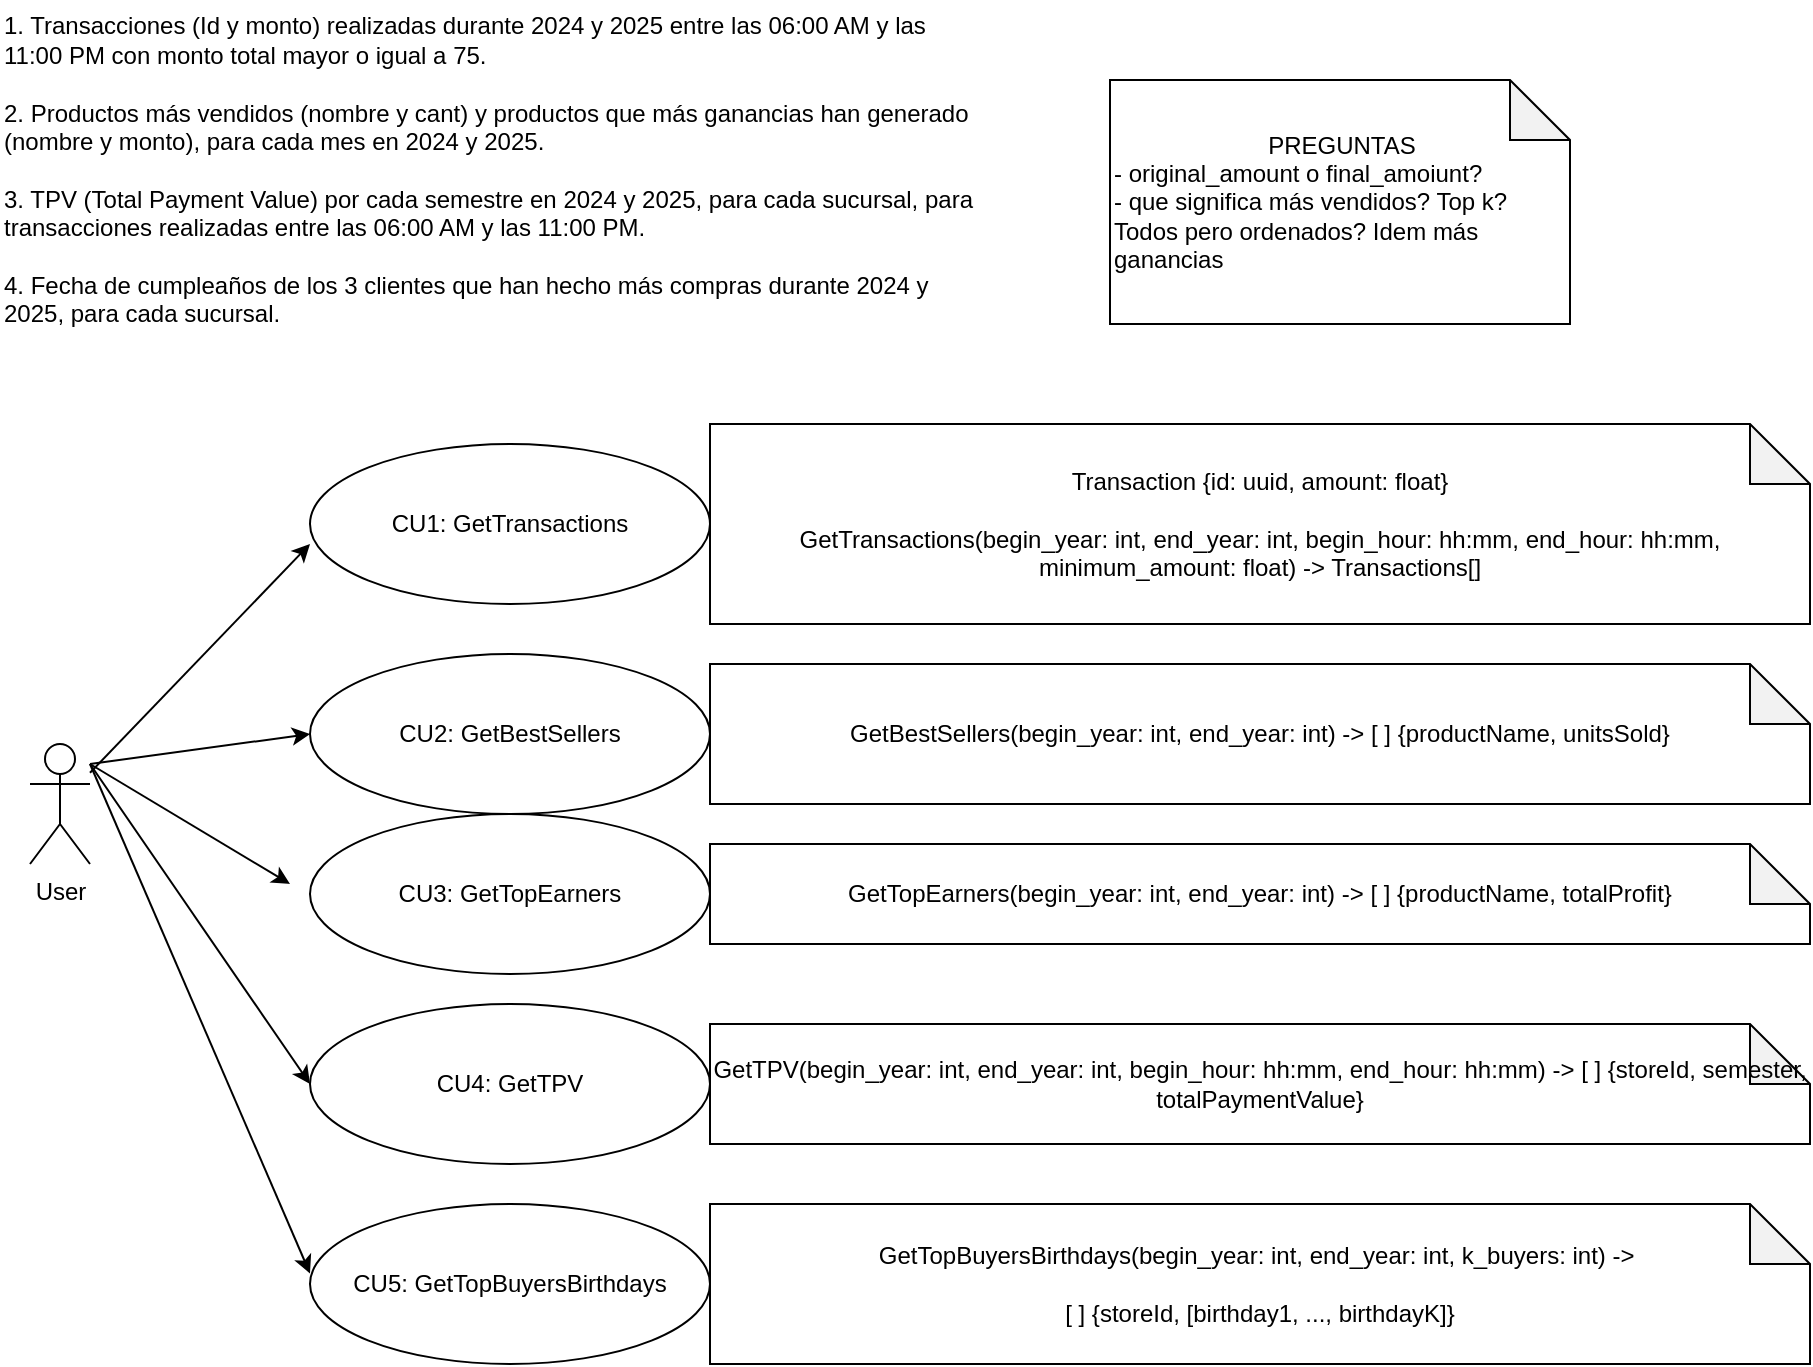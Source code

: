 <mxfile version="28.2.1" pages="8">
  <diagram name="Casos de uso" id="gaOE5vQ5lG0UZSpFcyBb">
    <mxGraphModel dx="2101" dy="689" grid="1" gridSize="10" guides="1" tooltips="1" connect="1" arrows="1" fold="1" page="1" pageScale="1" pageWidth="850" pageHeight="1100" math="0" shadow="0">
      <root>
        <mxCell id="0" />
        <mxCell id="1" parent="0" />
        <mxCell id="9bkP8T5Db3AkuTjmvJXY-1" value="&lt;div&gt;1. Transacciones (Id y monto) realizadas durante 2024 y 2025 entre las 06:00 AM y las&lt;/div&gt;&lt;div&gt;11:00 PM con monto total mayor o igual a 75.&lt;/div&gt;&lt;div&gt;&lt;br&gt;&lt;/div&gt;&lt;div&gt;2. Productos más vendidos (nombre y cant) y productos que más ganancias han generado&lt;/div&gt;&lt;div&gt;(nombre y monto), para cada mes en 2024 y 2025.&lt;/div&gt;&lt;div&gt;&lt;br&gt;&lt;/div&gt;&lt;div&gt;3. TPV (Total Payment Value) por cada semestre en 2024 y 2025, para cada sucursal, para&lt;/div&gt;&lt;div&gt;transacciones realizadas entre las 06:00 AM y las 11:00 PM.&lt;/div&gt;&lt;div&gt;&lt;br&gt;&lt;/div&gt;&lt;div&gt;4. Fecha de cumpleaños de los 3 clientes que han hecho más compras durante 2024 y&lt;/div&gt;&lt;div&gt;2025, para cada sucursal.&lt;/div&gt;" style="text;html=1;align=left;verticalAlign=middle;resizable=0;points=[];autosize=1;strokeColor=none;fillColor=none;" parent="1" vertex="1">
          <mxGeometry x="-85" y="228" width="510" height="170" as="geometry" />
        </mxCell>
        <mxCell id="9bkP8T5Db3AkuTjmvJXY-4" value="User&lt;div&gt;&lt;br&gt;&lt;/div&gt;" style="shape=umlActor;verticalLabelPosition=bottom;verticalAlign=top;html=1;outlineConnect=0;" parent="1" vertex="1">
          <mxGeometry x="-70" y="600" width="30" height="60" as="geometry" />
        </mxCell>
        <mxCell id="9bkP8T5Db3AkuTjmvJXY-5" value="CU1: GetTransactions" style="ellipse;whiteSpace=wrap;html=1;" parent="1" vertex="1">
          <mxGeometry x="70" y="450" width="200" height="80" as="geometry" />
        </mxCell>
        <mxCell id="9bkP8T5Db3AkuTjmvJXY-9" value="Transaction {id: uuid, amount: float}&lt;br&gt;&lt;br&gt;GetTransactions(begin_year: int, end_year: int, begin_hour: hh:mm, end_hour: hh:mm, minimum_amount: float) -&amp;gt; Transactions[]" style="shape=note;whiteSpace=wrap;html=1;backgroundOutline=1;darkOpacity=0.05;" parent="1" vertex="1">
          <mxGeometry x="270" y="440" width="550" height="100" as="geometry" />
        </mxCell>
        <mxCell id="9bkP8T5Db3AkuTjmvJXY-10" value="&lt;div style=&quot;text-align: center;&quot;&gt;&lt;span style=&quot;background-color: transparent; color: light-dark(rgb(0, 0, 0), rgb(255, 255, 255));&quot;&gt;PREGUNTAS&lt;/span&gt;&lt;/div&gt;&lt;div&gt;- original_amount o final_amoiunt?&lt;/div&gt;&lt;div&gt;- que significa más vendidos? Top k? Todos pero ordenados? Idem más ganancias&lt;/div&gt;" style="shape=note;whiteSpace=wrap;html=1;backgroundOutline=1;darkOpacity=0.05;align=left;" vertex="1" parent="1">
          <mxGeometry x="470" y="268" width="230" height="122" as="geometry" />
        </mxCell>
        <mxCell id="2LoREB68xxpM9-8m6wDU-1" value="CU2: GetBestSellers" style="ellipse;whiteSpace=wrap;html=1;" parent="1" vertex="1">
          <mxGeometry x="70" y="555" width="200" height="80" as="geometry" />
        </mxCell>
        <mxCell id="2LoREB68xxpM9-8m6wDU-2" value="GetBestSellers(begin_year: int, end_year: int) -&amp;gt; [ ] {productName, unitsSold}" style="shape=note;whiteSpace=wrap;html=1;backgroundOutline=1;darkOpacity=0.05;" parent="1" vertex="1">
          <mxGeometry x="270" y="560" width="550" height="70" as="geometry" />
        </mxCell>
        <mxCell id="2LoREB68xxpM9-8m6wDU-3" value="CU3: GetTopEarners" style="ellipse;whiteSpace=wrap;html=1;" parent="1" vertex="1">
          <mxGeometry x="70" y="635" width="200" height="80" as="geometry" />
        </mxCell>
        <mxCell id="2LoREB68xxpM9-8m6wDU-4" value="GetTopEarners(begin_year: int, end_year: int) -&amp;gt; [ ] {productName, totalProfit}" style="shape=note;whiteSpace=wrap;html=1;backgroundOutline=1;darkOpacity=0.05;" parent="1" vertex="1">
          <mxGeometry x="270" y="650" width="550" height="50" as="geometry" />
        </mxCell>
        <mxCell id="2LoREB68xxpM9-8m6wDU-7" value="CU4: GetTPV" style="ellipse;whiteSpace=wrap;html=1;" parent="1" vertex="1">
          <mxGeometry x="70" y="730" width="200" height="80" as="geometry" />
        </mxCell>
        <mxCell id="2LoREB68xxpM9-8m6wDU-8" value="GetTPV(begin_year: int, end_year: int, begin_hour: hh:mm, end_hour: hh:mm) -&amp;gt; [ ] {storeId, semester, totalPaymentValue}" style="shape=note;whiteSpace=wrap;html=1;backgroundOutline=1;darkOpacity=0.05;" parent="1" vertex="1">
          <mxGeometry x="270" y="740" width="550" height="60" as="geometry" />
        </mxCell>
        <mxCell id="2LoREB68xxpM9-8m6wDU-9" value="CU5: GetTopBuyersBirthdays" style="ellipse;whiteSpace=wrap;html=1;" parent="1" vertex="1">
          <mxGeometry x="70" y="830" width="200" height="80" as="geometry" />
        </mxCell>
        <mxCell id="2LoREB68xxpM9-8m6wDU-10" value="GetTopBuyersBirthdays(begin_year: int, end_year: int, k_buyers: int) -&amp;gt;&amp;nbsp;&lt;div&gt;&lt;br&gt;&lt;/div&gt;&lt;div&gt;[ ] {storeId, [birthday1, ..., birthdayK]}&lt;/div&gt;" style="shape=note;whiteSpace=wrap;html=1;backgroundOutline=1;darkOpacity=0.05;" parent="1" vertex="1">
          <mxGeometry x="270" y="830" width="550" height="80" as="geometry" />
        </mxCell>
        <mxCell id="2LoREB68xxpM9-8m6wDU-12" style="rounded=0;orthogonalLoop=1;jettySize=auto;html=1;entryX=0;entryY=0.625;entryDx=0;entryDy=0;entryPerimeter=0;" parent="1" source="9bkP8T5Db3AkuTjmvJXY-4" target="9bkP8T5Db3AkuTjmvJXY-5" edge="1">
          <mxGeometry relative="1" as="geometry" />
        </mxCell>
        <mxCell id="2LoREB68xxpM9-8m6wDU-13" style="rounded=0;orthogonalLoop=1;jettySize=auto;html=1;entryX=0;entryY=0.5;entryDx=0;entryDy=0;" parent="1" target="2LoREB68xxpM9-8m6wDU-1" edge="1">
          <mxGeometry relative="1" as="geometry">
            <mxPoint x="-40" y="610" as="sourcePoint" />
            <mxPoint x="110" y="580" as="targetPoint" />
          </mxGeometry>
        </mxCell>
        <mxCell id="2LoREB68xxpM9-8m6wDU-14" style="rounded=0;orthogonalLoop=1;jettySize=auto;html=1;" parent="1" edge="1">
          <mxGeometry relative="1" as="geometry">
            <mxPoint x="-40" y="610" as="sourcePoint" />
            <mxPoint x="60" y="670" as="targetPoint" />
          </mxGeometry>
        </mxCell>
        <mxCell id="2LoREB68xxpM9-8m6wDU-15" style="rounded=0;orthogonalLoop=1;jettySize=auto;html=1;entryX=0;entryY=0.5;entryDx=0;entryDy=0;" parent="1" target="2LoREB68xxpM9-8m6wDU-7" edge="1">
          <mxGeometry relative="1" as="geometry">
            <mxPoint x="-40" y="610" as="sourcePoint" />
            <mxPoint x="160" y="600" as="targetPoint" />
          </mxGeometry>
        </mxCell>
        <mxCell id="2LoREB68xxpM9-8m6wDU-16" style="rounded=0;orthogonalLoop=1;jettySize=auto;html=1;entryX=0;entryY=0.434;entryDx=0;entryDy=0;entryPerimeter=0;" parent="1" target="2LoREB68xxpM9-8m6wDU-9" edge="1">
          <mxGeometry relative="1" as="geometry">
            <mxPoint x="-40" y="610" as="sourcePoint" />
            <mxPoint x="180" y="920" as="targetPoint" />
          </mxGeometry>
        </mxCell>
      </root>
    </mxGraphModel>
  </diagram>
  <diagram id="4lSjf08gfbWPwVouPPr5" name="Robustez">
    <mxGraphModel grid="1" page="1" gridSize="10" guides="1" tooltips="1" connect="1" arrows="1" fold="1" pageScale="1" pageWidth="827" pageHeight="1169" math="0" shadow="0">
      <root>
        <mxCell id="0" />
        <mxCell id="1" parent="0" />
        <mxCell id="MS7nOCAw4KHdlECUS_pS-12" value="" style="rounded=1;whiteSpace=wrap;html=1;" vertex="1" parent="1">
          <mxGeometry x="58.13" y="720" width="881.87" height="350" as="geometry" />
        </mxCell>
        <mxCell id="ed3SikBloP0Ce_hRsZuO-21" value="" style="image;aspect=fixed;html=1;points=[];align=center;fontSize=12;image=img/lib/azure2/general/Media_File.svg;" vertex="1" parent="1">
          <mxGeometry x="285.38" y="901.5" width="48" height="59.08" as="geometry" />
        </mxCell>
        <mxCell id="bS8BVaMzezuDvLWwislR-1" value="Client&lt;br&gt;Handler" style="shape=umlBoundary;whiteSpace=wrap;html=1;fontSize=14;" vertex="1" parent="1">
          <mxGeometry x="410" y="763.5" width="107.5" height="86" as="geometry" />
        </mxCell>
        <mxCell id="bS8BVaMzezuDvLWwislR-3" value="Client&lt;br&gt;Handler&lt;br&gt;Controller" style="ellipse;shape=umlControl;whiteSpace=wrap;html=1;fontSize=14;" vertex="1" parent="1">
          <mxGeometry x="560" y="756.5" width="78.75" height="90" as="geometry" />
        </mxCell>
        <mxCell id="MS7nOCAw4KHdlECUS_pS-1" value="User&lt;div&gt;&lt;br&gt;&lt;/div&gt;" style="shape=umlActor;verticalLabelPosition=bottom;verticalAlign=top;html=1;outlineConnect=0;fontSize=14;" vertex="1" parent="1">
          <mxGeometry x="-45" y="964.5" width="30" height="60" as="geometry" />
        </mxCell>
        <mxCell id="MS7nOCAw4KHdlECUS_pS-2" value="CU1: GetTransactions" style="ellipse;whiteSpace=wrap;html=1;fontSize=14;" vertex="1" parent="1">
          <mxGeometry x="-100" y="865.5" width="140" height="56" as="geometry" />
        </mxCell>
        <mxCell id="MS7nOCAw4KHdlECUS_pS-7" style="rounded=0;orthogonalLoop=1;jettySize=auto;html=1;entryX=0.5;entryY=1;entryDx=0;entryDy=0;" edge="1" parent="1" source="MS7nOCAw4KHdlECUS_pS-1" target="MS7nOCAw4KHdlECUS_pS-2">
          <mxGeometry relative="1" as="geometry" />
        </mxCell>
        <mxCell id="ed3SikBloP0Ce_hRsZuO-2" style="edgeStyle=orthogonalEdgeStyle;rounded=0;orthogonalLoop=1;jettySize=auto;html=1;entryX=0;entryY=0.556;entryDx=0;entryDy=0;entryPerimeter=0;" edge="1" parent="1" source="bS8BVaMzezuDvLWwislR-1" target="bS8BVaMzezuDvLWwislR-3">
          <mxGeometry relative="1" as="geometry" />
        </mxCell>
        <mxCell id="ed3SikBloP0Ce_hRsZuO-6" style="edgeStyle=orthogonalEdgeStyle;rounded=0;orthogonalLoop=1;jettySize=auto;html=1;entryX=0.5;entryY=0;entryDx=0;entryDy=0;entryPerimeter=0;" edge="1" parent="1" source="bS8BVaMzezuDvLWwislR-3">
          <mxGeometry relative="1" as="geometry">
            <mxPoint x="682.591" y="800.655" as="targetPoint" />
          </mxGeometry>
        </mxCell>
        <mxCell id="ed3SikBloP0Ce_hRsZuO-11" value="begin_year&lt;br&gt;end_year&lt;div&gt;begin_hour&lt;/div&gt;&lt;div&gt;end_hour&lt;/div&gt;&lt;div&gt;minimum_amount&lt;/div&gt;&lt;div&gt;transactions_folder&lt;/div&gt;" style="text;html=1;align=left;verticalAlign=middle;whiteSpace=wrap;rounded=0;fontSize=14;" vertex="1" parent="1">
          <mxGeometry x="-90" y="780" width="130" height="70" as="geometry" />
        </mxCell>
        <mxCell id="ed3SikBloP0Ce_hRsZuO-15" value="Client" style="shape=umlBoundary;whiteSpace=wrap;html=1;fontSize=14;" vertex="1" parent="1">
          <mxGeometry x="120" y="850" width="107.5" height="86" as="geometry" />
        </mxCell>
        <mxCell id="ed3SikBloP0Ce_hRsZuO-16" style="rounded=0;orthogonalLoop=1;jettySize=auto;html=1;entryX=0.005;entryY=0.502;entryDx=0;entryDy=0;entryPerimeter=0;" edge="1" parent="1" source="MS7nOCAw4KHdlECUS_pS-2" target="ed3SikBloP0Ce_hRsZuO-15">
          <mxGeometry relative="1" as="geometry" />
        </mxCell>
        <mxCell id="ed3SikBloP0Ce_hRsZuO-17" value="Client&lt;br&gt;Controller" style="ellipse;shape=umlControl;whiteSpace=wrap;html=1;fontSize=14;" vertex="1" parent="1">
          <mxGeometry x="260" y="760.5" width="78.75" height="90" as="geometry" />
        </mxCell>
        <mxCell id="ed3SikBloP0Ce_hRsZuO-18" style="edgeStyle=orthogonalEdgeStyle;rounded=0;orthogonalLoop=1;jettySize=auto;html=1;entryX=0.036;entryY=0.529;entryDx=0;entryDy=0;entryPerimeter=0;" edge="1" parent="1" source="ed3SikBloP0Ce_hRsZuO-15" target="ed3SikBloP0Ce_hRsZuO-17">
          <mxGeometry relative="1" as="geometry">
            <Array as="points">
              <mxPoint x="240" y="893" />
              <mxPoint x="240" y="808" />
            </Array>
          </mxGeometry>
        </mxCell>
        <mxCell id="ed3SikBloP0Ce_hRsZuO-19" value="" style="image;aspect=fixed;html=1;points=[];align=center;fontSize=12;image=img/lib/azure2/general/Media_File.svg;" vertex="1" parent="1">
          <mxGeometry x="265.38" y="909.5" width="52" height="64" as="geometry" />
        </mxCell>
        <mxCell id="ed3SikBloP0Ce_hRsZuO-20" style="rounded=0;orthogonalLoop=1;jettySize=auto;html=1;entryX=0.22;entryY=0.017;entryDx=0;entryDy=0;entryPerimeter=0;startArrow=classic;startFill=1;endArrow=none;endFill=0;exitX=0.476;exitY=1.001;exitDx=0;exitDy=0;exitPerimeter=0;" edge="1" parent="1" source="ed3SikBloP0Ce_hRsZuO-17" target="ed3SikBloP0Ce_hRsZuO-21">
          <mxGeometry relative="1" as="geometry">
            <mxPoint x="327.411" y="749.068" as="sourcePoint" />
            <mxPoint x="326.098" y="700.578" as="targetPoint" />
          </mxGeometry>
        </mxCell>
        <mxCell id="6OL4OUI-dJXBrT0itas3-1" value="Read CSVs" style="edgeLabel;html=1;align=center;verticalAlign=middle;resizable=0;points=[];fontSize=14;" connectable="0" vertex="1" parent="ed3SikBloP0Ce_hRsZuO-20">
          <mxGeometry x="-0.341" y="-2" relative="1" as="geometry">
            <mxPoint x="4" y="14" as="offset" />
          </mxGeometry>
        </mxCell>
        <mxCell id="ed3SikBloP0Ce_hRsZuO-22" style="rounded=0;orthogonalLoop=1;jettySize=auto;html=1;entryX=0.016;entryY=0.513;entryDx=0;entryDy=0;entryPerimeter=0;" edge="1" parent="1" source="ed3SikBloP0Ce_hRsZuO-17" target="bS8BVaMzezuDvLWwislR-1">
          <mxGeometry relative="1" as="geometry" />
        </mxCell>
        <mxCell id="ed3SikBloP0Ce_hRsZuO-23" value="all data&lt;br&gt;in batches&lt;br&gt;of 14KB" style="text;html=1;align=center;verticalAlign=middle;whiteSpace=wrap;rounded=0;fontSize=14;" vertex="1" parent="1">
          <mxGeometry x="343" y="754.5" width="60" height="30" as="geometry" />
        </mxCell>
        <mxCell id="ed3SikBloP0Ce_hRsZuO-28" value="&lt;br&gt;&lt;br&gt;&lt;br&gt;&lt;br&gt;Transactions_all" style="strokeWidth=2;html=1;shape=mxgraph.flowchart.direct_data;whiteSpace=wrap;fontSize=14;" vertex="1" parent="1">
          <mxGeometry x="680" y="789.5" width="60" height="25" as="geometry" />
        </mxCell>
        <mxCell id="ZaSZakOVaSE-RwdO0BuN-3" value="" style="ellipse;shape=umlControl;whiteSpace=wrap;html=1;" vertex="1" parent="1">
          <mxGeometry x="790" y="740.5" width="78.75" height="90" as="geometry" />
        </mxCell>
        <mxCell id="ed3SikBloP0Ce_hRsZuO-29" value="FilterBy&lt;br&gt;Amount" style="ellipse;shape=umlControl;whiteSpace=wrap;html=1;fontSize=14;" vertex="1" parent="1">
          <mxGeometry x="780" y="756.5" width="78.75" height="90" as="geometry" />
        </mxCell>
        <mxCell id="ZaSZakOVaSE-RwdO0BuN-1" style="edgeStyle=orthogonalEdgeStyle;rounded=0;orthogonalLoop=1;jettySize=auto;html=1;entryX=1;entryY=0.5;entryDx=0;entryDy=0;entryPerimeter=0;startArrow=classic;startFill=1;endArrow=none;endFill=0;" edge="1" parent="1" source="ed3SikBloP0Ce_hRsZuO-29" target="ed3SikBloP0Ce_hRsZuO-28">
          <mxGeometry relative="1" as="geometry" />
        </mxCell>
        <mxCell id="ZaSZakOVaSE-RwdO0BuN-2" value="" style="strokeWidth=2;html=1;shape=mxgraph.flowchart.direct_data;whiteSpace=wrap;rotation=90;" vertex="1" parent="1">
          <mxGeometry x="793.75" y="890" width="60" height="25" as="geometry" />
        </mxCell>
        <mxCell id="ZaSZakOVaSE-RwdO0BuN-6" value="" style="ellipse;shape=umlControl;whiteSpace=wrap;html=1;" vertex="1" parent="1">
          <mxGeometry x="785" y="950" width="78.75" height="90" as="geometry" />
        </mxCell>
        <mxCell id="rXtvUfIWlqnFPXFH_WTI-1" style="edgeStyle=orthogonalEdgeStyle;rounded=0;orthogonalLoop=1;jettySize=auto;html=1;exitX=0.03;exitY=0.405;exitDx=0;exitDy=0;exitPerimeter=0;" edge="1" parent="1" source="ZaSZakOVaSE-RwdO0BuN-7" target="gJDcHtCWrXfeLIjIwe_Z-1">
          <mxGeometry relative="1" as="geometry" />
        </mxCell>
        <mxCell id="ZaSZakOVaSE-RwdO0BuN-7" value="FilterBy&lt;br&gt;Datetime" style="ellipse;shape=umlControl;whiteSpace=wrap;html=1;fontSize=14;" vertex="1" parent="1">
          <mxGeometry x="775" y="966" width="78.75" height="90" as="geometry" />
        </mxCell>
        <mxCell id="gJDcHtCWrXfeLIjIwe_Z-1" value="&lt;br&gt;&lt;br&gt;&lt;br&gt;&lt;br&gt;Transactions&lt;br&gt;_datetime_filtered" style="strokeWidth=2;html=1;shape=mxgraph.flowchart.direct_data;whiteSpace=wrap;fontSize=14;" vertex="1" parent="1">
          <mxGeometry x="660" y="990.5" width="60" height="25" as="geometry" />
        </mxCell>
        <mxCell id="6xglRhlu-U7gIMT33oHm-2" style="rounded=0;orthogonalLoop=1;jettySize=auto;html=1;entryX=0;entryY=0.5;entryDx=0;entryDy=0;entryPerimeter=0;endArrow=none;endFill=0;startArrow=classic;startFill=1;exitX=0.499;exitY=0.996;exitDx=0;exitDy=0;exitPerimeter=0;edgeStyle=orthogonalEdgeStyle;" edge="1" parent="1" source="bS8BVaMzezuDvLWwislR-3" target="gJDcHtCWrXfeLIjIwe_Z-1">
          <mxGeometry relative="1" as="geometry">
            <mxPoint x="638.75" y="1036.5" as="sourcePoint" />
          </mxGeometry>
        </mxCell>
        <mxCell id="luyQctwcA7W-mb5pRtgX-6" value="" style="endArrow=classic;html=1;rounded=0;entryX=0.976;entryY=0.678;entryDx=0;entryDy=0;entryPerimeter=0;exitX=0.044;exitY=0.718;exitDx=0;exitDy=0;exitPerimeter=0;" edge="1" parent="1" source="bS8BVaMzezuDvLWwislR-3" target="bS8BVaMzezuDvLWwislR-1">
          <mxGeometry width="50" height="50" relative="1" as="geometry">
            <mxPoint x="470" y="951.5" as="sourcePoint" />
            <mxPoint x="520" y="901.5" as="targetPoint" />
          </mxGeometry>
        </mxCell>
        <mxCell id="luyQctwcA7W-mb5pRtgX-7" value="all data&lt;br&gt;in batches&lt;br&gt;of 14KB" style="text;html=1;align=center;verticalAlign=middle;whiteSpace=wrap;rounded=0;fontSize=14;" vertex="1" parent="1">
          <mxGeometry x="510" y="845.5" width="60" height="30" as="geometry" />
        </mxCell>
        <mxCell id="luyQctwcA7W-mb5pRtgX-8" value="" style="endArrow=classic;html=1;rounded=0;entryX=0.993;entryY=0.663;entryDx=0;entryDy=0;entryPerimeter=0;exitX=-0.005;exitY=0.68;exitDx=0;exitDy=0;exitPerimeter=0;" edge="1" parent="1" source="bS8BVaMzezuDvLWwislR-1" target="ed3SikBloP0Ce_hRsZuO-17">
          <mxGeometry width="50" height="50" relative="1" as="geometry">
            <mxPoint x="397" y="821.5" as="sourcePoint" />
            <mxPoint x="349" y="821.5" as="targetPoint" />
          </mxGeometry>
        </mxCell>
        <mxCell id="rXtvUfIWlqnFPXFH_WTI-2" value="Transactions&lt;br&gt;_amount_filtered" style="text;html=1;align=center;verticalAlign=middle;whiteSpace=wrap;rounded=0;" vertex="1" parent="1">
          <mxGeometry x="853.75" y="880" width="60" height="30" as="geometry" />
        </mxCell>
        <mxCell id="rXtvUfIWlqnFPXFH_WTI-3" style="edgeStyle=orthogonalEdgeStyle;rounded=0;orthogonalLoop=1;jettySize=auto;html=1;entryX=0;entryY=0.5;entryDx=0;entryDy=0;entryPerimeter=0;" edge="1" parent="1" source="ed3SikBloP0Ce_hRsZuO-29" target="ZaSZakOVaSE-RwdO0BuN-2">
          <mxGeometry relative="1" as="geometry">
            <Array as="points">
              <mxPoint x="824" y="869.5" />
            </Array>
          </mxGeometry>
        </mxCell>
        <mxCell id="rXtvUfIWlqnFPXFH_WTI-4" style="edgeStyle=orthogonalEdgeStyle;rounded=0;orthogonalLoop=1;jettySize=auto;html=1;entryX=0.484;entryY=0.127;entryDx=0;entryDy=0;entryPerimeter=0;" edge="1" parent="1" source="ZaSZakOVaSE-RwdO0BuN-2" target="ZaSZakOVaSE-RwdO0BuN-6">
          <mxGeometry relative="1" as="geometry" />
        </mxCell>
        <mxCell id="uSxffG4zpmUyall31AA9-1" value="" style="rounded=1;whiteSpace=wrap;html=1;" vertex="1" parent="1">
          <mxGeometry x="90" y="1190" width="806.25" height="390" as="geometry" />
        </mxCell>
        <mxCell id="uSxffG4zpmUyall31AA9-2" value="" style="image;aspect=fixed;html=1;points=[];align=center;fontSize=12;image=img/lib/azure2/general/Media_File.svg;" vertex="1" parent="1">
          <mxGeometry x="246.75" y="1344.92" width="48" height="59.08" as="geometry" />
        </mxCell>
        <mxCell id="uSxffG4zpmUyall31AA9-3" value="Client&lt;br&gt;Handler" style="shape=umlBoundary;whiteSpace=wrap;html=1;fontSize=14;" vertex="1" parent="1">
          <mxGeometry x="400" y="1231" width="107.5" height="86" as="geometry" />
        </mxCell>
        <mxCell id="uSxffG4zpmUyall31AA9-4" value="Client&lt;br&gt;Handler&lt;br&gt;Controller" style="ellipse;shape=umlControl;whiteSpace=wrap;html=1;fontSize=14;" vertex="1" parent="1">
          <mxGeometry x="550" y="1224" width="78.75" height="90" as="geometry" />
        </mxCell>
        <mxCell id="uSxffG4zpmUyall31AA9-5" value="User&lt;div&gt;&lt;br&gt;&lt;/div&gt;" style="shape=umlActor;verticalLabelPosition=bottom;verticalAlign=top;html=1;outlineConnect=0;fontSize=14;" vertex="1" parent="1">
          <mxGeometry x="-6" y="1422.5" width="30" height="60" as="geometry" />
        </mxCell>
        <mxCell id="uSxffG4zpmUyall31AA9-6" value="CU2 GetBestSellers&amp;nbsp;+ CU3 GetTopEarners" style="ellipse;whiteSpace=wrap;html=1;fontSize=14;" vertex="1" parent="1">
          <mxGeometry x="-66" y="1330" width="150" height="61" as="geometry" />
        </mxCell>
        <mxCell id="uSxffG4zpmUyall31AA9-7" style="rounded=0;orthogonalLoop=1;jettySize=auto;html=1;entryX=0.52;entryY=1.038;entryDx=0;entryDy=0;entryPerimeter=0;" edge="1" parent="1" source="uSxffG4zpmUyall31AA9-5" target="uSxffG4zpmUyall31AA9-6">
          <mxGeometry relative="1" as="geometry" />
        </mxCell>
        <mxCell id="uSxffG4zpmUyall31AA9-8" style="edgeStyle=orthogonalEdgeStyle;rounded=0;orthogonalLoop=1;jettySize=auto;html=1;entryX=0;entryY=0.556;entryDx=0;entryDy=0;entryPerimeter=0;" edge="1" parent="1" source="uSxffG4zpmUyall31AA9-3" target="uSxffG4zpmUyall31AA9-4">
          <mxGeometry relative="1" as="geometry" />
        </mxCell>
        <mxCell id="uSxffG4zpmUyall31AA9-9" style="edgeStyle=orthogonalEdgeStyle;rounded=0;orthogonalLoop=1;jettySize=auto;html=1;entryX=0.5;entryY=0;entryDx=0;entryDy=0;entryPerimeter=0;" edge="1" parent="1" source="uSxffG4zpmUyall31AA9-4">
          <mxGeometry relative="1" as="geometry">
            <mxPoint x="672.591" y="1268.155" as="targetPoint" />
          </mxGeometry>
        </mxCell>
        <mxCell id="uSxffG4zpmUyall31AA9-10" value="begin_year&lt;br&gt;end_year&lt;div&gt;transactions_folder&lt;/div&gt;" style="text;html=1;align=left;verticalAlign=middle;whiteSpace=wrap;rounded=0;fontSize=14;" vertex="1" parent="1">
          <mxGeometry x="-38" y="1265" width="130" height="70" as="geometry" />
        </mxCell>
        <mxCell id="uSxffG4zpmUyall31AA9-11" value="Client" style="shape=umlBoundary;whiteSpace=wrap;html=1;fontSize=14;" vertex="1" parent="1">
          <mxGeometry x="110" y="1320" width="107.5" height="86" as="geometry" />
        </mxCell>
        <mxCell id="uSxffG4zpmUyall31AA9-12" style="rounded=0;orthogonalLoop=1;jettySize=auto;html=1;entryX=0.005;entryY=0.502;entryDx=0;entryDy=0;entryPerimeter=0;" edge="1" parent="1" source="uSxffG4zpmUyall31AA9-6" target="uSxffG4zpmUyall31AA9-11">
          <mxGeometry relative="1" as="geometry" />
        </mxCell>
        <mxCell id="uSxffG4zpmUyall31AA9-13" value="Client&lt;br&gt;Controller" style="ellipse;shape=umlControl;whiteSpace=wrap;html=1;fontSize=14;" vertex="1" parent="1">
          <mxGeometry x="254.25" y="1227" width="78.75" height="90" as="geometry" />
        </mxCell>
        <mxCell id="uSxffG4zpmUyall31AA9-14" style="edgeStyle=orthogonalEdgeStyle;rounded=0;orthogonalLoop=1;jettySize=auto;html=1;entryX=-0.026;entryY=0.526;entryDx=0;entryDy=0;entryPerimeter=0;" edge="1" parent="1" source="uSxffG4zpmUyall31AA9-11" target="uSxffG4zpmUyall31AA9-13">
          <mxGeometry relative="1" as="geometry">
            <mxPoint x="250" y="1275" as="targetPoint" />
            <Array as="points">
              <mxPoint x="230" y="1363" />
              <mxPoint x="230" y="1274" />
            </Array>
          </mxGeometry>
        </mxCell>
        <mxCell id="uSxffG4zpmUyall31AA9-15" style="rounded=0;orthogonalLoop=1;jettySize=auto;html=1;entryX=0.698;entryY=0.009;entryDx=0;entryDy=0;entryPerimeter=0;startArrow=classic;startFill=1;endArrow=none;endFill=0;exitX=0.476;exitY=1.001;exitDx=0;exitDy=0;exitPerimeter=0;" edge="1" parent="1" source="uSxffG4zpmUyall31AA9-13" target="uSxffG4zpmUyall31AA9-2">
          <mxGeometry relative="1" as="geometry">
            <mxPoint x="317.411" y="1216.568" as="sourcePoint" />
            <mxPoint x="316.098" y="1168.078" as="targetPoint" />
          </mxGeometry>
        </mxCell>
        <mxCell id="uSxffG4zpmUyall31AA9-16" value="Read CSVs" style="edgeLabel;html=1;align=center;verticalAlign=middle;resizable=0;points=[];" connectable="0" vertex="1" parent="uSxffG4zpmUyall31AA9-15">
          <mxGeometry x="-0.341" y="-2" relative="1" as="geometry">
            <mxPoint x="12" y="7" as="offset" />
          </mxGeometry>
        </mxCell>
        <mxCell id="uSxffG4zpmUyall31AA9-17" style="rounded=0;orthogonalLoop=1;jettySize=auto;html=1;entryX=0.016;entryY=0.513;entryDx=0;entryDy=0;entryPerimeter=0;" edge="1" parent="1" source="uSxffG4zpmUyall31AA9-13" target="uSxffG4zpmUyall31AA9-3">
          <mxGeometry relative="1" as="geometry" />
        </mxCell>
        <mxCell id="uSxffG4zpmUyall31AA9-18" value="all data&lt;br&gt;in batches&lt;br&gt;of 14KB" style="text;html=1;align=center;verticalAlign=middle;whiteSpace=wrap;rounded=0;fontSize=14;" vertex="1" parent="1">
          <mxGeometry x="333" y="1223" width="60" height="30" as="geometry" />
        </mxCell>
        <mxCell id="uSxffG4zpmUyall31AA9-19" value="&lt;br&gt;&lt;br&gt;&lt;br&gt;&lt;br&gt;Transactions&lt;br&gt;_items_all" style="strokeWidth=2;html=1;shape=mxgraph.flowchart.direct_data;whiteSpace=wrap;fontSize=14;" vertex="1" parent="1">
          <mxGeometry x="670" y="1257" width="60" height="25" as="geometry" />
        </mxCell>
        <mxCell id="uSxffG4zpmUyall31AA9-20" value="" style="ellipse;shape=umlControl;whiteSpace=wrap;html=1;" vertex="1" parent="1">
          <mxGeometry x="780" y="1208" width="78.75" height="90" as="geometry" />
        </mxCell>
        <mxCell id="uSxffG4zpmUyall31AA9-21" value="FilterBy&lt;br&gt;Datetime" style="ellipse;shape=umlControl;whiteSpace=wrap;html=1;fontSize=14;" vertex="1" parent="1">
          <mxGeometry x="770" y="1224" width="78.75" height="90" as="geometry" />
        </mxCell>
        <mxCell id="uSxffG4zpmUyall31AA9-22" style="edgeStyle=orthogonalEdgeStyle;rounded=0;orthogonalLoop=1;jettySize=auto;html=1;entryX=1;entryY=0.5;entryDx=0;entryDy=0;entryPerimeter=0;startArrow=classic;startFill=1;endArrow=none;endFill=0;" edge="1" parent="1" source="uSxffG4zpmUyall31AA9-21" target="uSxffG4zpmUyall31AA9-19">
          <mxGeometry relative="1" as="geometry" />
        </mxCell>
        <mxCell id="uSxffG4zpmUyall31AA9-23" value="" style="endArrow=classic;html=1;rounded=0;entryX=0.976;entryY=0.678;entryDx=0;entryDy=0;entryPerimeter=0;exitX=0.044;exitY=0.718;exitDx=0;exitDy=0;exitPerimeter=0;" edge="1" parent="1" source="uSxffG4zpmUyall31AA9-4" target="uSxffG4zpmUyall31AA9-3">
          <mxGeometry width="50" height="50" relative="1" as="geometry">
            <mxPoint x="460" y="1419" as="sourcePoint" />
            <mxPoint x="510" y="1369" as="targetPoint" />
          </mxGeometry>
        </mxCell>
        <mxCell id="uSxffG4zpmUyall31AA9-25" value="" style="endArrow=classic;html=1;rounded=0;entryX=0.993;entryY=0.663;entryDx=0;entryDy=0;entryPerimeter=0;exitX=-0.005;exitY=0.68;exitDx=0;exitDy=0;exitPerimeter=0;" edge="1" parent="1" source="uSxffG4zpmUyall31AA9-3" target="uSxffG4zpmUyall31AA9-13">
          <mxGeometry width="50" height="50" relative="1" as="geometry">
            <mxPoint x="387" y="1289" as="sourcePoint" />
            <mxPoint x="339" y="1289" as="targetPoint" />
          </mxGeometry>
        </mxCell>
        <mxCell id="uSxffG4zpmUyall31AA9-26" value="" style="strokeWidth=2;html=1;shape=mxgraph.flowchart.direct_data;whiteSpace=wrap;rotation=90;" vertex="1" parent="1">
          <mxGeometry x="783.75" y="1362.5" width="60" height="25" as="geometry" />
        </mxCell>
        <mxCell id="uSxffG4zpmUyall31AA9-27" value="Transactions_items&lt;br&gt;_datetime_filtered" style="text;html=1;align=center;verticalAlign=middle;whiteSpace=wrap;rounded=0;fontSize=14;" vertex="1" parent="1">
          <mxGeometry x="705" y="1360" width="60" height="30" as="geometry" />
        </mxCell>
        <mxCell id="uSxffG4zpmUyall31AA9-28" style="rounded=0;orthogonalLoop=1;jettySize=auto;html=1;exitX=0.549;exitY=1.002;exitDx=0;exitDy=0;exitPerimeter=0;entryX=0;entryY=0.5;entryDx=0;entryDy=0;entryPerimeter=0;" edge="1" parent="1" source="uSxffG4zpmUyall31AA9-21" target="uSxffG4zpmUyall31AA9-26">
          <mxGeometry relative="1" as="geometry" />
        </mxCell>
        <mxCell id="uSxffG4zpmUyall31AA9-44" style="edgeStyle=orthogonalEdgeStyle;rounded=0;orthogonalLoop=1;jettySize=auto;html=1;entryX=1;entryY=0.5;entryDx=0;entryDy=0;entryPerimeter=0;exitX=-0.004;exitY=0.563;exitDx=0;exitDy=0;exitPerimeter=0;" edge="1" parent="1" source="fKPZZxGZbSmpWnDarXXG-42" target="uSxffG4zpmUyall31AA9-47">
          <mxGeometry relative="1" as="geometry">
            <mxPoint x="715" y="1489.08" as="targetPoint" />
            <mxPoint x="766.684" y="1489.069" as="sourcePoint" />
            <Array as="points">
              <mxPoint x="741" y="1489" />
            </Array>
          </mxGeometry>
        </mxCell>
        <mxCell id="uSxffG4zpmUyall31AA9-31" style="edgeStyle=orthogonalEdgeStyle;rounded=0;orthogonalLoop=1;jettySize=auto;html=1;entryX=0.425;entryY=0.126;entryDx=0;entryDy=0;entryPerimeter=0;" edge="1" parent="1" source="uSxffG4zpmUyall31AA9-26" target="fKPZZxGZbSmpWnDarXXG-41">
          <mxGeometry relative="1" as="geometry">
            <mxPoint x="816.883" y="1433.143" as="targetPoint" />
          </mxGeometry>
        </mxCell>
        <mxCell id="uSxffG4zpmUyall31AA9-47" value="" style="strokeWidth=2;html=1;shape=mxgraph.flowchart.direct_data;whiteSpace=wrap;" vertex="1" parent="1">
          <mxGeometry x="690" y="1476.58" width="60" height="25" as="geometry" />
        </mxCell>
        <mxCell id="uSxffG4zpmUyall31AA9-58" value="" style="group;fontSize=14;" connectable="0" vertex="1" parent="1">
          <mxGeometry x="370" y="1428.08" width="92.75" height="106" as="geometry" />
        </mxCell>
        <mxCell id="uSxffG4zpmUyall31AA9-54" value="" style="ellipse;shape=umlControl;whiteSpace=wrap;html=1;" vertex="1" parent="uSxffG4zpmUyall31AA9-58">
          <mxGeometry x="10.451" width="82.299" height="90" as="geometry" />
        </mxCell>
        <mxCell id="uSxffG4zpmUyall31AA9-55" value="&lt;font style=&quot;font-size: 14px;&quot;&gt;Joiner&lt;br&gt;Item&lt;span style=&quot;background-color: transparent; color: light-dark(rgb(0, 0, 0), rgb(255, 255, 255));&quot;&gt;Name&lt;br&gt;ById&lt;/span&gt;&lt;/font&gt;" style="ellipse;shape=umlControl;whiteSpace=wrap;html=1;" vertex="1" parent="uSxffG4zpmUyall31AA9-58">
          <mxGeometry y="16" width="82.299" height="90" as="geometry" />
        </mxCell>
        <mxCell id="FnAkEtgB4SuulPhu8K5_-1" value="" style="rounded=1;whiteSpace=wrap;html=1;fontSize=14;" vertex="1" parent="1">
          <mxGeometry x="90" y="1610" width="806.25" height="370" as="geometry" />
        </mxCell>
        <mxCell id="FnAkEtgB4SuulPhu8K5_-2" value="" style="image;aspect=fixed;html=1;points=[];align=center;fontSize=14;image=img/lib/azure2/general/Media_File.svg;" vertex="1" parent="1">
          <mxGeometry x="285.38" y="1786.58" width="48" height="59.08" as="geometry" />
        </mxCell>
        <mxCell id="FnAkEtgB4SuulPhu8K5_-3" value="Client&lt;br&gt;Handler" style="shape=umlBoundary;whiteSpace=wrap;html=1;fontSize=14;" vertex="1" parent="1">
          <mxGeometry x="400" y="1651" width="107.5" height="86" as="geometry" />
        </mxCell>
        <mxCell id="FnAkEtgB4SuulPhu8K5_-4" value="Client&lt;br&gt;Handler&lt;br&gt;Controller" style="ellipse;shape=umlControl;whiteSpace=wrap;html=1;fontSize=14;" vertex="1" parent="1">
          <mxGeometry x="550" y="1644" width="78.75" height="90" as="geometry" />
        </mxCell>
        <mxCell id="FnAkEtgB4SuulPhu8K5_-5" value="User&lt;div&gt;&lt;br&gt;&lt;/div&gt;" style="shape=umlActor;verticalLabelPosition=bottom;verticalAlign=top;html=1;outlineConnect=0;fontSize=14;" vertex="1" parent="1">
          <mxGeometry y="1820" width="30" height="60" as="geometry" />
        </mxCell>
        <mxCell id="FnAkEtgB4SuulPhu8K5_-6" value="CU4: GetTPV" style="ellipse;whiteSpace=wrap;html=1;fontSize=14;" vertex="1" parent="1">
          <mxGeometry x="-40.5" y="1737" width="121" height="49" as="geometry" />
        </mxCell>
        <mxCell id="FnAkEtgB4SuulPhu8K5_-7" style="rounded=0;orthogonalLoop=1;jettySize=auto;html=1;entryX=0.457;entryY=1.047;entryDx=0;entryDy=0;entryPerimeter=0;fontSize=14;" edge="1" parent="1" source="FnAkEtgB4SuulPhu8K5_-5" target="FnAkEtgB4SuulPhu8K5_-6">
          <mxGeometry relative="1" as="geometry" />
        </mxCell>
        <mxCell id="FnAkEtgB4SuulPhu8K5_-8" style="edgeStyle=orthogonalEdgeStyle;rounded=0;orthogonalLoop=1;jettySize=auto;html=1;entryX=0;entryY=0.556;entryDx=0;entryDy=0;entryPerimeter=0;fontSize=14;" edge="1" parent="1" source="FnAkEtgB4SuulPhu8K5_-3" target="FnAkEtgB4SuulPhu8K5_-4">
          <mxGeometry relative="1" as="geometry" />
        </mxCell>
        <mxCell id="FnAkEtgB4SuulPhu8K5_-9" style="edgeStyle=orthogonalEdgeStyle;rounded=0;orthogonalLoop=1;jettySize=auto;html=1;entryX=0.5;entryY=0;entryDx=0;entryDy=0;entryPerimeter=0;fontSize=14;" edge="1" parent="1" source="FnAkEtgB4SuulPhu8K5_-4">
          <mxGeometry relative="1" as="geometry">
            <mxPoint x="672.591" y="1688.155" as="targetPoint" />
          </mxGeometry>
        </mxCell>
        <mxCell id="FnAkEtgB4SuulPhu8K5_-10" value="begin_year&lt;br&gt;end_year&lt;div&gt;&lt;span style=&quot;text-align: center;&quot;&gt;begin_hour&lt;/span&gt;&lt;/div&gt;&lt;div&gt;&lt;span style=&quot;text-align: center;&quot;&gt;end_hour&lt;/span&gt;&lt;/div&gt;&lt;div&gt;&lt;div&gt;transactions_folder&lt;/div&gt;&lt;/div&gt;" style="text;html=1;align=left;verticalAlign=middle;whiteSpace=wrap;rounded=0;fontSize=14;" vertex="1" parent="1">
          <mxGeometry x="-30" y="1655" width="130" height="70" as="geometry" />
        </mxCell>
        <mxCell id="FnAkEtgB4SuulPhu8K5_-11" value="Client" style="shape=umlBoundary;whiteSpace=wrap;html=1;fontSize=14;" vertex="1" parent="1">
          <mxGeometry x="110" y="1720" width="107.5" height="86" as="geometry" />
        </mxCell>
        <mxCell id="FnAkEtgB4SuulPhu8K5_-12" style="rounded=0;orthogonalLoop=1;jettySize=auto;html=1;entryX=0.005;entryY=0.502;entryDx=0;entryDy=0;entryPerimeter=0;fontSize=14;" edge="1" parent="1" source="FnAkEtgB4SuulPhu8K5_-6" target="FnAkEtgB4SuulPhu8K5_-11">
          <mxGeometry relative="1" as="geometry" />
        </mxCell>
        <mxCell id="FnAkEtgB4SuulPhu8K5_-13" value="Client&lt;br&gt;Controller" style="ellipse;shape=umlControl;whiteSpace=wrap;html=1;fontSize=14;" vertex="1" parent="1">
          <mxGeometry x="254.25" y="1647" width="78.75" height="90" as="geometry" />
        </mxCell>
        <mxCell id="FnAkEtgB4SuulPhu8K5_-14" style="edgeStyle=orthogonalEdgeStyle;rounded=0;orthogonalLoop=1;jettySize=auto;html=1;entryX=-0.004;entryY=0.531;entryDx=0;entryDy=0;entryPerimeter=0;fontSize=14;" edge="1" parent="1" source="FnAkEtgB4SuulPhu8K5_-11" target="FnAkEtgB4SuulPhu8K5_-13">
          <mxGeometry relative="1" as="geometry">
            <Array as="points">
              <mxPoint x="230" y="1763" />
              <mxPoint x="230" y="1695" />
            </Array>
          </mxGeometry>
        </mxCell>
        <mxCell id="FnAkEtgB4SuulPhu8K5_-15" style="rounded=0;orthogonalLoop=1;jettySize=auto;html=1;entryX=0.408;entryY=-0.017;entryDx=0;entryDy=0;entryPerimeter=0;startArrow=classic;startFill=1;endArrow=none;endFill=0;exitX=0.476;exitY=1.001;exitDx=0;exitDy=0;exitPerimeter=0;fontSize=14;" edge="1" parent="1" source="FnAkEtgB4SuulPhu8K5_-13" target="FnAkEtgB4SuulPhu8K5_-2">
          <mxGeometry relative="1" as="geometry">
            <mxPoint x="317.411" y="1636.568" as="sourcePoint" />
            <mxPoint x="316.098" y="1588.078" as="targetPoint" />
          </mxGeometry>
        </mxCell>
        <mxCell id="FnAkEtgB4SuulPhu8K5_-16" value="Read CSVs" style="edgeLabel;html=1;align=center;verticalAlign=middle;resizable=0;points=[];fontSize=14;" connectable="0" vertex="1" parent="FnAkEtgB4SuulPhu8K5_-15">
          <mxGeometry x="-0.341" y="-2" relative="1" as="geometry">
            <mxPoint x="4" y="14" as="offset" />
          </mxGeometry>
        </mxCell>
        <mxCell id="FnAkEtgB4SuulPhu8K5_-17" style="rounded=0;orthogonalLoop=1;jettySize=auto;html=1;entryX=0.016;entryY=0.513;entryDx=0;entryDy=0;entryPerimeter=0;fontSize=14;" edge="1" parent="1" source="FnAkEtgB4SuulPhu8K5_-13" target="FnAkEtgB4SuulPhu8K5_-3">
          <mxGeometry relative="1" as="geometry" />
        </mxCell>
        <mxCell id="FnAkEtgB4SuulPhu8K5_-18" value="all data&lt;br&gt;in batches&lt;br&gt;of 14KB" style="text;html=1;align=center;verticalAlign=middle;whiteSpace=wrap;rounded=0;fontSize=14;" vertex="1" parent="1">
          <mxGeometry x="333" y="1644" width="60" height="30" as="geometry" />
        </mxCell>
        <mxCell id="FnAkEtgB4SuulPhu8K5_-19" value="&lt;br&gt;&lt;br&gt;&lt;br&gt;&lt;br&gt;Transactions&lt;br&gt;_all" style="strokeWidth=2;html=1;shape=mxgraph.flowchart.direct_data;whiteSpace=wrap;fontSize=14;" vertex="1" parent="1">
          <mxGeometry x="670" y="1677" width="60" height="25" as="geometry" />
        </mxCell>
        <mxCell id="FnAkEtgB4SuulPhu8K5_-20" value="" style="ellipse;shape=umlControl;whiteSpace=wrap;html=1;fontSize=14;" vertex="1" parent="1">
          <mxGeometry x="780" y="1628" width="78.75" height="90" as="geometry" />
        </mxCell>
        <mxCell id="FnAkEtgB4SuulPhu8K5_-21" value="FilterBy&lt;div&gt;Datetime&lt;/div&gt;" style="ellipse;shape=umlControl;whiteSpace=wrap;html=1;fontSize=14;" vertex="1" parent="1">
          <mxGeometry x="770" y="1644" width="78.75" height="90" as="geometry" />
        </mxCell>
        <mxCell id="FnAkEtgB4SuulPhu8K5_-22" style="edgeStyle=orthogonalEdgeStyle;rounded=0;orthogonalLoop=1;jettySize=auto;html=1;entryX=1;entryY=0.5;entryDx=0;entryDy=0;entryPerimeter=0;startArrow=classic;startFill=1;endArrow=none;endFill=0;fontSize=14;" edge="1" parent="1" source="FnAkEtgB4SuulPhu8K5_-21" target="FnAkEtgB4SuulPhu8K5_-19">
          <mxGeometry relative="1" as="geometry" />
        </mxCell>
        <mxCell id="FnAkEtgB4SuulPhu8K5_-23" value="" style="endArrow=classic;html=1;rounded=0;entryX=0.976;entryY=0.678;entryDx=0;entryDy=0;entryPerimeter=0;exitX=0.044;exitY=0.718;exitDx=0;exitDy=0;exitPerimeter=0;fontSize=14;" edge="1" parent="1" source="FnAkEtgB4SuulPhu8K5_-4" target="FnAkEtgB4SuulPhu8K5_-3">
          <mxGeometry width="50" height="50" relative="1" as="geometry">
            <mxPoint x="460" y="1839" as="sourcePoint" />
            <mxPoint x="510" y="1789" as="targetPoint" />
          </mxGeometry>
        </mxCell>
        <mxCell id="FnAkEtgB4SuulPhu8K5_-24" value="all data&lt;br&gt;in batches&lt;br&gt;of 14KB" style="text;html=1;align=center;verticalAlign=middle;whiteSpace=wrap;rounded=0;fontSize=12;" vertex="1" parent="1">
          <mxGeometry x="500" y="1727" width="60" height="30" as="geometry" />
        </mxCell>
        <mxCell id="FnAkEtgB4SuulPhu8K5_-25" value="" style="endArrow=classic;html=1;rounded=0;entryX=0.993;entryY=0.663;entryDx=0;entryDy=0;entryPerimeter=0;exitX=-0.005;exitY=0.68;exitDx=0;exitDy=0;exitPerimeter=0;fontSize=14;" edge="1" parent="1" source="FnAkEtgB4SuulPhu8K5_-3" target="FnAkEtgB4SuulPhu8K5_-13">
          <mxGeometry width="50" height="50" relative="1" as="geometry">
            <mxPoint x="387" y="1709" as="sourcePoint" />
            <mxPoint x="339" y="1709" as="targetPoint" />
          </mxGeometry>
        </mxCell>
        <mxCell id="FnAkEtgB4SuulPhu8K5_-26" value="" style="strokeWidth=2;html=1;shape=mxgraph.flowchart.direct_data;whiteSpace=wrap;rotation=90;fontSize=14;" vertex="1" parent="1">
          <mxGeometry x="783.75" y="1782.5" width="60" height="25" as="geometry" />
        </mxCell>
        <mxCell id="FnAkEtgB4SuulPhu8K5_-27" value="Transactions&lt;br&gt;_datetime_filtered" style="text;html=1;align=center;verticalAlign=middle;whiteSpace=wrap;rounded=0;fontSize=14;" vertex="1" parent="1">
          <mxGeometry x="710" y="1780" width="60" height="30" as="geometry" />
        </mxCell>
        <mxCell id="FnAkEtgB4SuulPhu8K5_-28" style="rounded=0;orthogonalLoop=1;jettySize=auto;html=1;exitX=0.549;exitY=1.002;exitDx=0;exitDy=0;exitPerimeter=0;entryX=0;entryY=0.5;entryDx=0;entryDy=0;entryPerimeter=0;fontSize=14;" edge="1" parent="1" source="FnAkEtgB4SuulPhu8K5_-21" target="FnAkEtgB4SuulPhu8K5_-26">
          <mxGeometry relative="1" as="geometry" />
        </mxCell>
        <mxCell id="FnAkEtgB4SuulPhu8K5_-29" value="" style="ellipse;shape=umlControl;whiteSpace=wrap;html=1;fontSize=14;" vertex="1" parent="1">
          <mxGeometry x="785.38" y="1848.08" width="78.75" height="90" as="geometry" />
        </mxCell>
        <mxCell id="FnAkEtgB4SuulPhu8K5_-30" style="edgeStyle=orthogonalEdgeStyle;rounded=0;orthogonalLoop=1;jettySize=auto;html=1;entryX=1;entryY=0.5;entryDx=0;entryDy=0;entryPerimeter=0;fontSize=14;" edge="1" parent="1" target="FnAkEtgB4SuulPhu8K5_-34">
          <mxGeometry relative="1" as="geometry">
            <mxPoint x="715" y="1909.08" as="targetPoint" />
            <mxPoint x="775" y="1909.08" as="sourcePoint" />
          </mxGeometry>
        </mxCell>
        <mxCell id="FnAkEtgB4SuulPhu8K5_-32" style="edgeStyle=orthogonalEdgeStyle;rounded=0;orthogonalLoop=1;jettySize=auto;html=1;entryX=0.496;entryY=0.059;entryDx=0;entryDy=0;entryPerimeter=0;fontSize=14;" edge="1" parent="1" source="FnAkEtgB4SuulPhu8K5_-26" target="p50R-KTJTyUNdGlS2HbV-1">
          <mxGeometry relative="1" as="geometry">
            <Array as="points">
              <mxPoint x="814" y="1845" />
              <mxPoint x="814" y="1845" />
            </Array>
          </mxGeometry>
        </mxCell>
        <mxCell id="FnAkEtgB4SuulPhu8K5_-34" value="" style="strokeWidth=2;html=1;shape=mxgraph.flowchart.direct_data;whiteSpace=wrap;fontSize=14;" vertex="1" parent="1">
          <mxGeometry x="655" y="1896.58" width="60" height="25" as="geometry" />
        </mxCell>
        <mxCell id="p50R-KTJTyUNdGlS2HbV-1" value="GroupBy&lt;div&gt;Semester&lt;/div&gt;" style="ellipse;shape=umlControl;whiteSpace=wrap;html=1;fontSize=14;" vertex="1" parent="1">
          <mxGeometry x="773.44" y="1858" width="81.88" height="90" as="geometry" />
        </mxCell>
        <mxCell id="ybE0_W67pEC40PKWf4D7-6" value="" style="strokeWidth=2;html=1;shape=mxgraph.flowchart.direct_data;whiteSpace=wrap;rotation=90;" vertex="1" parent="1">
          <mxGeometry x="320" y="1417.5" width="60" height="25" as="geometry" />
        </mxCell>
        <mxCell id="ybE0_W67pEC40PKWf4D7-7" style="edgeStyle=orthogonalEdgeStyle;rounded=0;orthogonalLoop=1;jettySize=auto;html=1;entryX=1;entryY=0.5;entryDx=0;entryDy=0;entryPerimeter=0;" edge="1" parent="1" source="uSxffG4zpmUyall31AA9-55" target="ybE0_W67pEC40PKWf4D7-6">
          <mxGeometry relative="1" as="geometry" />
        </mxCell>
        <mxCell id="ybE0_W67pEC40PKWf4D7-8" style="edgeStyle=orthogonalEdgeStyle;rounded=0;orthogonalLoop=1;jettySize=auto;html=1;entryX=0.493;entryY=1.007;entryDx=0;entryDy=0;entryPerimeter=0;" edge="1" parent="1" target="uSxffG4zpmUyall31AA9-4">
          <mxGeometry relative="1" as="geometry">
            <Array as="points">
              <mxPoint x="349" y="1400" />
              <mxPoint x="349" y="1350" />
              <mxPoint x="589" y="1350" />
            </Array>
            <mxPoint x="361.5" y="1399.92" as="sourcePoint" />
            <mxPoint x="589" y="1310" as="targetPoint" />
          </mxGeometry>
        </mxCell>
        <mxCell id="ybE0_W67pEC40PKWf4D7-15" value="[yearMonth,&lt;br&gt;itemName,&lt;br&gt;quantity,&lt;br&gt;totalProfit]" style="text;html=1;align=center;verticalAlign=middle;whiteSpace=wrap;rounded=0;fontSize=14;" vertex="1" parent="1">
          <mxGeometry x="254.25" y="1422.5" width="77" height="43.42" as="geometry" />
        </mxCell>
        <mxCell id="p50R-KTJTyUNdGlS2HbV-4" value="{ semester1:&amp;nbsp;[storeId, finalAmount], ... }" style="text;html=1;align=center;verticalAlign=middle;whiteSpace=wrap;rounded=0;fontSize=14;" vertex="1" parent="1">
          <mxGeometry x="589" y="1924" width="185" height="41.58" as="geometry" />
        </mxCell>
        <mxCell id="Pym3CmUvkb6Xs8DFEoeR-2" style="edgeStyle=orthogonalEdgeStyle;rounded=0;orthogonalLoop=1;jettySize=auto;html=1;entryX=1;entryY=0.525;entryDx=0;entryDy=0;entryPerimeter=0;fontSize=14;" edge="1" parent="1" source="FnAkEtgB4SuulPhu8K5_-34" target="Pym3CmUvkb6Xs8DFEoeR-1">
          <mxGeometry relative="1" as="geometry" />
        </mxCell>
        <mxCell id="Pym3CmUvkb6Xs8DFEoeR-3" value="[semester,&lt;br&gt;storeId,&lt;br&gt;TPV]" style="text;html=1;align=center;verticalAlign=middle;whiteSpace=wrap;rounded=0;fontSize=14;" vertex="1" parent="1">
          <mxGeometry x="432.75" y="1800" width="75" height="32.25" as="geometry" />
        </mxCell>
        <mxCell id="Pym3CmUvkb6Xs8DFEoeR-4" value="" style="strokeWidth=2;html=1;shape=mxgraph.flowchart.direct_data;whiteSpace=wrap;rotation=90;fontSize=14;" vertex="1" parent="1">
          <mxGeometry x="490" y="1800" width="60" height="25" as="geometry" />
        </mxCell>
        <mxCell id="Pym3CmUvkb6Xs8DFEoeR-6" style="edgeStyle=orthogonalEdgeStyle;rounded=0;orthogonalLoop=1;jettySize=auto;html=1;entryX=1;entryY=0.5;entryDx=0;entryDy=0;entryPerimeter=0;exitX=0.357;exitY=0.156;exitDx=0;exitDy=0;exitPerimeter=0;fontSize=14;" edge="1" parent="1" source="Pym3CmUvkb6Xs8DFEoeR-1" target="Pym3CmUvkb6Xs8DFEoeR-4">
          <mxGeometry relative="1" as="geometry" />
        </mxCell>
        <mxCell id="Pym3CmUvkb6Xs8DFEoeR-7" style="edgeStyle=orthogonalEdgeStyle;rounded=0;orthogonalLoop=1;jettySize=auto;html=1;entryX=0.508;entryY=0.956;entryDx=0;entryDy=0;entryPerimeter=0;exitX=0;exitY=0.5;exitDx=0;exitDy=0;exitPerimeter=0;fontSize=14;" edge="1" parent="1" source="Pym3CmUvkb6Xs8DFEoeR-4" target="FnAkEtgB4SuulPhu8K5_-4">
          <mxGeometry relative="1" as="geometry">
            <Array as="points">
              <mxPoint x="520" y="1770" />
              <mxPoint x="590" y="1770" />
            </Array>
          </mxGeometry>
        </mxCell>
        <mxCell id="Pym3CmUvkb6Xs8DFEoeR-8" value="" style="ellipse;shape=umlControl;whiteSpace=wrap;html=1;fontSize=14;" vertex="1" parent="1">
          <mxGeometry x="507.5" y="1848.08" width="78.75" height="90" as="geometry" />
        </mxCell>
        <mxCell id="Pym3CmUvkb6Xs8DFEoeR-1" value="SumTPVBy&lt;div&gt;Semester&amp;amp;&lt;br&gt;StoreId&lt;/div&gt;" style="ellipse;shape=umlControl;whiteSpace=wrap;html=1;fontSize=13;" vertex="1" parent="1">
          <mxGeometry x="489.75" y="1862.08" width="81.88" height="90" as="geometry" />
        </mxCell>
        <mxCell id="fKPZZxGZbSmpWnDarXXG-38" value="{ yearMonth:&amp;nbsp;[itemId,&lt;br&gt;quantity, subtotal], ... }" style="text;html=1;align=center;verticalAlign=middle;whiteSpace=wrap;rounded=0;" vertex="1" parent="1">
          <mxGeometry x="649" y="1501.58" width="127.5" height="41.58" as="geometry" />
        </mxCell>
        <mxCell id="fKPZZxGZbSmpWnDarXXG-41" value="" style="ellipse;shape=umlControl;whiteSpace=wrap;html=1;" vertex="1" parent="1">
          <mxGeometry x="780" y="1422.5" width="78.75" height="90" as="geometry" />
        </mxCell>
        <mxCell id="fKPZZxGZbSmpWnDarXXG-42" value="GroupBy&lt;br&gt;&lt;div&gt;YearMonth&lt;/div&gt;" style="ellipse;shape=umlControl;whiteSpace=wrap;html=1;fontSize=14;" vertex="1" parent="1">
          <mxGeometry x="770" y="1438.5" width="78.75" height="90" as="geometry" />
        </mxCell>
        <mxCell id="fKPZZxGZbSmpWnDarXXG-48" style="edgeStyle=orthogonalEdgeStyle;rounded=0;orthogonalLoop=1;jettySize=auto;html=1;" edge="1" parent="1" source="fKPZZxGZbSmpWnDarXXG-43">
          <mxGeometry relative="1" as="geometry">
            <mxPoint x="460" y="1489.08" as="targetPoint" />
          </mxGeometry>
        </mxCell>
        <mxCell id="fKPZZxGZbSmpWnDarXXG-43" value="" style="strokeWidth=2;html=1;shape=mxgraph.flowchart.direct_data;whiteSpace=wrap;" vertex="1" parent="1">
          <mxGeometry x="480" y="1476.58" width="60" height="25" as="geometry" />
        </mxCell>
        <mxCell id="fKPZZxGZbSmpWnDarXXG-44" value="" style="ellipse;shape=umlControl;whiteSpace=wrap;html=1;" vertex="1" parent="1">
          <mxGeometry x="575.44" y="1415" width="89.76" height="102.58" as="geometry" />
        </mxCell>
        <mxCell id="fKPZZxGZbSmpWnDarXXG-45" value="SumQuantityt&amp;amp;&lt;div&gt;ProfitBy&lt;br&gt;YearMonth&amp;amp;&lt;br&gt;itemId&lt;/div&gt;" style="ellipse;shape=umlControl;whiteSpace=wrap;html=1;" vertex="1" parent="1">
          <mxGeometry x="560.0" y="1427.5" width="96.96" height="106.58" as="geometry" />
        </mxCell>
        <mxCell id="fKPZZxGZbSmpWnDarXXG-46" style="edgeStyle=orthogonalEdgeStyle;rounded=0;orthogonalLoop=1;jettySize=auto;html=1;entryX=0.965;entryY=0.726;entryDx=0;entryDy=0;entryPerimeter=0;" edge="1" parent="1" source="uSxffG4zpmUyall31AA9-47" target="fKPZZxGZbSmpWnDarXXG-44">
          <mxGeometry relative="1" as="geometry">
            <mxPoint x="650" y="1488" as="targetPoint" />
          </mxGeometry>
        </mxCell>
        <mxCell id="fKPZZxGZbSmpWnDarXXG-47" style="edgeStyle=orthogonalEdgeStyle;rounded=0;orthogonalLoop=1;jettySize=auto;html=1;entryX=0.993;entryY=0.428;entryDx=0;entryDy=0;entryPerimeter=0;exitX=0.002;exitY=0.567;exitDx=0;exitDy=0;exitPerimeter=0;" edge="1" parent="1" source="fKPZZxGZbSmpWnDarXXG-45" target="fKPZZxGZbSmpWnDarXXG-43">
          <mxGeometry relative="1" as="geometry" />
        </mxCell>
        <mxCell id="fKPZZxGZbSmpWnDarXXG-50" value="[yearMonth,&lt;br&gt;itemId,&lt;br&gt;quantity,&lt;br&gt;totalProfit]" style="text;html=1;align=center;verticalAlign=middle;whiteSpace=wrap;rounded=0;" vertex="1" parent="1">
          <mxGeometry x="471.5" y="1512.5" width="77" height="47.5" as="geometry" />
        </mxCell>
        <mxCell id="qPVSuTps32TpIe6IIAzJ-1" value="" style="rounded=1;whiteSpace=wrap;html=1;movable=1;resizable=1;rotatable=1;deletable=1;editable=1;locked=0;connectable=1;fontSize=14;" vertex="1" parent="1">
          <mxGeometry x="95.94" y="2080" width="806.25" height="760" as="geometry" />
        </mxCell>
        <mxCell id="qPVSuTps32TpIe6IIAzJ-2" value="" style="image;aspect=fixed;html=1;points=[];align=center;fontSize=14;image=img/lib/azure2/general/Media_File.svg;" vertex="1" parent="1">
          <mxGeometry x="246.75" y="2088.92" width="48" height="59.08" as="geometry" />
        </mxCell>
        <mxCell id="qPVSuTps32TpIe6IIAzJ-3" value="Client&lt;br&gt;Handler" style="shape=umlBoundary;whiteSpace=wrap;html=1;fontSize=14;" vertex="1" parent="1">
          <mxGeometry x="410" y="2171" width="107.5" height="86" as="geometry" />
        </mxCell>
        <mxCell id="qPVSuTps32TpIe6IIAzJ-4" value="Client&lt;br&gt;Handler&lt;br&gt;Controller" style="ellipse;shape=umlControl;whiteSpace=wrap;html=1;fontSize=14;" vertex="1" parent="1">
          <mxGeometry x="560" y="2164" width="78.75" height="90" as="geometry" />
        </mxCell>
        <mxCell id="qPVSuTps32TpIe6IIAzJ-5" value="User&lt;div&gt;&lt;br&gt;&lt;/div&gt;" style="shape=umlActor;verticalLabelPosition=bottom;verticalAlign=top;html=1;outlineConnect=0;fontSize=14;" vertex="1" parent="1">
          <mxGeometry x="-220" y="2187" width="30" height="60" as="geometry" />
        </mxCell>
        <mxCell id="qPVSuTps32TpIe6IIAzJ-6" value="CU5 GetTopBuyersBirthdays" style="ellipse;whiteSpace=wrap;html=1;fontSize=14;" vertex="1" parent="1">
          <mxGeometry x="-160" y="2184" width="140" height="56" as="geometry" />
        </mxCell>
        <mxCell id="qPVSuTps32TpIe6IIAzJ-7" style="rounded=0;orthogonalLoop=1;jettySize=auto;html=1;entryX=0;entryY=0.625;entryDx=0;entryDy=0;entryPerimeter=0;fontSize=14;" edge="1" parent="1" source="qPVSuTps32TpIe6IIAzJ-5" target="qPVSuTps32TpIe6IIAzJ-6">
          <mxGeometry relative="1" as="geometry" />
        </mxCell>
        <mxCell id="qPVSuTps32TpIe6IIAzJ-8" style="edgeStyle=orthogonalEdgeStyle;rounded=0;orthogonalLoop=1;jettySize=auto;html=1;entryX=0;entryY=0.556;entryDx=0;entryDy=0;entryPerimeter=0;fontSize=14;" edge="1" parent="1" source="qPVSuTps32TpIe6IIAzJ-3" target="qPVSuTps32TpIe6IIAzJ-4">
          <mxGeometry relative="1" as="geometry" />
        </mxCell>
        <mxCell id="qPVSuTps32TpIe6IIAzJ-9" style="edgeStyle=orthogonalEdgeStyle;rounded=0;orthogonalLoop=1;jettySize=auto;html=1;entryX=0.5;entryY=0;entryDx=0;entryDy=0;entryPerimeter=0;fontSize=14;" edge="1" parent="1" source="qPVSuTps32TpIe6IIAzJ-4">
          <mxGeometry relative="1" as="geometry">
            <mxPoint x="682.591" y="2208.155" as="targetPoint" />
          </mxGeometry>
        </mxCell>
        <mxCell id="qPVSuTps32TpIe6IIAzJ-10" value="begin_year&lt;br&gt;end_year&lt;div&gt;k_buyers&lt;/div&gt;" style="text;html=1;align=left;verticalAlign=middle;whiteSpace=wrap;rounded=0;fontSize=14;" vertex="1" parent="1">
          <mxGeometry x="-15" y="2148" width="70" height="70" as="geometry" />
        </mxCell>
        <mxCell id="qPVSuTps32TpIe6IIAzJ-11" value="Client" style="shape=umlBoundary;whiteSpace=wrap;html=1;fontSize=14;" vertex="1" parent="1">
          <mxGeometry x="120" y="2172" width="107.5" height="86" as="geometry" />
        </mxCell>
        <mxCell id="qPVSuTps32TpIe6IIAzJ-12" style="rounded=0;orthogonalLoop=1;jettySize=auto;html=1;entryX=0.005;entryY=0.502;entryDx=0;entryDy=0;entryPerimeter=0;fontSize=14;" edge="1" parent="1" source="qPVSuTps32TpIe6IIAzJ-6" target="qPVSuTps32TpIe6IIAzJ-11">
          <mxGeometry relative="1" as="geometry" />
        </mxCell>
        <mxCell id="qPVSuTps32TpIe6IIAzJ-13" value="Client&lt;br&gt;Controller" style="ellipse;shape=umlControl;whiteSpace=wrap;html=1;fontSize=14;" vertex="1" parent="1">
          <mxGeometry x="264.25" y="2167" width="78.75" height="90" as="geometry" />
        </mxCell>
        <mxCell id="qPVSuTps32TpIe6IIAzJ-14" style="edgeStyle=orthogonalEdgeStyle;rounded=0;orthogonalLoop=1;jettySize=auto;html=1;entryX=0.036;entryY=0.529;entryDx=0;entryDy=0;entryPerimeter=0;fontSize=14;" edge="1" parent="1" source="qPVSuTps32TpIe6IIAzJ-11" target="qPVSuTps32TpIe6IIAzJ-13">
          <mxGeometry relative="1" as="geometry" />
        </mxCell>
        <mxCell id="qPVSuTps32TpIe6IIAzJ-15" style="rounded=0;orthogonalLoop=1;jettySize=auto;html=1;entryX=0.359;entryY=1.029;entryDx=0;entryDy=0;entryPerimeter=0;startArrow=classic;startFill=1;endArrow=none;endFill=0;exitX=0.336;exitY=0.127;exitDx=0;exitDy=0;exitPerimeter=0;fontSize=14;" edge="1" parent="1" source="qPVSuTps32TpIe6IIAzJ-13" target="qPVSuTps32TpIe6IIAzJ-2">
          <mxGeometry relative="1" as="geometry">
            <mxPoint x="327.411" y="2156.568" as="sourcePoint" />
            <mxPoint x="326.098" y="2108.078" as="targetPoint" />
          </mxGeometry>
        </mxCell>
        <mxCell id="qPVSuTps32TpIe6IIAzJ-16" value="Read CSVs" style="edgeLabel;html=1;align=center;verticalAlign=middle;resizable=0;points=[];fontSize=14;" connectable="0" vertex="1" parent="qPVSuTps32TpIe6IIAzJ-15">
          <mxGeometry x="-0.341" y="-2" relative="1" as="geometry">
            <mxPoint y="-8" as="offset" />
          </mxGeometry>
        </mxCell>
        <mxCell id="qPVSuTps32TpIe6IIAzJ-17" style="rounded=0;orthogonalLoop=1;jettySize=auto;html=1;entryX=0.016;entryY=0.513;entryDx=0;entryDy=0;entryPerimeter=0;fontSize=14;" edge="1" parent="1" source="qPVSuTps32TpIe6IIAzJ-13" target="qPVSuTps32TpIe6IIAzJ-3">
          <mxGeometry relative="1" as="geometry" />
        </mxCell>
        <mxCell id="qPVSuTps32TpIe6IIAzJ-18" value="all data&lt;br&gt;in batches&lt;br&gt;of 14KB" style="text;html=1;align=center;verticalAlign=middle;whiteSpace=wrap;rounded=0;fontSize=14;" vertex="1" parent="1">
          <mxGeometry x="343" y="2163" width="60" height="30" as="geometry" />
        </mxCell>
        <mxCell id="qPVSuTps32TpIe6IIAzJ-19" value="&lt;br&gt;&lt;br&gt;&lt;br&gt;&lt;br&gt;Transactions_all" style="strokeWidth=2;html=1;shape=mxgraph.flowchart.direct_data;whiteSpace=wrap;fontSize=14;" vertex="1" parent="1">
          <mxGeometry x="680" y="2197" width="60" height="25" as="geometry" />
        </mxCell>
        <mxCell id="qPVSuTps32TpIe6IIAzJ-20" value="" style="ellipse;shape=umlControl;whiteSpace=wrap;html=1;fontSize=14;" vertex="1" parent="1">
          <mxGeometry x="790" y="2148" width="78.75" height="90" as="geometry" />
        </mxCell>
        <mxCell id="qPVSuTps32TpIe6IIAzJ-21" value="FilterBy&lt;br&gt;Datetime" style="ellipse;shape=umlControl;whiteSpace=wrap;html=1;fontSize=14;" vertex="1" parent="1">
          <mxGeometry x="780" y="2164" width="78.75" height="90" as="geometry" />
        </mxCell>
        <mxCell id="qPVSuTps32TpIe6IIAzJ-22" style="edgeStyle=orthogonalEdgeStyle;rounded=0;orthogonalLoop=1;jettySize=auto;html=1;entryX=1;entryY=0.5;entryDx=0;entryDy=0;entryPerimeter=0;startArrow=classic;startFill=1;endArrow=none;endFill=0;fontSize=14;" edge="1" parent="1" source="qPVSuTps32TpIe6IIAzJ-21" target="qPVSuTps32TpIe6IIAzJ-19">
          <mxGeometry relative="1" as="geometry" />
        </mxCell>
        <mxCell id="qPVSuTps32TpIe6IIAzJ-23" value="" style="endArrow=classic;html=1;rounded=0;entryX=0.976;entryY=0.678;entryDx=0;entryDy=0;entryPerimeter=0;exitX=0.044;exitY=0.718;exitDx=0;exitDy=0;exitPerimeter=0;fontSize=14;" edge="1" parent="1" source="qPVSuTps32TpIe6IIAzJ-4" target="qPVSuTps32TpIe6IIAzJ-3">
          <mxGeometry width="50" height="50" relative="1" as="geometry">
            <mxPoint x="470" y="2359" as="sourcePoint" />
            <mxPoint x="520" y="2309" as="targetPoint" />
          </mxGeometry>
        </mxCell>
        <mxCell id="qPVSuTps32TpIe6IIAzJ-24" value="" style="endArrow=classic;html=1;rounded=0;entryX=0.993;entryY=0.663;entryDx=0;entryDy=0;entryPerimeter=0;exitX=-0.005;exitY=0.68;exitDx=0;exitDy=0;exitPerimeter=0;fontSize=14;" edge="1" parent="1" source="qPVSuTps32TpIe6IIAzJ-3" target="qPVSuTps32TpIe6IIAzJ-13">
          <mxGeometry width="50" height="50" relative="1" as="geometry">
            <mxPoint x="397" y="2229" as="sourcePoint" />
            <mxPoint x="349" y="2229" as="targetPoint" />
          </mxGeometry>
        </mxCell>
        <mxCell id="qPVSuTps32TpIe6IIAzJ-25" value="" style="strokeWidth=2;html=1;shape=mxgraph.flowchart.direct_data;whiteSpace=wrap;rotation=90;fontSize=14;" vertex="1" parent="1">
          <mxGeometry x="793.75" y="2302.5" width="60" height="25" as="geometry" />
        </mxCell>
        <mxCell id="qPVSuTps32TpIe6IIAzJ-26" value="Transactions&lt;br&gt;_datetime_filtered" style="text;html=1;align=center;verticalAlign=middle;whiteSpace=wrap;rounded=0;fontSize=14;" vertex="1" parent="1">
          <mxGeometry x="715" y="2300" width="60" height="30" as="geometry" />
        </mxCell>
        <mxCell id="qPVSuTps32TpIe6IIAzJ-27" style="rounded=0;orthogonalLoop=1;jettySize=auto;html=1;exitX=0.549;exitY=1.002;exitDx=0;exitDy=0;exitPerimeter=0;entryX=0;entryY=0.5;entryDx=0;entryDy=0;entryPerimeter=0;fontSize=14;" edge="1" parent="1" source="qPVSuTps32TpIe6IIAzJ-21" target="qPVSuTps32TpIe6IIAzJ-25">
          <mxGeometry relative="1" as="geometry" />
        </mxCell>
        <mxCell id="qPVSuTps32TpIe6IIAzJ-29" style="edgeStyle=orthogonalEdgeStyle;rounded=0;orthogonalLoop=1;jettySize=auto;html=1;entryX=0.425;entryY=0.126;entryDx=0;entryDy=0;entryPerimeter=0;fontSize=14;" edge="1" parent="1" source="qPVSuTps32TpIe6IIAzJ-25" target="qPVSuTps32TpIe6IIAzJ-41">
          <mxGeometry relative="1" as="geometry">
            <mxPoint x="826.883" y="2373.143" as="targetPoint" />
          </mxGeometry>
        </mxCell>
        <mxCell id="IlHYNUBB5IV-ivtDjYLb-16" style="edgeStyle=orthogonalEdgeStyle;rounded=0;orthogonalLoop=1;jettySize=auto;html=1;fontSize=14;" edge="1" parent="1" source="qPVSuTps32TpIe6IIAzJ-30">
          <mxGeometry relative="1" as="geometry">
            <mxPoint x="820" y="2590" as="targetPoint" />
          </mxGeometry>
        </mxCell>
        <mxCell id="qPVSuTps32TpIe6IIAzJ-30" value="" style="strokeWidth=2;html=1;shape=mxgraph.flowchart.direct_data;whiteSpace=wrap;rotation=90;fontSize=14;" vertex="1" parent="1">
          <mxGeometry x="790.0" y="2520" width="60" height="25" as="geometry" />
        </mxCell>
        <mxCell id="qPVSuTps32TpIe6IIAzJ-31" value="" style="group;fontSize=14;" connectable="0" vertex="1" parent="1">
          <mxGeometry x="367" y="2595" width="92.75" height="106" as="geometry" />
        </mxCell>
        <mxCell id="qPVSuTps32TpIe6IIAzJ-32" value="" style="ellipse;shape=umlControl;whiteSpace=wrap;html=1;fontSize=14;" vertex="1" parent="qPVSuTps32TpIe6IIAzJ-31">
          <mxGeometry x="10.451" width="82.299" height="90" as="geometry" />
        </mxCell>
        <mxCell id="qPVSuTps32TpIe6IIAzJ-33" value="Joiner&lt;br&gt;Store&lt;span style=&quot;background-color: transparent; color: light-dark(rgb(0, 0, 0), rgb(255, 255, 255));&quot;&gt;Name&lt;br&gt;ByStoreId&lt;/span&gt;" style="ellipse;shape=umlControl;whiteSpace=wrap;html=1;fontSize=14;" vertex="1" parent="qPVSuTps32TpIe6IIAzJ-31">
          <mxGeometry y="16" width="82.299" height="90" as="geometry" />
        </mxCell>
        <mxCell id="qPVSuTps32TpIe6IIAzJ-40" value="{ storeId:&amp;nbsp;[userId], ... }" style="text;html=1;align=center;verticalAlign=middle;whiteSpace=wrap;rounded=0;fontSize=14;" vertex="1" parent="1">
          <mxGeometry x="667" y="2511.71" width="138.75" height="41.58" as="geometry" />
        </mxCell>
        <mxCell id="qPVSuTps32TpIe6IIAzJ-41" value="" style="ellipse;shape=umlControl;whiteSpace=wrap;html=1;fontSize=14;" vertex="1" parent="1">
          <mxGeometry x="790" y="2362.5" width="78.75" height="90" as="geometry" />
        </mxCell>
        <mxCell id="qPVSuTps32TpIe6IIAzJ-42" value="GroupBy&lt;br&gt;&lt;div&gt;StoreId&lt;/div&gt;" style="ellipse;shape=umlControl;whiteSpace=wrap;html=1;fontSize=14;" vertex="1" parent="1">
          <mxGeometry x="780" y="2378.5" width="78.75" height="90" as="geometry" />
        </mxCell>
        <mxCell id="qPVSuTps32TpIe6IIAzJ-43" style="edgeStyle=orthogonalEdgeStyle;rounded=0;orthogonalLoop=1;jettySize=auto;html=1;entryX=0.99;entryY=0.602;entryDx=0;entryDy=0;entryPerimeter=0;fontSize=14;" edge="1" parent="1" source="qPVSuTps32TpIe6IIAzJ-44" target="MZ5p8VeEbVoN4rvlyq2g-5">
          <mxGeometry relative="1" as="geometry">
            <mxPoint x="665.25" y="2654.08" as="targetPoint" />
            <Array as="points">
              <mxPoint x="670" y="2654" />
            </Array>
          </mxGeometry>
        </mxCell>
        <mxCell id="qPVSuTps32TpIe6IIAzJ-44" value="" style="strokeWidth=2;html=1;shape=mxgraph.flowchart.direct_data;whiteSpace=wrap;fontSize=14;" vertex="1" parent="1">
          <mxGeometry x="682.25" y="2641.58" width="60" height="25" as="geometry" />
        </mxCell>
        <mxCell id="qPVSuTps32TpIe6IIAzJ-45" value="" style="ellipse;shape=umlControl;whiteSpace=wrap;html=1;fontSize=14;" vertex="1" parent="1">
          <mxGeometry x="780.69" y="2580" width="89.76" height="102.58" as="geometry" />
        </mxCell>
        <mxCell id="qPVSuTps32TpIe6IIAzJ-46" value="Count&lt;br&gt;UserId&lt;div&gt;ByStoreId&lt;/div&gt;" style="ellipse;shape=umlControl;whiteSpace=wrap;html=1;fontSize=14;" vertex="1" parent="1">
          <mxGeometry x="765.25" y="2592.5" width="96.96" height="106.58" as="geometry" />
        </mxCell>
        <mxCell id="qPVSuTps32TpIe6IIAzJ-48" style="edgeStyle=orthogonalEdgeStyle;rounded=0;orthogonalLoop=1;jettySize=auto;html=1;entryX=0.993;entryY=0.428;entryDx=0;entryDy=0;entryPerimeter=0;exitX=0.002;exitY=0.567;exitDx=0;exitDy=0;exitPerimeter=0;fontSize=14;" edge="1" parent="1" source="qPVSuTps32TpIe6IIAzJ-46" target="qPVSuTps32TpIe6IIAzJ-44">
          <mxGeometry relative="1" as="geometry" />
        </mxCell>
        <mxCell id="IlHYNUBB5IV-ivtDjYLb-1" value="[storeId, userId, count]" style="text;html=1;align=center;verticalAlign=middle;whiteSpace=wrap;rounded=0;fontSize=14;" vertex="1" parent="1">
          <mxGeometry x="649" y="2680" width="127.5" height="41.58" as="geometry" />
        </mxCell>
        <mxCell id="IlHYNUBB5IV-ivtDjYLb-11" value="" style="strokeWidth=2;html=1;shape=mxgraph.flowchart.direct_data;whiteSpace=wrap;fontSize=14;" vertex="1" parent="1">
          <mxGeometry x="492.25" y="2640" width="60" height="25" as="geometry" />
        </mxCell>
        <mxCell id="IlHYNUBB5IV-ivtDjYLb-15" style="edgeStyle=orthogonalEdgeStyle;rounded=0;orthogonalLoop=1;jettySize=auto;html=1;entryX=0;entryY=0.5;entryDx=0;entryDy=0;entryPerimeter=0;fontSize=14;" edge="1" parent="1" source="qPVSuTps32TpIe6IIAzJ-42" target="qPVSuTps32TpIe6IIAzJ-30">
          <mxGeometry relative="1" as="geometry" />
        </mxCell>
        <mxCell id="IlHYNUBB5IV-ivtDjYLb-17" value="[storeId, userId]" style="text;html=1;align=center;verticalAlign=middle;whiteSpace=wrap;rounded=0;fontSize=14;" vertex="1" parent="1">
          <mxGeometry x="455" y="2659.42" width="127.5" height="41.58" as="geometry" />
        </mxCell>
        <mxCell id="IlHYNUBB5IV-ivtDjYLb-19" style="edgeStyle=orthogonalEdgeStyle;rounded=0;orthogonalLoop=1;jettySize=auto;html=1;entryX=1.008;entryY=0.56;entryDx=0;entryDy=0;entryPerimeter=0;exitX=0.021;exitY=0.424;exitDx=0;exitDy=0;exitPerimeter=0;fontSize=14;" edge="1" parent="1" source="MZ5p8VeEbVoN4rvlyq2g-6" target="IlHYNUBB5IV-ivtDjYLb-11">
          <mxGeometry relative="1" as="geometry">
            <mxPoint x="582.5" y="2653.538" as="sourcePoint" />
          </mxGeometry>
        </mxCell>
        <mxCell id="IlHYNUBB5IV-ivtDjYLb-20" style="edgeStyle=orthogonalEdgeStyle;rounded=0;orthogonalLoop=1;jettySize=auto;html=1;entryX=1.002;entryY=0.637;entryDx=0;entryDy=0;entryPerimeter=0;fontSize=14;" edge="1" parent="1" source="IlHYNUBB5IV-ivtDjYLb-11" target="qPVSuTps32TpIe6IIAzJ-32">
          <mxGeometry relative="1" as="geometry" />
        </mxCell>
        <mxCell id="IlHYNUBB5IV-ivtDjYLb-21" value="" style="strokeWidth=2;html=1;shape=mxgraph.flowchart.direct_data;whiteSpace=wrap;fontSize=14;" vertex="1" parent="1">
          <mxGeometry x="264.25" y="2643" width="60" height="25" as="geometry" />
        </mxCell>
        <mxCell id="IlHYNUBB5IV-ivtDjYLb-22" value="[storeName, userId]" style="text;html=1;align=center;verticalAlign=middle;whiteSpace=wrap;rounded=0;fontSize=14;" vertex="1" parent="1">
          <mxGeometry x="216" y="2662.42" width="150" height="41.58" as="geometry" />
        </mxCell>
        <mxCell id="IlHYNUBB5IV-ivtDjYLb-24" style="edgeStyle=orthogonalEdgeStyle;rounded=0;orthogonalLoop=1;jettySize=auto;html=1;entryX=1;entryY=0.5;entryDx=0;entryDy=0;entryPerimeter=0;fontSize=14;" edge="1" parent="1" source="qPVSuTps32TpIe6IIAzJ-33" target="IlHYNUBB5IV-ivtDjYLb-21">
          <mxGeometry relative="1" as="geometry" />
        </mxCell>
        <mxCell id="IlHYNUBB5IV-ivtDjYLb-25" value="&lt;div&gt;&lt;br&gt;&lt;/div&gt;&lt;div&gt;&lt;br&gt;&lt;/div&gt;&lt;div&gt;&lt;br&gt;&lt;/div&gt;&lt;div&gt;MenuItemsById&lt;/div&gt;" style="strokeWidth=2;html=1;shape=mxgraph.flowchart.direct_data;whiteSpace=wrap;fontSize=14;" vertex="1" parent="1">
          <mxGeometry x="485" y="1379" width="60" height="25" as="geometry" />
        </mxCell>
        <mxCell id="IlHYNUBB5IV-ivtDjYLb-26" style="edgeStyle=orthogonalEdgeStyle;rounded=0;orthogonalLoop=1;jettySize=auto;html=1;entryX=1;entryY=0.5;entryDx=0;entryDy=0;entryPerimeter=0;" edge="1" parent="1" source="uSxffG4zpmUyall31AA9-4" target="IlHYNUBB5IV-ivtDjYLb-25">
          <mxGeometry relative="1" as="geometry">
            <Array as="points">
              <mxPoint x="610" y="1392" />
            </Array>
          </mxGeometry>
        </mxCell>
        <mxCell id="IlHYNUBB5IV-ivtDjYLb-27" style="edgeStyle=orthogonalEdgeStyle;rounded=0;orthogonalLoop=1;jettySize=auto;html=1;entryX=0.51;entryY=0.142;entryDx=0;entryDy=0;entryPerimeter=0;" edge="1" parent="1" source="IlHYNUBB5IV-ivtDjYLb-25" target="uSxffG4zpmUyall31AA9-54">
          <mxGeometry relative="1" as="geometry" />
        </mxCell>
        <mxCell id="IlHYNUBB5IV-ivtDjYLb-28" value="&lt;br&gt;&lt;br&gt;&lt;br&gt;StoreNamesById" style="strokeWidth=2;html=1;shape=mxgraph.flowchart.direct_data;whiteSpace=wrap;fontSize=14;" vertex="1" parent="1">
          <mxGeometry x="522.5" y="2520" width="60" height="25" as="geometry" />
        </mxCell>
        <mxCell id="IlHYNUBB5IV-ivtDjYLb-29" value="&lt;br&gt;&lt;br&gt;&lt;br&gt;BirthdaysByUserId" style="strokeWidth=2;html=1;shape=mxgraph.flowchart.direct_data;whiteSpace=wrap;fontSize=14;" vertex="1" parent="1">
          <mxGeometry x="317.38" y="2462.71" width="60" height="25" as="geometry" />
        </mxCell>
        <mxCell id="IlHYNUBB5IV-ivtDjYLb-30" style="edgeStyle=orthogonalEdgeStyle;rounded=0;orthogonalLoop=1;jettySize=auto;html=1;entryX=0.999;entryY=0.418;entryDx=0;entryDy=0;entryPerimeter=0;fontSize=14;" edge="1" parent="1" source="qPVSuTps32TpIe6IIAzJ-4" target="IlHYNUBB5IV-ivtDjYLb-28">
          <mxGeometry relative="1" as="geometry">
            <Array as="points">
              <mxPoint x="630" y="2530" />
              <mxPoint x="582" y="2530" />
            </Array>
          </mxGeometry>
        </mxCell>
        <mxCell id="IlHYNUBB5IV-ivtDjYLb-31" style="edgeStyle=orthogonalEdgeStyle;rounded=0;orthogonalLoop=1;jettySize=auto;html=1;entryX=0.443;entryY=0.125;entryDx=0;entryDy=0;entryPerimeter=0;fontSize=14;" edge="1" parent="1" source="IlHYNUBB5IV-ivtDjYLb-28" target="qPVSuTps32TpIe6IIAzJ-32">
          <mxGeometry relative="1" as="geometry" />
        </mxCell>
        <mxCell id="IlHYNUBB5IV-ivtDjYLb-32" style="edgeStyle=orthogonalEdgeStyle;rounded=0;orthogonalLoop=1;jettySize=auto;html=1;entryX=1;entryY=0.5;entryDx=0;entryDy=0;entryPerimeter=0;exitX=0.485;exitY=1.006;exitDx=0;exitDy=0;exitPerimeter=0;fontSize=14;" edge="1" parent="1" source="qPVSuTps32TpIe6IIAzJ-4" target="IlHYNUBB5IV-ivtDjYLb-29">
          <mxGeometry relative="1" as="geometry">
            <mxPoint x="599" y="2250" as="sourcePoint" />
            <Array as="points">
              <mxPoint x="598" y="2475" />
            </Array>
          </mxGeometry>
        </mxCell>
        <mxCell id="IlHYNUBB5IV-ivtDjYLb-33" value="" style="group;fontSize=14;" connectable="0" vertex="1" parent="1">
          <mxGeometry x="134.75" y="2593.08" width="92.75" height="106" as="geometry" />
        </mxCell>
        <mxCell id="IlHYNUBB5IV-ivtDjYLb-34" value="" style="ellipse;shape=umlControl;whiteSpace=wrap;html=1;fontSize=14;" vertex="1" parent="IlHYNUBB5IV-ivtDjYLb-33">
          <mxGeometry x="10.451" width="82.299" height="90" as="geometry" />
        </mxCell>
        <mxCell id="IlHYNUBB5IV-ivtDjYLb-35" value="Joiner&lt;br&gt;&lt;span style=&quot;background-color: transparent; color: light-dark(rgb(0, 0, 0), rgb(255, 255, 255));&quot;&gt;Birthday&lt;br&gt;ByUserId&lt;/span&gt;" style="ellipse;shape=umlControl;whiteSpace=wrap;html=1;fontSize=14;" vertex="1" parent="IlHYNUBB5IV-ivtDjYLb-33">
          <mxGeometry y="16" width="82.299" height="90" as="geometry" />
        </mxCell>
        <mxCell id="IlHYNUBB5IV-ivtDjYLb-36" style="edgeStyle=orthogonalEdgeStyle;rounded=0;orthogonalLoop=1;jettySize=auto;html=1;entryX=0.976;entryY=0.693;entryDx=0;entryDy=0;entryPerimeter=0;fontSize=14;" edge="1" parent="1" source="IlHYNUBB5IV-ivtDjYLb-21" target="IlHYNUBB5IV-ivtDjYLb-34">
          <mxGeometry relative="1" as="geometry" />
        </mxCell>
        <mxCell id="IlHYNUBB5IV-ivtDjYLb-39" style="edgeStyle=orthogonalEdgeStyle;rounded=0;orthogonalLoop=1;jettySize=auto;html=1;entryX=0.503;entryY=0.051;entryDx=0;entryDy=0;entryPerimeter=0;fontSize=14;" edge="1" parent="1" source="IlHYNUBB5IV-ivtDjYLb-29" target="IlHYNUBB5IV-ivtDjYLb-34">
          <mxGeometry relative="1" as="geometry">
            <mxPoint x="187.173" y="2579.43" as="targetPoint" />
          </mxGeometry>
        </mxCell>
        <mxCell id="IlHYNUBB5IV-ivtDjYLb-40" value="" style="strokeWidth=2;html=1;shape=mxgraph.flowchart.direct_data;whiteSpace=wrap;fontSize=14;" vertex="1" parent="1">
          <mxGeometry x="255" y="2395" width="60" height="25" as="geometry" />
        </mxCell>
        <mxCell id="IlHYNUBB5IV-ivtDjYLb-41" value="[storeName, userBirthdate]" style="text;html=1;align=center;verticalAlign=middle;whiteSpace=wrap;rounded=0;fontSize=14;" vertex="1" parent="1">
          <mxGeometry x="190" y="2410" width="190" height="41.58" as="geometry" />
        </mxCell>
        <mxCell id="IlHYNUBB5IV-ivtDjYLb-38" style="edgeStyle=orthogonalEdgeStyle;rounded=0;orthogonalLoop=1;jettySize=auto;html=1;entryX=0;entryY=0.5;entryDx=0;entryDy=0;entryPerimeter=0;fontSize=14;" edge="1" parent="1" source="IlHYNUBB5IV-ivtDjYLb-35" target="IlHYNUBB5IV-ivtDjYLb-40">
          <mxGeometry relative="1" as="geometry">
            <mxPoint x="110" y="2450" as="targetPoint" />
            <Array as="points">
              <mxPoint x="120" y="2654" />
              <mxPoint x="120" y="2408" />
            </Array>
          </mxGeometry>
        </mxCell>
        <mxCell id="MZ5p8VeEbVoN4rvlyq2g-1" style="edgeStyle=orthogonalEdgeStyle;rounded=0;orthogonalLoop=1;jettySize=auto;html=1;entryX=0.137;entryY=0.881;entryDx=0;entryDy=0;entryPerimeter=0;fontSize=14;" edge="1" parent="1" source="IlHYNUBB5IV-ivtDjYLb-40" target="qPVSuTps32TpIe6IIAzJ-4">
          <mxGeometry relative="1" as="geometry" />
        </mxCell>
        <mxCell id="MZ5p8VeEbVoN4rvlyq2g-4" value="" style="group;fontSize=14;" connectable="0" vertex="1" parent="1">
          <mxGeometry x="570" y="2599.5" width="92.75" height="106" as="geometry" />
        </mxCell>
        <mxCell id="MZ5p8VeEbVoN4rvlyq2g-5" value="" style="ellipse;shape=umlControl;whiteSpace=wrap;html=1;fontSize=14;" vertex="1" parent="MZ5p8VeEbVoN4rvlyq2g-4">
          <mxGeometry x="10.451" width="82.299" height="90" as="geometry" />
        </mxCell>
        <mxCell id="MZ5p8VeEbVoN4rvlyq2g-6" value="TopKSelector&lt;br&gt;ByCount" style="ellipse;shape=umlControl;whiteSpace=wrap;html=1;fontSize=14;" vertex="1" parent="MZ5p8VeEbVoN4rvlyq2g-4">
          <mxGeometry y="16" width="82.299" height="90" as="geometry" />
        </mxCell>
        <mxCell id="MZ5p8VeEbVoN4rvlyq2g-8" value="" style="image;aspect=fixed;html=1;points=[];align=center;fontSize=14;image=img/lib/azure2/general/Media_File.svg;" vertex="1" parent="1">
          <mxGeometry x="151.9" y="2740" width="48" height="59.08" as="geometry" />
        </mxCell>
        <mxCell id="MZ5p8VeEbVoN4rvlyq2g-11" style="edgeStyle=orthogonalEdgeStyle;rounded=0;orthogonalLoop=1;jettySize=auto;html=1;fontSize=14;" edge="1" parent="1" source="IlHYNUBB5IV-ivtDjYLb-35" target="MZ5p8VeEbVoN4rvlyq2g-8">
          <mxGeometry relative="1" as="geometry">
            <Array as="points">
              <mxPoint x="176" y="2720" />
              <mxPoint x="176" y="2720" />
            </Array>
          </mxGeometry>
        </mxCell>
        <mxCell id="MZ5p8VeEbVoN4rvlyq2g-12" value="Save BirthdaysById" style="edgeLabel;html=1;align=center;verticalAlign=middle;resizable=0;points=[];fontSize=14;" vertex="1" connectable="0" parent="MZ5p8VeEbVoN4rvlyq2g-11">
          <mxGeometry x="0.321" relative="1" as="geometry">
            <mxPoint y="-8" as="offset" />
          </mxGeometry>
        </mxCell>
        <mxCell id="5SLIoAA8ZkRgWViTSW8j-1" value="" style="rounded=1;whiteSpace=wrap;html=1;movable=1;resizable=1;rotatable=1;deletable=1;editable=1;locked=0;connectable=1;" vertex="1" parent="1">
          <mxGeometry x="1740" y="1080" width="930" height="700" as="geometry" />
        </mxCell>
        <mxCell id="5SLIoAA8ZkRgWViTSW8j-5" value="User&lt;div&gt;&lt;br&gt;&lt;/div&gt;" style="shape=umlActor;verticalLabelPosition=bottom;verticalAlign=top;html=1;outlineConnect=0;fontSize=14;" vertex="1" parent="1">
          <mxGeometry x="1690" y="1369.5" width="30" height="60" as="geometry" />
        </mxCell>
        <mxCell id="5SLIoAA8ZkRgWViTSW8j-11" value="Client" style="shape=umlBoundary;whiteSpace=wrap;html=1;fontSize=14;" vertex="1" parent="1">
          <mxGeometry x="1770" y="1360" width="107.5" height="86" as="geometry" />
        </mxCell>
        <mxCell id="5SLIoAA8ZkRgWViTSW8j-12" style="rounded=0;orthogonalLoop=1;jettySize=auto;html=1;entryX=0.005;entryY=0.502;entryDx=0;entryDy=0;entryPerimeter=0;" edge="1" parent="1" source="5SLIoAA8ZkRgWViTSW8j-5" target="5SLIoAA8ZkRgWViTSW8j-11">
          <mxGeometry relative="1" as="geometry">
            <mxPoint x="1799.986" y="1402.055" as="sourcePoint" />
          </mxGeometry>
        </mxCell>
        <mxCell id="Iz0wKL_02Osqb7GCyhUm-2" value="Client&lt;br&gt;Controller" style="ellipse;shape=umlControl;whiteSpace=wrap;html=1;fontSize=14;" vertex="1" parent="1">
          <mxGeometry x="1910" y="1353.42" width="78.75" height="90" as="geometry" />
        </mxCell>
        <mxCell id="Iz0wKL_02Osqb7GCyhUm-3" style="edgeStyle=orthogonalEdgeStyle;rounded=0;orthogonalLoop=1;jettySize=auto;html=1;entryX=0.004;entryY=0.557;entryDx=0;entryDy=0;entryPerimeter=0;" edge="1" parent="1" source="5SLIoAA8ZkRgWViTSW8j-11" target="Iz0wKL_02Osqb7GCyhUm-2">
          <mxGeometry relative="1" as="geometry" />
        </mxCell>
        <mxCell id="Iz0wKL_02Osqb7GCyhUm-4" value="Client&lt;br&gt;Handler" style="shape=umlBoundary;whiteSpace=wrap;html=1;fontSize=14;" vertex="1" parent="1">
          <mxGeometry x="2020" y="1356.5" width="107.5" height="86" as="geometry" />
        </mxCell>
        <mxCell id="Iz0wKL_02Osqb7GCyhUm-5" value="Client&lt;br&gt;Handler&lt;br&gt;Controller" style="ellipse;shape=umlControl;whiteSpace=wrap;html=1;fontSize=14;" vertex="1" parent="1">
          <mxGeometry x="2160" y="1348.5" width="78.75" height="90" as="geometry" />
        </mxCell>
        <mxCell id="Iz0wKL_02Osqb7GCyhUm-8" style="edgeStyle=orthogonalEdgeStyle;rounded=0;orthogonalLoop=1;jettySize=auto;html=1;entryX=0.03;entryY=0.567;entryDx=0;entryDy=0;entryPerimeter=0;" edge="1" parent="1" source="Iz0wKL_02Osqb7GCyhUm-4" target="Iz0wKL_02Osqb7GCyhUm-5">
          <mxGeometry relative="1" as="geometry" />
        </mxCell>
        <mxCell id="Iz0wKL_02Osqb7GCyhUm-9" style="edgeStyle=orthogonalEdgeStyle;rounded=0;orthogonalLoop=1;jettySize=auto;html=1;entryX=0.011;entryY=0.489;entryDx=0;entryDy=0;entryPerimeter=0;" edge="1" parent="1" source="Iz0wKL_02Osqb7GCyhUm-2" target="Iz0wKL_02Osqb7GCyhUm-4">
          <mxGeometry relative="1" as="geometry" />
        </mxCell>
        <mxCell id="Iz0wKL_02Osqb7GCyhUm-10" value="&lt;br&gt;&lt;br&gt;&lt;br&gt;&lt;br&gt;Query_1_&lt;br&gt;input_q" style="strokeWidth=2;html=1;shape=mxgraph.flowchart.direct_data;whiteSpace=wrap;fontSize=14;" vertex="1" parent="1">
          <mxGeometry x="2310" y="1190" width="60" height="25" as="geometry" />
        </mxCell>
        <mxCell id="Iz0wKL_02Osqb7GCyhUm-14" value="&lt;br&gt;&lt;br&gt;&lt;br&gt;&lt;br&gt;Query_2_&lt;br&gt;input_q" style="strokeWidth=2;html=1;shape=mxgraph.flowchart.direct_data;whiteSpace=wrap;fontSize=14;" vertex="1" parent="1">
          <mxGeometry x="2310" y="1270" width="60" height="25" as="geometry" />
        </mxCell>
        <mxCell id="Iz0wKL_02Osqb7GCyhUm-15" value="&lt;br&gt;&lt;br&gt;&lt;br&gt;&lt;br&gt;Query_3_&lt;br&gt;input_q" style="strokeWidth=2;html=1;shape=mxgraph.flowchart.direct_data;whiteSpace=wrap;fontSize=14;" vertex="1" parent="1">
          <mxGeometry x="2310" y="1432.42" width="60" height="25" as="geometry" />
        </mxCell>
        <mxCell id="Iz0wKL_02Osqb7GCyhUm-16" value="&lt;br&gt;&lt;br&gt;&lt;br&gt;&lt;br&gt;Query_4_&lt;br&gt;input_q" style="strokeWidth=2;html=1;shape=mxgraph.flowchart.direct_data;whiteSpace=wrap;fontSize=14;" vertex="1" parent="1">
          <mxGeometry x="2310" y="1540.58" width="60" height="25" as="geometry" />
        </mxCell>
        <mxCell id="Iz0wKL_02Osqb7GCyhUm-17" style="edgeStyle=orthogonalEdgeStyle;rounded=0;orthogonalLoop=1;jettySize=auto;html=1;exitX=0.825;exitY=0.231;exitDx=0;exitDy=0;exitPerimeter=0;entryX=0.022;entryY=0.389;entryDx=0;entryDy=0;entryPerimeter=0;" edge="1" parent="1" source="Iz0wKL_02Osqb7GCyhUm-5" target="Iz0wKL_02Osqb7GCyhUm-10">
          <mxGeometry relative="1" as="geometry">
            <mxPoint x="2290" y="1200" as="targetPoint" />
            <Array as="points">
              <mxPoint x="2250" y="1369" />
              <mxPoint x="2250" y="1200" />
              <mxPoint x="2290" y="1200" />
            </Array>
          </mxGeometry>
        </mxCell>
        <mxCell id="Iz0wKL_02Osqb7GCyhUm-19" style="edgeStyle=orthogonalEdgeStyle;rounded=0;orthogonalLoop=1;jettySize=auto;html=1;entryX=0.029;entryY=0.379;entryDx=0;entryDy=0;entryPerimeter=0;exitX=0.946;exitY=0.352;exitDx=0;exitDy=0;exitPerimeter=0;" edge="1" parent="1" source="Iz0wKL_02Osqb7GCyhUm-5" target="Iz0wKL_02Osqb7GCyhUm-14">
          <mxGeometry relative="1" as="geometry">
            <mxPoint x="2290" y="1280" as="targetPoint" />
            <Array as="points">
              <mxPoint x="2270" y="1380" />
              <mxPoint x="2270" y="1280" />
              <mxPoint x="2312" y="1280" />
            </Array>
          </mxGeometry>
        </mxCell>
        <mxCell id="Iz0wKL_02Osqb7GCyhUm-20" style="edgeStyle=orthogonalEdgeStyle;rounded=0;orthogonalLoop=1;jettySize=auto;html=1;entryX=0.004;entryY=0.379;entryDx=0;entryDy=0;entryPerimeter=0;exitX=1;exitY=0.571;exitDx=0;exitDy=0;exitPerimeter=0;" edge="1" parent="1" source="Iz0wKL_02Osqb7GCyhUm-5">
          <mxGeometry relative="1" as="geometry">
            <mxPoint x="2240.75" y="1399.92" as="sourcePoint" />
            <mxPoint x="2310.99" y="1441.815" as="targetPoint" />
            <Array as="points">
              <mxPoint x="2280" y="1400" />
              <mxPoint x="2280" y="1442" />
            </Array>
          </mxGeometry>
        </mxCell>
        <mxCell id="Iz0wKL_02Osqb7GCyhUm-21" style="edgeStyle=orthogonalEdgeStyle;rounded=0;orthogonalLoop=1;jettySize=auto;html=1;entryX=0;entryY=0.5;entryDx=0;entryDy=0;entryPerimeter=0;exitX=0.988;exitY=0.67;exitDx=0;exitDy=0;exitPerimeter=0;" edge="1" parent="1" source="Iz0wKL_02Osqb7GCyhUm-5" target="Iz0wKL_02Osqb7GCyhUm-16">
          <mxGeometry relative="1" as="geometry">
            <Array as="points">
              <mxPoint x="2260" y="1409" />
              <mxPoint x="2260" y="1553" />
            </Array>
          </mxGeometry>
        </mxCell>
        <mxCell id="jsKc9QiqVMUE1OH11DXm-1" value="&lt;div&gt;&lt;br&gt;&lt;/div&gt;&lt;div&gt;&lt;br&gt;&lt;/div&gt;&lt;div&gt;&lt;br&gt;&lt;/div&gt;&lt;div&gt;MenuItemsById&lt;/div&gt;" style="strokeWidth=2;html=1;shape=mxgraph.flowchart.direct_data;whiteSpace=wrap;fontSize=14;" vertex="1" parent="1">
          <mxGeometry x="2310" y="1339.5" width="60" height="25" as="geometry" />
        </mxCell>
        <mxCell id="jsKc9QiqVMUE1OH11DXm-2" style="edgeStyle=orthogonalEdgeStyle;rounded=0;orthogonalLoop=1;jettySize=auto;html=1;entryX=0;entryY=0.5;entryDx=0;entryDy=0;entryPerimeter=0;" edge="1" parent="1" source="Iz0wKL_02Osqb7GCyhUm-5" target="jsKc9QiqVMUE1OH11DXm-1">
          <mxGeometry relative="1" as="geometry">
            <Array as="points">
              <mxPoint x="2280" y="1394" />
              <mxPoint x="2280" y="1352" />
            </Array>
          </mxGeometry>
        </mxCell>
        <mxCell id="BUI3om35jJmSy7j5ExA8-1" value="&lt;br&gt;&lt;br&gt;&lt;br&gt;BirthdaysByUserId" style="strokeWidth=2;html=1;shape=mxgraph.flowchart.direct_data;whiteSpace=wrap;fontSize=14;" vertex="1" parent="1">
          <mxGeometry x="2310" y="1619" width="60" height="25" as="geometry" />
        </mxCell>
        <mxCell id="BUI3om35jJmSy7j5ExA8-2" value="Query 1&lt;br&gt;Controller" style="ellipse;shape=umlControl;whiteSpace=wrap;html=1;fontSize=14;" vertex="1" parent="1">
          <mxGeometry x="2420" y="1157.5" width="78.75" height="90" as="geometry" />
        </mxCell>
        <mxCell id="BUI3om35jJmSy7j5ExA8-3" value="Query 2&lt;br&gt;Controller" style="ellipse;shape=umlControl;whiteSpace=wrap;html=1;fontSize=14;" vertex="1" parent="1">
          <mxGeometry x="2420" y="1270" width="78.75" height="90" as="geometry" />
        </mxCell>
        <mxCell id="BUI3om35jJmSy7j5ExA8-4" style="edgeStyle=orthogonalEdgeStyle;rounded=0;orthogonalLoop=1;jettySize=auto;html=1;entryX=0.033;entryY=0.415;entryDx=0;entryDy=0;entryPerimeter=0;" edge="1" parent="1" source="Iz0wKL_02Osqb7GCyhUm-14" target="BUI3om35jJmSy7j5ExA8-3">
          <mxGeometry relative="1" as="geometry" />
        </mxCell>
        <mxCell id="BUI3om35jJmSy7j5ExA8-6" style="edgeStyle=orthogonalEdgeStyle;rounded=0;orthogonalLoop=1;jettySize=auto;html=1;entryX=0.017;entryY=0.644;entryDx=0;entryDy=0;entryPerimeter=0;" edge="1" parent="1" source="jsKc9QiqVMUE1OH11DXm-1" target="BUI3om35jJmSy7j5ExA8-3">
          <mxGeometry relative="1" as="geometry" />
        </mxCell>
        <mxCell id="BUI3om35jJmSy7j5ExA8-7" style="edgeStyle=orthogonalEdgeStyle;rounded=0;orthogonalLoop=1;jettySize=auto;html=1;entryX=0.032;entryY=0.502;entryDx=0;entryDy=0;entryPerimeter=0;" edge="1" parent="1" source="Iz0wKL_02Osqb7GCyhUm-10" target="BUI3om35jJmSy7j5ExA8-2">
          <mxGeometry relative="1" as="geometry" />
        </mxCell>
        <mxCell id="BUI3om35jJmSy7j5ExA8-8" value="Query 3&lt;br&gt;Controller" style="ellipse;shape=umlControl;whiteSpace=wrap;html=1;fontSize=14;" vertex="1" parent="1">
          <mxGeometry x="2420" y="1399.92" width="78.75" height="90" as="geometry" />
        </mxCell>
        <mxCell id="BUI3om35jJmSy7j5ExA8-9" style="edgeStyle=orthogonalEdgeStyle;rounded=0;orthogonalLoop=1;jettySize=auto;html=1;entryX=0.012;entryY=0.509;entryDx=0;entryDy=0;entryPerimeter=0;" edge="1" parent="1" source="Iz0wKL_02Osqb7GCyhUm-15" target="BUI3om35jJmSy7j5ExA8-8">
          <mxGeometry relative="1" as="geometry" />
        </mxCell>
        <mxCell id="BUI3om35jJmSy7j5ExA8-11" value="&lt;br&gt;&lt;br&gt;&lt;br&gt;StoreNamesById" style="strokeWidth=2;html=1;shape=mxgraph.flowchart.direct_data;whiteSpace=wrap;fontSize=14;" vertex="1" parent="1">
          <mxGeometry x="2310" y="1684.5" width="60" height="25" as="geometry" />
        </mxCell>
        <mxCell id="BUI3om35jJmSy7j5ExA8-13" style="edgeStyle=orthogonalEdgeStyle;rounded=0;orthogonalLoop=1;jettySize=auto;html=1;entryX=0;entryY=0.5;entryDx=0;entryDy=0;entryPerimeter=0;exitX=0.926;exitY=0.796;exitDx=0;exitDy=0;exitPerimeter=0;" edge="1" parent="1" source="Iz0wKL_02Osqb7GCyhUm-5">
          <mxGeometry relative="1" as="geometry">
            <mxPoint x="2199.375" y="1434.5" as="sourcePoint" />
            <mxPoint x="2310" y="1630.5" as="targetPoint" />
            <Array as="points">
              <mxPoint x="2240" y="1420" />
              <mxPoint x="2250" y="1420" />
              <mxPoint x="2250" y="1630" />
            </Array>
          </mxGeometry>
        </mxCell>
        <mxCell id="BUI3om35jJmSy7j5ExA8-14" style="edgeStyle=orthogonalEdgeStyle;rounded=0;orthogonalLoop=1;jettySize=auto;html=1;entryX=0;entryY=0.5;entryDx=0;entryDy=0;entryPerimeter=0;" edge="1" parent="1" source="Iz0wKL_02Osqb7GCyhUm-5" target="BUI3om35jJmSy7j5ExA8-11">
          <mxGeometry relative="1" as="geometry">
            <Array as="points">
              <mxPoint x="2240" y="1430" />
              <mxPoint x="2240" y="1697" />
            </Array>
          </mxGeometry>
        </mxCell>
        <mxCell id="BUI3om35jJmSy7j5ExA8-16" value="Query 4&lt;br&gt;Controller" style="ellipse;shape=umlControl;whiteSpace=wrap;html=1;fontSize=14;" vertex="1" parent="1">
          <mxGeometry x="2420" y="1580" width="78.75" height="90" as="geometry" />
        </mxCell>
        <mxCell id="BUI3om35jJmSy7j5ExA8-17" style="edgeStyle=orthogonalEdgeStyle;rounded=0;orthogonalLoop=1;jettySize=auto;html=1;entryX=0.084;entryY=0.334;entryDx=0;entryDy=0;entryPerimeter=0;" edge="1" parent="1" source="Iz0wKL_02Osqb7GCyhUm-16" target="BUI3om35jJmSy7j5ExA8-16">
          <mxGeometry relative="1" as="geometry">
            <Array as="points">
              <mxPoint x="2400" y="1553" />
              <mxPoint x="2400" y="1610" />
            </Array>
          </mxGeometry>
        </mxCell>
        <mxCell id="BUI3om35jJmSy7j5ExA8-18" style="edgeStyle=orthogonalEdgeStyle;rounded=0;orthogonalLoop=1;jettySize=auto;html=1;entryX=-0.014;entryY=0.574;entryDx=0;entryDy=0;entryPerimeter=0;" edge="1" parent="1" source="BUI3om35jJmSy7j5ExA8-1" target="BUI3om35jJmSy7j5ExA8-16">
          <mxGeometry relative="1" as="geometry" />
        </mxCell>
        <mxCell id="BUI3om35jJmSy7j5ExA8-19" style="edgeStyle=orthogonalEdgeStyle;rounded=0;orthogonalLoop=1;jettySize=auto;html=1;entryX=0.062;entryY=0.774;entryDx=0;entryDy=0;entryPerimeter=0;" edge="1" parent="1" source="BUI3om35jJmSy7j5ExA8-11" target="BUI3om35jJmSy7j5ExA8-16">
          <mxGeometry relative="1" as="geometry">
            <Array as="points">
              <mxPoint x="2400" y="1697" />
              <mxPoint x="2400" y="1650" />
            </Array>
          </mxGeometry>
        </mxCell>
        <mxCell id="BUI3om35jJmSy7j5ExA8-20" value="&lt;br&gt;&lt;br&gt;&lt;br&gt;&lt;br&gt;Query_1_&lt;br&gt;output_q" style="strokeWidth=2;html=1;shape=mxgraph.flowchart.direct_data;whiteSpace=wrap;fontSize=14;" vertex="1" parent="1">
          <mxGeometry x="2530" y="1190" width="60" height="25" as="geometry" />
        </mxCell>
        <mxCell id="BUI3om35jJmSy7j5ExA8-21" value="&lt;br&gt;&lt;br&gt;&lt;br&gt;&lt;br&gt;Query_2_&lt;br&gt;output_q" style="strokeWidth=2;html=1;shape=mxgraph.flowchart.direct_data;whiteSpace=wrap;fontSize=14;" vertex="1" parent="1">
          <mxGeometry x="2530" y="1302" width="60" height="25" as="geometry" />
        </mxCell>
        <mxCell id="BUI3om35jJmSy7j5ExA8-22" style="edgeStyle=orthogonalEdgeStyle;rounded=0;orthogonalLoop=1;jettySize=auto;html=1;entryX=0;entryY=0.5;entryDx=0;entryDy=0;entryPerimeter=0;" edge="1" parent="1" source="BUI3om35jJmSy7j5ExA8-2" target="BUI3om35jJmSy7j5ExA8-20">
          <mxGeometry relative="1" as="geometry" />
        </mxCell>
        <mxCell id="BUI3om35jJmSy7j5ExA8-23" style="edgeStyle=orthogonalEdgeStyle;rounded=0;orthogonalLoop=1;jettySize=auto;html=1;entryX=0;entryY=0.5;entryDx=0;entryDy=0;entryPerimeter=0;" edge="1" parent="1" source="BUI3om35jJmSy7j5ExA8-3" target="BUI3om35jJmSy7j5ExA8-21">
          <mxGeometry relative="1" as="geometry" />
        </mxCell>
        <mxCell id="BUI3om35jJmSy7j5ExA8-24" value="&lt;br&gt;&lt;br&gt;&lt;br&gt;&lt;br&gt;Query_3_&lt;br&gt;output_q" style="strokeWidth=2;html=1;shape=mxgraph.flowchart.direct_data;whiteSpace=wrap;fontSize=14;" vertex="1" parent="1">
          <mxGeometry x="2530" y="1432.5" width="60" height="25" as="geometry" />
        </mxCell>
        <mxCell id="BUI3om35jJmSy7j5ExA8-27" style="edgeStyle=orthogonalEdgeStyle;rounded=0;orthogonalLoop=1;jettySize=auto;html=1;entryX=0;entryY=0.5;entryDx=0;entryDy=0;entryPerimeter=0;" edge="1" parent="1" source="BUI3om35jJmSy7j5ExA8-8" target="BUI3om35jJmSy7j5ExA8-24">
          <mxGeometry relative="1" as="geometry" />
        </mxCell>
        <mxCell id="BUI3om35jJmSy7j5ExA8-28" value="&lt;br&gt;&lt;br&gt;&lt;br&gt;&lt;br&gt;Query_4_&lt;br&gt;output_q" style="strokeWidth=2;html=1;shape=mxgraph.flowchart.direct_data;whiteSpace=wrap;fontSize=14;" vertex="1" parent="1">
          <mxGeometry x="2530" y="1613" width="60" height="25" as="geometry" />
        </mxCell>
        <mxCell id="BUI3om35jJmSy7j5ExA8-29" style="edgeStyle=orthogonalEdgeStyle;rounded=0;orthogonalLoop=1;jettySize=auto;html=1;entryX=0;entryY=0.5;entryDx=0;entryDy=0;entryPerimeter=0;" edge="1" parent="1" source="BUI3om35jJmSy7j5ExA8-16" target="BUI3om35jJmSy7j5ExA8-28">
          <mxGeometry relative="1" as="geometry" />
        </mxCell>
        <mxCell id="BUI3om35jJmSy7j5ExA8-30" style="edgeStyle=orthogonalEdgeStyle;rounded=0;orthogonalLoop=1;jettySize=auto;html=1;entryX=0.581;entryY=0.126;entryDx=0;entryDy=0;entryPerimeter=0;exitX=1;exitY=0.5;exitDx=0;exitDy=0;exitPerimeter=0;" edge="1" parent="1" source="BUI3om35jJmSy7j5ExA8-20" target="Iz0wKL_02Osqb7GCyhUm-5">
          <mxGeometry relative="1" as="geometry">
            <Array as="points">
              <mxPoint x="2610" y="1202" />
              <mxPoint x="2610" y="1150" />
              <mxPoint x="2206" y="1150" />
            </Array>
          </mxGeometry>
        </mxCell>
        <mxCell id="BUI3om35jJmSy7j5ExA8-31" style="edgeStyle=orthogonalEdgeStyle;rounded=0;orthogonalLoop=1;jettySize=auto;html=1;entryX=0.377;entryY=0.137;entryDx=0;entryDy=0;entryPerimeter=0;exitX=1;exitY=0.5;exitDx=0;exitDy=0;exitPerimeter=0;" edge="1" parent="1" source="BUI3om35jJmSy7j5ExA8-21" target="Iz0wKL_02Osqb7GCyhUm-5">
          <mxGeometry relative="1" as="geometry">
            <Array as="points">
              <mxPoint x="2630" y="1315" />
              <mxPoint x="2630" y="1130" />
              <mxPoint x="2190" y="1130" />
            </Array>
          </mxGeometry>
        </mxCell>
        <mxCell id="BUI3om35jJmSy7j5ExA8-32" style="edgeStyle=orthogonalEdgeStyle;rounded=0;orthogonalLoop=1;jettySize=auto;html=1;exitX=1;exitY=0.5;exitDx=0;exitDy=0;exitPerimeter=0;entryX=0.38;entryY=0.971;entryDx=0;entryDy=0;entryPerimeter=0;" edge="1" parent="1" source="BUI3om35jJmSy7j5ExA8-24" target="Iz0wKL_02Osqb7GCyhUm-5">
          <mxGeometry relative="1" as="geometry">
            <mxPoint x="2210" y="1438" as="targetPoint" />
            <Array as="points">
              <mxPoint x="2630" y="1445" />
              <mxPoint x="2630" y="1740" />
              <mxPoint x="2190" y="1740" />
              <mxPoint x="2190" y="1438" />
            </Array>
          </mxGeometry>
        </mxCell>
        <mxCell id="BUI3om35jJmSy7j5ExA8-33" style="edgeStyle=orthogonalEdgeStyle;rounded=0;orthogonalLoop=1;jettySize=auto;html=1;entryX=0.633;entryY=0.992;entryDx=0;entryDy=0;entryPerimeter=0;exitX=1;exitY=0.5;exitDx=0;exitDy=0;exitPerimeter=0;" edge="1" parent="1" source="BUI3om35jJmSy7j5ExA8-28" target="Iz0wKL_02Osqb7GCyhUm-5">
          <mxGeometry relative="1" as="geometry">
            <Array as="points">
              <mxPoint x="2610" y="1625" />
              <mxPoint x="2610" y="1730" />
              <mxPoint x="2210" y="1730" />
              <mxPoint x="2210" y="1438" />
            </Array>
          </mxGeometry>
        </mxCell>
        <mxCell id="BUI3om35jJmSy7j5ExA8-36" value="Coffee Shop Analysis System" style="text;html=1;align=center;verticalAlign=middle;whiteSpace=wrap;rounded=0;fontSize=22;" vertex="1" parent="1">
          <mxGeometry x="2044.38" y="1087" width="310" height="30" as="geometry" />
        </mxCell>
      </root>
    </mxGraphModel>
  </diagram>
  <diagram id="dlCTytfsAk66hHAy_i_b" name="Nodos">
    <mxGraphModel grid="1" page="1" gridSize="10" guides="1" tooltips="1" connect="1" arrows="1" fold="1" pageScale="1" pageWidth="1169" pageHeight="827" math="0" shadow="0">
      <root>
        <mxCell id="0" />
        <mxCell id="1" parent="0" />
        <mxCell id="2SZLxNLjIuA-r0vcJIc3-6" value="" style="whiteSpace=wrap;html=1;aspect=fixed;" vertex="1" parent="1">
          <mxGeometry x="740" y="40" width="350" height="350" as="geometry" />
        </mxCell>
        <mxCell id="2SZLxNLjIuA-r0vcJIc3-1" value="YearFilter" style="ellipse;whiteSpace=wrap;html=1;" vertex="1" parent="1">
          <mxGeometry x="855" y="70" width="120" height="80" as="geometry" />
        </mxCell>
        <mxCell id="2SZLxNLjIuA-r0vcJIc3-2" value="DayFilter" style="ellipse;whiteSpace=wrap;html=1;" vertex="1" parent="1">
          <mxGeometry x="855" y="170" width="120" height="80" as="geometry" />
        </mxCell>
        <mxCell id="2SZLxNLjIuA-r0vcJIc3-3" value="HourFilter" style="ellipse;whiteSpace=wrap;html=1;" vertex="1" parent="1">
          <mxGeometry x="855" y="270" width="120" height="80" as="geometry" />
        </mxCell>
        <mxCell id="26eFbCIe7sU4NRmTj-BC-1" value="&lt;div&gt;1. Transacciones (Id y monto) realizadas durante 2024 y 2025 entre las 06:00 AM y las&lt;/div&gt;&lt;div&gt;11:00 PM con monto total mayor o igual a 75.&lt;/div&gt;&lt;div&gt;&lt;br&gt;&lt;/div&gt;&lt;div&gt;2. Productos más vendidos (nombre y cant) y productos que más ganancias han generado&lt;/div&gt;&lt;div&gt;(nombre y monto), para cada mes en 2024 y 2025.&lt;/div&gt;&lt;div&gt;&lt;br&gt;&lt;/div&gt;&lt;div&gt;3. TPV (Total Payment Value) por cada semestre en 2024 y 2025, para cada sucursal, para&lt;/div&gt;&lt;div&gt;transacciones realizadas entre las 06:00 AM y las 11:00 PM.&lt;/div&gt;&lt;div&gt;&lt;br&gt;&lt;/div&gt;&lt;div&gt;4. Fecha de cumpleaños de los 3 clientes que han hecho más compras durante 2024 y&lt;/div&gt;&lt;div&gt;2025, para cada sucursal.&lt;/div&gt;" style="text;html=1;align=left;verticalAlign=middle;resizable=0;points=[];autosize=1;strokeColor=none;fillColor=none;" vertex="1" parent="1">
          <mxGeometry width="510" height="170" as="geometry" />
        </mxCell>
        <mxCell id="26eFbCIe7sU4NRmTj-BC-2" value="" style="whiteSpace=wrap;html=1;aspect=fixed;" vertex="1" parent="1">
          <mxGeometry y="250" width="350" height="350" as="geometry" />
        </mxCell>
        <mxCell id="26eFbCIe7sU4NRmTj-BC-3" value="YearFilter" style="ellipse;whiteSpace=wrap;html=1;" vertex="1" parent="1">
          <mxGeometry x="115" y="280" width="120" height="80" as="geometry" />
        </mxCell>
        <mxCell id="26eFbCIe7sU4NRmTj-BC-4" value="DayFilter" style="ellipse;whiteSpace=wrap;html=1;" vertex="1" parent="1">
          <mxGeometry x="115" y="380" width="120" height="80" as="geometry" />
        </mxCell>
        <mxCell id="26eFbCIe7sU4NRmTj-BC-5" value="HourFilter" style="ellipse;whiteSpace=wrap;html=1;" vertex="1" parent="1">
          <mxGeometry x="115" y="480" width="120" height="80" as="geometry" />
        </mxCell>
        <mxCell id="26eFbCIe7sU4NRmTj-BC-6" value="DateFilter" style="text;html=1;align=center;verticalAlign=middle;resizable=0;points=[];autosize=1;strokeColor=none;fillColor=none;" vertex="1" parent="1">
          <mxGeometry x="740" y="10" width="80" height="30" as="geometry" />
        </mxCell>
        <mxCell id="26eFbCIe7sU4NRmTj-BC-7" value="DateFilter" style="text;html=1;align=center;verticalAlign=middle;resizable=0;points=[];autosize=1;strokeColor=none;fillColor=none;" vertex="1" parent="1">
          <mxGeometry y="220" width="80" height="30" as="geometry" />
        </mxCell>
      </root>
    </mxGraphModel>
  </diagram>
  <diagram id="pGB6F72pKgF8njCB-FrM" name="Secuencia">
    <mxGraphModel dx="1251" dy="689" grid="1" gridSize="10" guides="1" tooltips="1" connect="1" arrows="1" fold="1" page="1" pageScale="1" pageWidth="1169" pageHeight="827" math="0" shadow="0">
      <root>
        <mxCell id="0" />
        <mxCell id="1" parent="0" />
        <mxCell id="-AUTIF-Z_1jZ-abwNllU-29" value="Client&lt;div&gt;Handler&lt;/div&gt;" style="ellipse;whiteSpace=wrap;html=1;aspect=fixed;" parent="1" vertex="1">
          <mxGeometry x="30" y="30" width="80" height="80" as="geometry" />
        </mxCell>
        <mxCell id="-AUTIF-Z_1jZ-abwNllU-30" value="Client&lt;div&gt;Handler&lt;/div&gt;&lt;div&gt;Controller&lt;/div&gt;" style="ellipse;whiteSpace=wrap;html=1;aspect=fixed;" parent="1" vertex="1">
          <mxGeometry x="190" y="30" width="80" height="80" as="geometry" />
        </mxCell>
        <mxCell id="-AUTIF-Z_1jZ-abwNllU-31" value="" style="ellipse;shape=umlControl;whiteSpace=wrap;html=1;" parent="1" vertex="1">
          <mxGeometry x="360" y="10" width="78.75" height="90" as="geometry" />
        </mxCell>
        <mxCell id="-AUTIF-Z_1jZ-abwNllU-32" value="Filter&lt;div&gt;ByAmount&lt;/div&gt;" style="ellipse;whiteSpace=wrap;html=1;aspect=fixed;" parent="1" vertex="1">
          <mxGeometry x="350" y="30" width="80" height="80" as="geometry" />
        </mxCell>
        <mxCell id="-AUTIF-Z_1jZ-abwNllU-33" value="" style="ellipse;shape=umlControl;whiteSpace=wrap;html=1;" parent="1" vertex="1">
          <mxGeometry x="520" y="10" width="78.75" height="90" as="geometry" />
        </mxCell>
        <mxCell id="-AUTIF-Z_1jZ-abwNllU-34" value="Filter&lt;div&gt;ByDatetime&lt;/div&gt;" style="ellipse;whiteSpace=wrap;html=1;aspect=fixed;" parent="1" vertex="1">
          <mxGeometry x="510" y="30" width="80" height="80" as="geometry" />
        </mxCell>
        <mxCell id="-AUTIF-Z_1jZ-abwNllU-35" value="" style="endArrow=none;dashed=1;html=1;dashPattern=1 3;strokeWidth=2;rounded=0;entryX=0.5;entryY=1;entryDx=0;entryDy=0;" parent="1" source="-AUTIF-Z_1jZ-abwNllU-40" target="-AUTIF-Z_1jZ-abwNllU-29" edge="1">
          <mxGeometry width="50" height="50" relative="1" as="geometry">
            <mxPoint x="70" y="510.585" as="sourcePoint" />
            <mxPoint x="330" y="140" as="targetPoint" />
          </mxGeometry>
        </mxCell>
        <mxCell id="-AUTIF-Z_1jZ-abwNllU-36" value="" style="endArrow=none;dashed=1;html=1;dashPattern=1 3;strokeWidth=2;rounded=0;entryX=0.5;entryY=1;entryDx=0;entryDy=0;" parent="1" source="-AUTIF-Z_1jZ-abwNllU-42" edge="1">
          <mxGeometry width="50" height="50" relative="1" as="geometry">
            <mxPoint x="229.74" y="510.585" as="sourcePoint" />
            <mxPoint x="229.74" y="110" as="targetPoint" />
          </mxGeometry>
        </mxCell>
        <mxCell id="-AUTIF-Z_1jZ-abwNllU-37" value="" style="endArrow=none;dashed=1;html=1;dashPattern=1 3;strokeWidth=2;rounded=0;entryX=0.5;entryY=1;entryDx=0;entryDy=0;" parent="1" source="-AUTIF-Z_1jZ-abwNllU-52" edge="1">
          <mxGeometry width="50" height="50" relative="1" as="geometry">
            <mxPoint x="389.74" y="510.585" as="sourcePoint" />
            <mxPoint x="389.74" y="110" as="targetPoint" />
          </mxGeometry>
        </mxCell>
        <mxCell id="-AUTIF-Z_1jZ-abwNllU-38" value="" style="endArrow=none;dashed=1;html=1;dashPattern=1 3;strokeWidth=2;rounded=0;entryX=0.5;entryY=1;entryDx=0;entryDy=0;" parent="1" source="-AUTIF-Z_1jZ-abwNllU-46" edge="1">
          <mxGeometry width="50" height="50" relative="1" as="geometry">
            <mxPoint x="549.74" y="510.585" as="sourcePoint" />
            <mxPoint x="549.74" y="110" as="targetPoint" />
          </mxGeometry>
        </mxCell>
        <mxCell id="-AUTIF-Z_1jZ-abwNllU-39" value="" style="endArrow=none;dashed=1;html=1;dashPattern=1 3;strokeWidth=2;rounded=0;entryX=0.5;entryY=1;entryDx=0;entryDy=0;" parent="1" target="-AUTIF-Z_1jZ-abwNllU-40" edge="1">
          <mxGeometry width="50" height="50" relative="1" as="geometry">
            <mxPoint x="70" y="510.585" as="sourcePoint" />
            <mxPoint x="70" y="110" as="targetPoint" />
          </mxGeometry>
        </mxCell>
        <mxCell id="-AUTIF-Z_1jZ-abwNllU-40" value="" style="html=1;points=[];perimeter=orthogonalPerimeter;outlineConnect=0;targetShapes=umlLifeline;portConstraint=eastwest;newEdgeStyle={&quot;edgeStyle&quot;:&quot;elbowEdgeStyle&quot;,&quot;elbow&quot;:&quot;vertical&quot;,&quot;curved&quot;:0,&quot;rounded&quot;:0};" parent="1" vertex="1">
          <mxGeometry x="65" y="130" width="10" height="350" as="geometry" />
        </mxCell>
        <mxCell id="-AUTIF-Z_1jZ-abwNllU-41" value="" style="endArrow=none;dashed=1;html=1;dashPattern=1 3;strokeWidth=2;rounded=0;entryX=0.5;entryY=1;entryDx=0;entryDy=0;" parent="1" target="-AUTIF-Z_1jZ-abwNllU-42" edge="1">
          <mxGeometry width="50" height="50" relative="1" as="geometry">
            <mxPoint x="229.74" y="510.585" as="sourcePoint" />
            <mxPoint x="229.74" y="110" as="targetPoint" />
          </mxGeometry>
        </mxCell>
        <mxCell id="-AUTIF-Z_1jZ-abwNllU-42" value="" style="html=1;points=[];perimeter=orthogonalPerimeter;outlineConnect=0;targetShapes=umlLifeline;portConstraint=eastwest;newEdgeStyle={&quot;edgeStyle&quot;:&quot;elbowEdgeStyle&quot;,&quot;elbow&quot;:&quot;vertical&quot;,&quot;curved&quot;:0,&quot;rounded&quot;:0};" parent="1" vertex="1">
          <mxGeometry x="225" y="180" width="10" height="230" as="geometry" />
        </mxCell>
        <mxCell id="-AUTIF-Z_1jZ-abwNllU-43" value="" style="endArrow=classic;html=1;rounded=0;" parent="1" source="-AUTIF-Z_1jZ-abwNllU-40" target="-AUTIF-Z_1jZ-abwNllU-42" edge="1">
          <mxGeometry width="50" height="50" relative="1" as="geometry">
            <mxPoint x="280" y="290" as="sourcePoint" />
            <mxPoint x="330" y="240" as="targetPoint" />
            <Array as="points">
              <mxPoint x="100" y="190" />
              <mxPoint x="170" y="190" />
              <mxPoint x="180" y="190" />
            </Array>
          </mxGeometry>
        </mxCell>
        <mxCell id="-AUTIF-Z_1jZ-abwNllU-44" value="GetTransactions" style="edgeLabel;html=1;align=center;verticalAlign=middle;resizable=0;points=[];" parent="-AUTIF-Z_1jZ-abwNllU-43" connectable="0" vertex="1">
          <mxGeometry x="-0.091" y="2" relative="1" as="geometry">
            <mxPoint as="offset" />
          </mxGeometry>
        </mxCell>
        <mxCell id="-AUTIF-Z_1jZ-abwNllU-45" value="" style="endArrow=none;dashed=1;html=1;dashPattern=1 3;strokeWidth=2;rounded=0;entryX=0.5;entryY=1;entryDx=0;entryDy=0;" parent="1" target="-AUTIF-Z_1jZ-abwNllU-46" edge="1">
          <mxGeometry width="50" height="50" relative="1" as="geometry">
            <mxPoint x="549.74" y="510.585" as="sourcePoint" />
            <mxPoint x="549.74" y="110" as="targetPoint" />
          </mxGeometry>
        </mxCell>
        <mxCell id="-AUTIF-Z_1jZ-abwNllU-46" value="" style="html=1;points=[];perimeter=orthogonalPerimeter;outlineConnect=0;targetShapes=umlLifeline;portConstraint=eastwest;newEdgeStyle={&quot;edgeStyle&quot;:&quot;elbowEdgeStyle&quot;,&quot;elbow&quot;:&quot;vertical&quot;,&quot;curved&quot;:0,&quot;rounded&quot;:0};" parent="1" vertex="1">
          <mxGeometry x="545" y="240" width="10" height="110" as="geometry" />
        </mxCell>
        <mxCell id="-AUTIF-Z_1jZ-abwNllU-47" value="" style="endArrow=classic;html=1;rounded=0;" parent="1" source="-AUTIF-Z_1jZ-abwNllU-52" edge="1">
          <mxGeometry width="50" height="50" relative="1" as="geometry">
            <mxPoint x="400" y="250" as="sourcePoint" />
            <mxPoint x="545" y="250" as="targetPoint" />
          </mxGeometry>
        </mxCell>
        <mxCell id="-AUTIF-Z_1jZ-abwNllU-48" value="FilterBatchByDatetime()" style="edgeLabel;html=1;align=center;verticalAlign=middle;resizable=0;points=[];" parent="-AUTIF-Z_1jZ-abwNllU-47" connectable="0" vertex="1">
          <mxGeometry x="-0.014" y="2" relative="1" as="geometry">
            <mxPoint as="offset" />
          </mxGeometry>
        </mxCell>
        <mxCell id="-AUTIF-Z_1jZ-abwNllU-49" value="" style="endArrow=classic;html=1;rounded=0;" parent="1" source="-AUTIF-Z_1jZ-abwNllU-42" edge="1">
          <mxGeometry width="50" height="50" relative="1" as="geometry">
            <mxPoint x="250" y="210" as="sourcePoint" />
            <mxPoint x="380" y="210" as="targetPoint" />
          </mxGeometry>
        </mxCell>
        <mxCell id="-AUTIF-Z_1jZ-abwNllU-50" value="FilterBatchByAmout()" style="edgeLabel;html=1;align=center;verticalAlign=middle;resizable=0;points=[];" parent="-AUTIF-Z_1jZ-abwNllU-49" connectable="0" vertex="1">
          <mxGeometry x="-0.016" relative="1" as="geometry">
            <mxPoint as="offset" />
          </mxGeometry>
        </mxCell>
        <mxCell id="-AUTIF-Z_1jZ-abwNllU-51" value="" style="endArrow=none;dashed=1;html=1;dashPattern=1 3;strokeWidth=2;rounded=0;entryX=0.5;entryY=1;entryDx=0;entryDy=0;" parent="1" target="-AUTIF-Z_1jZ-abwNllU-52" edge="1">
          <mxGeometry width="50" height="50" relative="1" as="geometry">
            <mxPoint x="389.74" y="510.585" as="sourcePoint" />
            <mxPoint x="389.74" y="110" as="targetPoint" />
          </mxGeometry>
        </mxCell>
        <mxCell id="-AUTIF-Z_1jZ-abwNllU-52" value="" style="html=1;points=[];perimeter=orthogonalPerimeter;outlineConnect=0;targetShapes=umlLifeline;portConstraint=eastwest;newEdgeStyle={&quot;edgeStyle&quot;:&quot;elbowEdgeStyle&quot;,&quot;elbow&quot;:&quot;vertical&quot;,&quot;curved&quot;:0,&quot;rounded&quot;:0};" parent="1" vertex="1">
          <mxGeometry x="385" y="200" width="10" height="70" as="geometry" />
        </mxCell>
        <mxCell id="-AUTIF-Z_1jZ-abwNllU-53" value="" style="endArrow=classic;html=1;rounded=0;entryX=0.5;entryY=0.565;entryDx=0;entryDy=0;entryPerimeter=0;dashed=1;" parent="1" source="-AUTIF-Z_1jZ-abwNllU-46" edge="1">
          <mxGeometry width="50" height="50" relative="1" as="geometry">
            <mxPoint x="535" y="370.05" as="sourcePoint" />
            <mxPoint x="235" y="340.0" as="targetPoint" />
            <Array as="points">
              <mxPoint x="305" y="340.05" />
            </Array>
          </mxGeometry>
        </mxCell>
        <mxCell id="-AUTIF-Z_1jZ-abwNllU-54" value="ReturnFilteredTransactions" style="edgeLabel;html=1;align=center;verticalAlign=middle;resizable=0;points=[];" parent="-AUTIF-Z_1jZ-abwNllU-53" connectable="0" vertex="1">
          <mxGeometry x="0.017" relative="1" as="geometry">
            <mxPoint as="offset" />
          </mxGeometry>
        </mxCell>
        <mxCell id="-AUTIF-Z_1jZ-abwNllU-55" value="" style="endArrow=classic;html=1;rounded=0;dashed=1;" parent="1" source="-AUTIF-Z_1jZ-abwNllU-42" target="-AUTIF-Z_1jZ-abwNllU-40" edge="1">
          <mxGeometry width="50" height="50" relative="1" as="geometry">
            <mxPoint x="120" y="440" as="sourcePoint" />
            <mxPoint x="80" y="440" as="targetPoint" />
            <Array as="points">
              <mxPoint x="130" y="380" />
            </Array>
          </mxGeometry>
        </mxCell>
        <mxCell id="-AUTIF-Z_1jZ-abwNllU-56" value="ReturnTransactions" style="edgeLabel;html=1;align=center;verticalAlign=middle;resizable=0;points=[];" parent="-AUTIF-Z_1jZ-abwNllU-55" connectable="0" vertex="1">
          <mxGeometry x="0.069" y="3" relative="1" as="geometry">
            <mxPoint as="offset" />
          </mxGeometry>
        </mxCell>
        <mxCell id="-AUTIF-Z_1jZ-abwNllU-57" value="Secuencia&amp;nbsp;&lt;div&gt;CU1&lt;/div&gt;&lt;div&gt;GetTransactions&lt;/div&gt;" style="rounded=0;whiteSpace=wrap;html=1;" parent="1" vertex="1">
          <mxGeometry x="260" y="550" width="120" height="60" as="geometry" />
        </mxCell>
        <mxCell id="tWnbgQJ6KfdQLKx9otko-1" value="Client&lt;div&gt;Handler&lt;/div&gt;" style="ellipse;whiteSpace=wrap;html=1;aspect=fixed;" parent="1" vertex="1">
          <mxGeometry x="65" y="650" width="80" height="80" as="geometry" />
        </mxCell>
        <mxCell id="tWnbgQJ6KfdQLKx9otko-2" value="Client&lt;div&gt;Handler&lt;/div&gt;&lt;div&gt;Controller&lt;/div&gt;" style="ellipse;whiteSpace=wrap;html=1;aspect=fixed;" parent="1" vertex="1">
          <mxGeometry x="225" y="650" width="80" height="80" as="geometry" />
        </mxCell>
        <mxCell id="tWnbgQJ6KfdQLKx9otko-3" value="" style="ellipse;shape=umlControl;whiteSpace=wrap;html=1;" parent="1" vertex="1">
          <mxGeometry x="395" y="630" width="78.75" height="90" as="geometry" />
        </mxCell>
        <mxCell id="tWnbgQJ6KfdQLKx9otko-4" value="Filter&lt;div&gt;ByDatetime&lt;/div&gt;" style="ellipse;whiteSpace=wrap;html=1;aspect=fixed;" parent="1" vertex="1">
          <mxGeometry x="385" y="650" width="80" height="80" as="geometry" />
        </mxCell>
        <mxCell id="tWnbgQJ6KfdQLKx9otko-5" value="" style="ellipse;shape=umlControl;whiteSpace=wrap;html=1;" parent="1" vertex="1">
          <mxGeometry x="585" y="630" width="78.75" height="90" as="geometry" />
        </mxCell>
        <mxCell id="tWnbgQJ6KfdQLKx9otko-6" value="Group&lt;div&gt;ByYearMonth&lt;/div&gt;" style="ellipse;whiteSpace=wrap;html=1;aspect=fixed;" parent="1" vertex="1">
          <mxGeometry x="575" y="650" width="80" height="80" as="geometry" />
        </mxCell>
        <mxCell id="tWnbgQJ6KfdQLKx9otko-7" value="" style="endArrow=none;dashed=1;html=1;dashPattern=1 3;strokeWidth=2;rounded=0;entryX=0.5;entryY=1;entryDx=0;entryDy=0;" parent="1" source="tWnbgQJ6KfdQLKx9otko-12" target="tWnbgQJ6KfdQLKx9otko-1" edge="1">
          <mxGeometry width="50" height="50" relative="1" as="geometry">
            <mxPoint x="105" y="1130.585" as="sourcePoint" />
            <mxPoint x="365" y="760" as="targetPoint" />
          </mxGeometry>
        </mxCell>
        <mxCell id="tWnbgQJ6KfdQLKx9otko-8" value="" style="endArrow=none;dashed=1;html=1;dashPattern=1 3;strokeWidth=2;rounded=0;entryX=0.5;entryY=1;entryDx=0;entryDy=0;" parent="1" source="tWnbgQJ6KfdQLKx9otko-14" edge="1">
          <mxGeometry width="50" height="50" relative="1" as="geometry">
            <mxPoint x="264.74" y="1130.585" as="sourcePoint" />
            <mxPoint x="264.74" y="730" as="targetPoint" />
          </mxGeometry>
        </mxCell>
        <mxCell id="tWnbgQJ6KfdQLKx9otko-9" value="" style="endArrow=none;dashed=1;html=1;dashPattern=1 3;strokeWidth=2;rounded=0;entryX=0.5;entryY=1;entryDx=0;entryDy=0;" parent="1" source="tWnbgQJ6KfdQLKx9otko-24" edge="1">
          <mxGeometry width="50" height="50" relative="1" as="geometry">
            <mxPoint x="424.74" y="1130.585" as="sourcePoint" />
            <mxPoint x="424.74" y="730" as="targetPoint" />
          </mxGeometry>
        </mxCell>
        <mxCell id="tWnbgQJ6KfdQLKx9otko-10" value="" style="endArrow=none;dashed=1;html=1;dashPattern=1 3;strokeWidth=2;rounded=0;entryX=0.5;entryY=1;entryDx=0;entryDy=0;" parent="1" edge="1">
          <mxGeometry width="50" height="50" relative="1" as="geometry">
            <mxPoint x="614.57" y="860" as="sourcePoint" />
            <mxPoint x="614.57" y="730" as="targetPoint" />
          </mxGeometry>
        </mxCell>
        <mxCell id="tWnbgQJ6KfdQLKx9otko-11" value="" style="endArrow=none;dashed=1;html=1;dashPattern=1 3;strokeWidth=2;rounded=0;entryX=0.5;entryY=1;entryDx=0;entryDy=0;" parent="1" target="tWnbgQJ6KfdQLKx9otko-12" edge="1">
          <mxGeometry width="50" height="50" relative="1" as="geometry">
            <mxPoint x="105" y="1130.585" as="sourcePoint" />
            <mxPoint x="105" y="730" as="targetPoint" />
          </mxGeometry>
        </mxCell>
        <mxCell id="tWnbgQJ6KfdQLKx9otko-12" value="" style="html=1;points=[];perimeter=orthogonalPerimeter;outlineConnect=0;targetShapes=umlLifeline;portConstraint=eastwest;newEdgeStyle={&quot;edgeStyle&quot;:&quot;elbowEdgeStyle&quot;,&quot;elbow&quot;:&quot;vertical&quot;,&quot;curved&quot;:0,&quot;rounded&quot;:0};" parent="1" vertex="1">
          <mxGeometry x="100" y="750" width="10" height="350" as="geometry" />
        </mxCell>
        <mxCell id="tWnbgQJ6KfdQLKx9otko-13" value="" style="endArrow=none;dashed=1;html=1;dashPattern=1 3;strokeWidth=2;rounded=0;entryX=0.5;entryY=1;entryDx=0;entryDy=0;" parent="1" target="tWnbgQJ6KfdQLKx9otko-14" edge="1">
          <mxGeometry width="50" height="50" relative="1" as="geometry">
            <mxPoint x="264.74" y="1130.585" as="sourcePoint" />
            <mxPoint x="264.74" y="730" as="targetPoint" />
          </mxGeometry>
        </mxCell>
        <mxCell id="tWnbgQJ6KfdQLKx9otko-14" value="" style="html=1;points=[];perimeter=orthogonalPerimeter;outlineConnect=0;targetShapes=umlLifeline;portConstraint=eastwest;newEdgeStyle={&quot;edgeStyle&quot;:&quot;elbowEdgeStyle&quot;,&quot;elbow&quot;:&quot;vertical&quot;,&quot;curved&quot;:0,&quot;rounded&quot;:0};" parent="1" vertex="1">
          <mxGeometry x="260" y="800" width="10" height="290" as="geometry" />
        </mxCell>
        <mxCell id="tWnbgQJ6KfdQLKx9otko-15" value="" style="endArrow=classic;html=1;rounded=0;" parent="1" source="tWnbgQJ6KfdQLKx9otko-12" target="tWnbgQJ6KfdQLKx9otko-14" edge="1">
          <mxGeometry width="50" height="50" relative="1" as="geometry">
            <mxPoint x="315" y="910" as="sourcePoint" />
            <mxPoint x="365" y="860" as="targetPoint" />
            <Array as="points">
              <mxPoint x="135" y="810" />
              <mxPoint x="205" y="810" />
              <mxPoint x="215" y="810" />
            </Array>
          </mxGeometry>
        </mxCell>
        <mxCell id="tWnbgQJ6KfdQLKx9otko-16" value="GetBestSellers&lt;div&gt;&amp;amp;&lt;/div&gt;&lt;div&gt;TopEarners&lt;/div&gt;" style="edgeLabel;html=1;align=center;verticalAlign=middle;resizable=0;points=[];" parent="tWnbgQJ6KfdQLKx9otko-15" connectable="0" vertex="1">
          <mxGeometry x="-0.091" y="2" relative="1" as="geometry">
            <mxPoint as="offset" />
          </mxGeometry>
        </mxCell>
        <mxCell id="tWnbgQJ6KfdQLKx9otko-17" value="" style="endArrow=none;dashed=1;html=1;dashPattern=1 3;strokeWidth=2;rounded=0;entryX=0.5;entryY=1;entryDx=0;entryDy=0;" parent="1" target="tWnbgQJ6KfdQLKx9otko-18" edge="1">
          <mxGeometry width="50" height="50" relative="1" as="geometry">
            <mxPoint x="614.74" y="1130.585" as="sourcePoint" />
            <mxPoint x="614.74" y="730" as="targetPoint" />
          </mxGeometry>
        </mxCell>
        <mxCell id="tWnbgQJ6KfdQLKx9otko-18" value="" style="html=1;points=[];perimeter=orthogonalPerimeter;outlineConnect=0;targetShapes=umlLifeline;portConstraint=eastwest;newEdgeStyle={&quot;edgeStyle&quot;:&quot;elbowEdgeStyle&quot;,&quot;elbow&quot;:&quot;vertical&quot;,&quot;curved&quot;:0,&quot;rounded&quot;:0};" parent="1" vertex="1">
          <mxGeometry x="610" y="860" width="10" height="50" as="geometry" />
        </mxCell>
        <mxCell id="tWnbgQJ6KfdQLKx9otko-19" value="" style="endArrow=classic;html=1;rounded=0;" parent="1" source="tWnbgQJ6KfdQLKx9otko-24" edge="1">
          <mxGeometry width="50" height="50" relative="1" as="geometry">
            <mxPoint x="435" y="870" as="sourcePoint" />
            <mxPoint x="605" y="870" as="targetPoint" />
          </mxGeometry>
        </mxCell>
        <mxCell id="tWnbgQJ6KfdQLKx9otko-20" value="GroupBatchByYearMonth()" style="edgeLabel;html=1;align=center;verticalAlign=middle;resizable=0;points=[];" parent="tWnbgQJ6KfdQLKx9otko-19" connectable="0" vertex="1">
          <mxGeometry x="-0.014" y="2" relative="1" as="geometry">
            <mxPoint as="offset" />
          </mxGeometry>
        </mxCell>
        <mxCell id="tWnbgQJ6KfdQLKx9otko-21" value="" style="endArrow=classic;html=1;rounded=0;" parent="1" source="tWnbgQJ6KfdQLKx9otko-14" edge="1">
          <mxGeometry width="50" height="50" relative="1" as="geometry">
            <mxPoint x="285" y="830" as="sourcePoint" />
            <mxPoint x="415" y="830" as="targetPoint" />
          </mxGeometry>
        </mxCell>
        <mxCell id="tWnbgQJ6KfdQLKx9otko-22" value="FilterBatchByDatetime()" style="edgeLabel;html=1;align=center;verticalAlign=middle;resizable=0;points=[];" parent="tWnbgQJ6KfdQLKx9otko-21" connectable="0" vertex="1">
          <mxGeometry x="-0.016" relative="1" as="geometry">
            <mxPoint as="offset" />
          </mxGeometry>
        </mxCell>
        <mxCell id="tWnbgQJ6KfdQLKx9otko-23" value="" style="endArrow=none;dashed=1;html=1;dashPattern=1 3;strokeWidth=2;rounded=0;entryX=0.5;entryY=1;entryDx=0;entryDy=0;" parent="1" target="tWnbgQJ6KfdQLKx9otko-24" edge="1">
          <mxGeometry width="50" height="50" relative="1" as="geometry">
            <mxPoint x="424.74" y="1130.585" as="sourcePoint" />
            <mxPoint x="424.74" y="730" as="targetPoint" />
          </mxGeometry>
        </mxCell>
        <mxCell id="tWnbgQJ6KfdQLKx9otko-24" value="" style="html=1;points=[];perimeter=orthogonalPerimeter;outlineConnect=0;targetShapes=umlLifeline;portConstraint=eastwest;newEdgeStyle={&quot;edgeStyle&quot;:&quot;elbowEdgeStyle&quot;,&quot;elbow&quot;:&quot;vertical&quot;,&quot;curved&quot;:0,&quot;rounded&quot;:0};" parent="1" vertex="1">
          <mxGeometry x="420" y="820" width="10" height="70" as="geometry" />
        </mxCell>
        <mxCell id="tWnbgQJ6KfdQLKx9otko-25" value="" style="endArrow=classic;html=1;rounded=0;dashed=1;" parent="1" edge="1">
          <mxGeometry width="50" height="50" relative="1" as="geometry">
            <mxPoint x="260" y="1080" as="sourcePoint" />
            <mxPoint x="110" y="1080" as="targetPoint" />
            <Array as="points">
              <mxPoint x="165" y="1080" />
            </Array>
          </mxGeometry>
        </mxCell>
        <mxCell id="tWnbgQJ6KfdQLKx9otko-26" value="TopEarners&amp;amp;TopSellers" style="edgeLabel;html=1;align=center;verticalAlign=middle;resizable=0;points=[];" parent="tWnbgQJ6KfdQLKx9otko-25" connectable="0" vertex="1">
          <mxGeometry x="0.06" y="-1" relative="1" as="geometry">
            <mxPoint as="offset" />
          </mxGeometry>
        </mxCell>
        <mxCell id="tWnbgQJ6KfdQLKx9otko-27" value="Secuencia&amp;nbsp;&lt;div&gt;CU2&lt;/div&gt;&lt;div&gt;GetBestSellers&lt;/div&gt;&lt;div&gt;&amp;amp;&lt;/div&gt;&lt;div&gt;TopEarners&lt;/div&gt;" style="rounded=0;whiteSpace=wrap;html=1;" parent="1" vertex="1">
          <mxGeometry x="473.75" y="1170" width="160" height="90" as="geometry" />
        </mxCell>
        <mxCell id="tWnbgQJ6KfdQLKx9otko-28" value="" style="ellipse;shape=umlControl;whiteSpace=wrap;html=1;" parent="1" vertex="1">
          <mxGeometry x="765" y="630" width="78.75" height="90" as="geometry" />
        </mxCell>
        <mxCell id="tWnbgQJ6KfdQLKx9otko-29" value="SumQuantityt&amp;amp;&lt;div&gt;ProfitBy&lt;br&gt;YearMonth&amp;amp;&lt;br&gt;itemId&lt;/div&gt;" style="ellipse;whiteSpace=wrap;html=1;aspect=fixed;" parent="1" vertex="1">
          <mxGeometry x="755" y="650" width="80" height="80" as="geometry" />
        </mxCell>
        <mxCell id="tWnbgQJ6KfdQLKx9otko-30" value="" style="endArrow=none;dashed=1;html=1;dashPattern=1 3;strokeWidth=2;rounded=0;entryX=0.5;entryY=1;entryDx=0;entryDy=0;" parent="1" source="tWnbgQJ6KfdQLKx9otko-32" edge="1">
          <mxGeometry width="50" height="50" relative="1" as="geometry">
            <mxPoint x="794.57" y="860" as="sourcePoint" />
            <mxPoint x="794.57" y="730" as="targetPoint" />
          </mxGeometry>
        </mxCell>
        <mxCell id="tWnbgQJ6KfdQLKx9otko-31" value="" style="endArrow=none;dashed=1;html=1;dashPattern=1 3;strokeWidth=2;rounded=0;entryX=0.5;entryY=1;entryDx=0;entryDy=0;" parent="1" target="tWnbgQJ6KfdQLKx9otko-32" edge="1">
          <mxGeometry width="50" height="50" relative="1" as="geometry">
            <mxPoint x="794.74" y="1130.585" as="sourcePoint" />
            <mxPoint x="794.74" y="730" as="targetPoint" />
          </mxGeometry>
        </mxCell>
        <mxCell id="tWnbgQJ6KfdQLKx9otko-32" value="" style="html=1;points=[];perimeter=orthogonalPerimeter;outlineConnect=0;targetShapes=umlLifeline;portConstraint=eastwest;newEdgeStyle={&quot;edgeStyle&quot;:&quot;elbowEdgeStyle&quot;,&quot;elbow&quot;:&quot;vertical&quot;,&quot;curved&quot;:0,&quot;rounded&quot;:0};" parent="1" vertex="1">
          <mxGeometry x="790" y="890" width="10" height="80" as="geometry" />
        </mxCell>
        <mxCell id="tWnbgQJ6KfdQLKx9otko-33" value="" style="endArrow=classic;html=1;rounded=0;" parent="1" target="tWnbgQJ6KfdQLKx9otko-32" edge="1">
          <mxGeometry width="50" height="50" relative="1" as="geometry">
            <mxPoint x="620" y="900" as="sourcePoint" />
            <mxPoint x="760" y="900" as="targetPoint" />
          </mxGeometry>
        </mxCell>
        <mxCell id="tWnbgQJ6KfdQLKx9otko-34" value="SumQuantities()" style="edgeLabel;html=1;align=center;verticalAlign=middle;resizable=0;points=[];" parent="tWnbgQJ6KfdQLKx9otko-33" connectable="0" vertex="1">
          <mxGeometry x="-0.1" y="-1" relative="1" as="geometry">
            <mxPoint as="offset" />
          </mxGeometry>
        </mxCell>
        <mxCell id="tWnbgQJ6KfdQLKx9otko-35" value="" style="ellipse;shape=umlControl;whiteSpace=wrap;html=1;" parent="1" vertex="1">
          <mxGeometry x="945" y="630" width="78.75" height="90" as="geometry" />
        </mxCell>
        <mxCell id="tWnbgQJ6KfdQLKx9otko-36" value="Joiner&lt;div&gt;ItemName&lt;/div&gt;&lt;div&gt;ById&lt;/div&gt;" style="ellipse;whiteSpace=wrap;html=1;aspect=fixed;" parent="1" vertex="1">
          <mxGeometry x="935" y="650" width="80" height="80" as="geometry" />
        </mxCell>
        <mxCell id="tWnbgQJ6KfdQLKx9otko-37" value="" style="endArrow=none;dashed=1;html=1;dashPattern=1 3;strokeWidth=2;rounded=0;entryX=0.5;entryY=1;entryDx=0;entryDy=0;" parent="1" source="tWnbgQJ6KfdQLKx9otko-39" edge="1">
          <mxGeometry width="50" height="50" relative="1" as="geometry">
            <mxPoint x="974.57" y="860" as="sourcePoint" />
            <mxPoint x="974.57" y="730" as="targetPoint" />
          </mxGeometry>
        </mxCell>
        <mxCell id="tWnbgQJ6KfdQLKx9otko-38" value="" style="endArrow=none;dashed=1;html=1;dashPattern=1 3;strokeWidth=2;rounded=0;entryX=0.5;entryY=1;entryDx=0;entryDy=0;" parent="1" target="tWnbgQJ6KfdQLKx9otko-39" edge="1">
          <mxGeometry width="50" height="50" relative="1" as="geometry">
            <mxPoint x="974.74" y="1130.585" as="sourcePoint" />
            <mxPoint x="974.74" y="730" as="targetPoint" />
          </mxGeometry>
        </mxCell>
        <mxCell id="tWnbgQJ6KfdQLKx9otko-39" value="" style="html=1;points=[];perimeter=orthogonalPerimeter;outlineConnect=0;targetShapes=umlLifeline;portConstraint=eastwest;newEdgeStyle={&quot;edgeStyle&quot;:&quot;elbowEdgeStyle&quot;,&quot;elbow&quot;:&quot;vertical&quot;,&quot;curved&quot;:0,&quot;rounded&quot;:0};" parent="1" vertex="1">
          <mxGeometry x="970" y="790" width="10" height="280" as="geometry" />
        </mxCell>
        <mxCell id="tWnbgQJ6KfdQLKx9otko-40" value="" style="endArrow=classic;html=1;rounded=0;" parent="1" edge="1">
          <mxGeometry width="50" height="50" relative="1" as="geometry">
            <mxPoint x="270" y="810" as="sourcePoint" />
            <mxPoint x="965.696" y="810" as="targetPoint" />
          </mxGeometry>
        </mxCell>
        <mxCell id="tWnbgQJ6KfdQLKx9otko-41" value="JoinByItemId()" style="edgeLabel;html=1;align=center;verticalAlign=middle;resizable=0;points=[];" parent="tWnbgQJ6KfdQLKx9otko-40" connectable="0" vertex="1">
          <mxGeometry x="-0.1" y="-1" relative="1" as="geometry">
            <mxPoint as="offset" />
          </mxGeometry>
        </mxCell>
        <mxCell id="tWnbgQJ6KfdQLKx9otko-42" value="" style="endArrow=classic;html=1;rounded=0;" parent="1" edge="1">
          <mxGeometry width="50" height="50" relative="1" as="geometry">
            <mxPoint x="800" y="950" as="sourcePoint" />
            <mxPoint x="970" y="950" as="targetPoint" />
          </mxGeometry>
        </mxCell>
        <mxCell id="tWnbgQJ6KfdQLKx9otko-43" value="InformItemInfo()" style="edgeLabel;html=1;align=center;verticalAlign=middle;resizable=0;points=[];" parent="tWnbgQJ6KfdQLKx9otko-42" connectable="0" vertex="1">
          <mxGeometry x="0.031" y="1" relative="1" as="geometry">
            <mxPoint as="offset" />
          </mxGeometry>
        </mxCell>
        <mxCell id="tWnbgQJ6KfdQLKx9otko-44" value="" style="endArrow=classic;html=1;rounded=0;dashed=1;" parent="1" edge="1">
          <mxGeometry width="50" height="50" relative="1" as="geometry">
            <mxPoint x="970" y="1050" as="sourcePoint" />
            <mxPoint x="275" y="1050" as="targetPoint" />
            <Array as="points">
              <mxPoint x="875" y="1050" />
            </Array>
          </mxGeometry>
        </mxCell>
        <mxCell id="tWnbgQJ6KfdQLKx9otko-45" value="ReturnJoined" style="edgeLabel;html=1;align=center;verticalAlign=middle;resizable=0;points=[];" parent="tWnbgQJ6KfdQLKx9otko-44" connectable="0" vertex="1">
          <mxGeometry x="0.069" y="3" relative="1" as="geometry">
            <mxPoint as="offset" />
          </mxGeometry>
        </mxCell>
        <mxCell id="kU0LTFv9cV8KEcpTzuGi-37" value="Client&lt;div&gt;Handler&lt;/div&gt;" style="ellipse;whiteSpace=wrap;html=1;aspect=fixed;" parent="1" vertex="1">
          <mxGeometry x="100" y="1360" width="80" height="80" as="geometry" />
        </mxCell>
        <mxCell id="kU0LTFv9cV8KEcpTzuGi-38" value="Client&lt;div&gt;Handler&lt;/div&gt;&lt;div&gt;Controller&lt;/div&gt;" style="ellipse;whiteSpace=wrap;html=1;aspect=fixed;" parent="1" vertex="1">
          <mxGeometry x="260" y="1360" width="80" height="80" as="geometry" />
        </mxCell>
        <mxCell id="kU0LTFv9cV8KEcpTzuGi-39" value="" style="ellipse;shape=umlControl;whiteSpace=wrap;html=1;" parent="1" vertex="1">
          <mxGeometry x="430" y="1340" width="78.75" height="90" as="geometry" />
        </mxCell>
        <mxCell id="kU0LTFv9cV8KEcpTzuGi-40" value="Filter&lt;div&gt;ByDatetime&lt;/div&gt;" style="ellipse;whiteSpace=wrap;html=1;aspect=fixed;" parent="1" vertex="1">
          <mxGeometry x="420" y="1360" width="80" height="80" as="geometry" />
        </mxCell>
        <mxCell id="kU0LTFv9cV8KEcpTzuGi-41" value="" style="ellipse;shape=umlControl;whiteSpace=wrap;html=1;" parent="1" vertex="1">
          <mxGeometry x="620" y="1340" width="78.75" height="90" as="geometry" />
        </mxCell>
        <mxCell id="kU0LTFv9cV8KEcpTzuGi-42" value="Group&lt;div&gt;BySemester&lt;/div&gt;" style="ellipse;whiteSpace=wrap;html=1;aspect=fixed;" parent="1" vertex="1">
          <mxGeometry x="610" y="1360" width="80" height="80" as="geometry" />
        </mxCell>
        <mxCell id="kU0LTFv9cV8KEcpTzuGi-43" value="" style="endArrow=none;dashed=1;html=1;dashPattern=1 3;strokeWidth=2;rounded=0;entryX=0.5;entryY=1;entryDx=0;entryDy=0;" parent="1" source="kU0LTFv9cV8KEcpTzuGi-48" target="kU0LTFv9cV8KEcpTzuGi-37" edge="1">
          <mxGeometry width="50" height="50" relative="1" as="geometry">
            <mxPoint x="140" y="1840.585" as="sourcePoint" />
            <mxPoint x="400" y="1470" as="targetPoint" />
          </mxGeometry>
        </mxCell>
        <mxCell id="kU0LTFv9cV8KEcpTzuGi-44" value="" style="endArrow=none;dashed=1;html=1;dashPattern=1 3;strokeWidth=2;rounded=0;entryX=0.5;entryY=1;entryDx=0;entryDy=0;" parent="1" source="kU0LTFv9cV8KEcpTzuGi-50" edge="1">
          <mxGeometry width="50" height="50" relative="1" as="geometry">
            <mxPoint x="299.74" y="1840.585" as="sourcePoint" />
            <mxPoint x="299.74" y="1440" as="targetPoint" />
          </mxGeometry>
        </mxCell>
        <mxCell id="kU0LTFv9cV8KEcpTzuGi-45" value="" style="endArrow=none;dashed=1;html=1;dashPattern=1 3;strokeWidth=2;rounded=0;entryX=0.5;entryY=1;entryDx=0;entryDy=0;" parent="1" source="kU0LTFv9cV8KEcpTzuGi-60" edge="1">
          <mxGeometry width="50" height="50" relative="1" as="geometry">
            <mxPoint x="459.74" y="1840.585" as="sourcePoint" />
            <mxPoint x="459.74" y="1440" as="targetPoint" />
          </mxGeometry>
        </mxCell>
        <mxCell id="kU0LTFv9cV8KEcpTzuGi-46" value="" style="endArrow=none;dashed=1;html=1;dashPattern=1 3;strokeWidth=2;rounded=0;entryX=0.5;entryY=1;entryDx=0;entryDy=0;" parent="1" edge="1">
          <mxGeometry width="50" height="50" relative="1" as="geometry">
            <mxPoint x="649.57" y="1570" as="sourcePoint" />
            <mxPoint x="649.57" y="1440" as="targetPoint" />
          </mxGeometry>
        </mxCell>
        <mxCell id="kU0LTFv9cV8KEcpTzuGi-47" value="" style="endArrow=none;dashed=1;html=1;dashPattern=1 3;strokeWidth=2;rounded=0;entryX=0.5;entryY=1;entryDx=0;entryDy=0;" parent="1" target="kU0LTFv9cV8KEcpTzuGi-48" edge="1">
          <mxGeometry width="50" height="50" relative="1" as="geometry">
            <mxPoint x="140" y="1840.585" as="sourcePoint" />
            <mxPoint x="140" y="1440" as="targetPoint" />
          </mxGeometry>
        </mxCell>
        <mxCell id="kU0LTFv9cV8KEcpTzuGi-48" value="" style="html=1;points=[];perimeter=orthogonalPerimeter;outlineConnect=0;targetShapes=umlLifeline;portConstraint=eastwest;newEdgeStyle={&quot;edgeStyle&quot;:&quot;elbowEdgeStyle&quot;,&quot;elbow&quot;:&quot;vertical&quot;,&quot;curved&quot;:0,&quot;rounded&quot;:0};" parent="1" vertex="1">
          <mxGeometry x="135" y="1460" width="10" height="350" as="geometry" />
        </mxCell>
        <mxCell id="kU0LTFv9cV8KEcpTzuGi-49" value="" style="endArrow=none;dashed=1;html=1;dashPattern=1 3;strokeWidth=2;rounded=0;entryX=0.5;entryY=1;entryDx=0;entryDy=0;" parent="1" target="kU0LTFv9cV8KEcpTzuGi-50" edge="1">
          <mxGeometry width="50" height="50" relative="1" as="geometry">
            <mxPoint x="299.74" y="1840.585" as="sourcePoint" />
            <mxPoint x="299.74" y="1440" as="targetPoint" />
          </mxGeometry>
        </mxCell>
        <mxCell id="kU0LTFv9cV8KEcpTzuGi-50" value="" style="html=1;points=[];perimeter=orthogonalPerimeter;outlineConnect=0;targetShapes=umlLifeline;portConstraint=eastwest;newEdgeStyle={&quot;edgeStyle&quot;:&quot;elbowEdgeStyle&quot;,&quot;elbow&quot;:&quot;vertical&quot;,&quot;curved&quot;:0,&quot;rounded&quot;:0};" parent="1" vertex="1">
          <mxGeometry x="295" y="1510" width="10" height="290" as="geometry" />
        </mxCell>
        <mxCell id="kU0LTFv9cV8KEcpTzuGi-51" value="" style="endArrow=classic;html=1;rounded=0;" parent="1" source="kU0LTFv9cV8KEcpTzuGi-48" target="kU0LTFv9cV8KEcpTzuGi-50" edge="1">
          <mxGeometry width="50" height="50" relative="1" as="geometry">
            <mxPoint x="350" y="1620" as="sourcePoint" />
            <mxPoint x="400" y="1570" as="targetPoint" />
            <Array as="points">
              <mxPoint x="170" y="1520" />
              <mxPoint x="240" y="1520" />
              <mxPoint x="250" y="1520" />
            </Array>
          </mxGeometry>
        </mxCell>
        <mxCell id="kU0LTFv9cV8KEcpTzuGi-52" value="GetTPV" style="edgeLabel;html=1;align=center;verticalAlign=middle;resizable=0;points=[];" parent="kU0LTFv9cV8KEcpTzuGi-51" connectable="0" vertex="1">
          <mxGeometry x="-0.091" y="2" relative="1" as="geometry">
            <mxPoint as="offset" />
          </mxGeometry>
        </mxCell>
        <mxCell id="kU0LTFv9cV8KEcpTzuGi-53" value="" style="endArrow=none;dashed=1;html=1;dashPattern=1 3;strokeWidth=2;rounded=0;entryX=0.5;entryY=1;entryDx=0;entryDy=0;" parent="1" target="kU0LTFv9cV8KEcpTzuGi-54" edge="1">
          <mxGeometry width="50" height="50" relative="1" as="geometry">
            <mxPoint x="649.74" y="1840.585" as="sourcePoint" />
            <mxPoint x="649.74" y="1440" as="targetPoint" />
          </mxGeometry>
        </mxCell>
        <mxCell id="kU0LTFv9cV8KEcpTzuGi-54" value="" style="html=1;points=[];perimeter=orthogonalPerimeter;outlineConnect=0;targetShapes=umlLifeline;portConstraint=eastwest;newEdgeStyle={&quot;edgeStyle&quot;:&quot;elbowEdgeStyle&quot;,&quot;elbow&quot;:&quot;vertical&quot;,&quot;curved&quot;:0,&quot;rounded&quot;:0};" parent="1" vertex="1">
          <mxGeometry x="645" y="1570" width="10" height="50" as="geometry" />
        </mxCell>
        <mxCell id="kU0LTFv9cV8KEcpTzuGi-55" value="" style="endArrow=classic;html=1;rounded=0;" parent="1" source="kU0LTFv9cV8KEcpTzuGi-60" edge="1">
          <mxGeometry width="50" height="50" relative="1" as="geometry">
            <mxPoint x="470" y="1580" as="sourcePoint" />
            <mxPoint x="640" y="1580" as="targetPoint" />
          </mxGeometry>
        </mxCell>
        <mxCell id="kU0LTFv9cV8KEcpTzuGi-56" value="GroupBatchByYearMonth()" style="edgeLabel;html=1;align=center;verticalAlign=middle;resizable=0;points=[];" parent="kU0LTFv9cV8KEcpTzuGi-55" connectable="0" vertex="1">
          <mxGeometry x="-0.014" y="2" relative="1" as="geometry">
            <mxPoint as="offset" />
          </mxGeometry>
        </mxCell>
        <mxCell id="kU0LTFv9cV8KEcpTzuGi-57" value="" style="endArrow=classic;html=1;rounded=0;" parent="1" source="kU0LTFv9cV8KEcpTzuGi-50" edge="1">
          <mxGeometry width="50" height="50" relative="1" as="geometry">
            <mxPoint x="320" y="1540" as="sourcePoint" />
            <mxPoint x="450" y="1540" as="targetPoint" />
          </mxGeometry>
        </mxCell>
        <mxCell id="kU0LTFv9cV8KEcpTzuGi-58" value="FilterBatchByDatetime()" style="edgeLabel;html=1;align=center;verticalAlign=middle;resizable=0;points=[];" parent="kU0LTFv9cV8KEcpTzuGi-57" connectable="0" vertex="1">
          <mxGeometry x="-0.016" relative="1" as="geometry">
            <mxPoint as="offset" />
          </mxGeometry>
        </mxCell>
        <mxCell id="kU0LTFv9cV8KEcpTzuGi-59" value="" style="endArrow=none;dashed=1;html=1;dashPattern=1 3;strokeWidth=2;rounded=0;entryX=0.5;entryY=1;entryDx=0;entryDy=0;" parent="1" target="kU0LTFv9cV8KEcpTzuGi-60" edge="1">
          <mxGeometry width="50" height="50" relative="1" as="geometry">
            <mxPoint x="459.74" y="1840.585" as="sourcePoint" />
            <mxPoint x="459.74" y="1440" as="targetPoint" />
          </mxGeometry>
        </mxCell>
        <mxCell id="kU0LTFv9cV8KEcpTzuGi-60" value="" style="html=1;points=[];perimeter=orthogonalPerimeter;outlineConnect=0;targetShapes=umlLifeline;portConstraint=eastwest;newEdgeStyle={&quot;edgeStyle&quot;:&quot;elbowEdgeStyle&quot;,&quot;elbow&quot;:&quot;vertical&quot;,&quot;curved&quot;:0,&quot;rounded&quot;:0};" parent="1" vertex="1">
          <mxGeometry x="455" y="1530" width="10" height="70" as="geometry" />
        </mxCell>
        <mxCell id="kU0LTFv9cV8KEcpTzuGi-61" value="" style="endArrow=classic;html=1;rounded=0;dashed=1;" parent="1" edge="1">
          <mxGeometry width="50" height="50" relative="1" as="geometry">
            <mxPoint x="295" y="1790" as="sourcePoint" />
            <mxPoint x="145" y="1790" as="targetPoint" />
            <Array as="points">
              <mxPoint x="200" y="1790" />
            </Array>
          </mxGeometry>
        </mxCell>
        <mxCell id="kU0LTFv9cV8KEcpTzuGi-62" value="returnTPV" style="edgeLabel;html=1;align=center;verticalAlign=middle;resizable=0;points=[];" parent="kU0LTFv9cV8KEcpTzuGi-61" connectable="0" vertex="1">
          <mxGeometry x="0.06" y="-1" relative="1" as="geometry">
            <mxPoint as="offset" />
          </mxGeometry>
        </mxCell>
        <mxCell id="kU0LTFv9cV8KEcpTzuGi-63" value="Secuencia&amp;nbsp;&lt;div&gt;CU3&lt;/div&gt;" style="rounded=0;whiteSpace=wrap;html=1;" parent="1" vertex="1">
          <mxGeometry x="420" y="1900" width="120.62" height="60" as="geometry" />
        </mxCell>
        <mxCell id="kU0LTFv9cV8KEcpTzuGi-64" value="" style="ellipse;shape=umlControl;whiteSpace=wrap;html=1;" parent="1" vertex="1">
          <mxGeometry x="800" y="1340" width="78.75" height="90" as="geometry" />
        </mxCell>
        <mxCell id="kU0LTFv9cV8KEcpTzuGi-65" value="SumTPVBy&lt;div&gt;Semester&amp;amp;&lt;br&gt;StoreId&lt;/div&gt;" style="ellipse;whiteSpace=wrap;html=1;aspect=fixed;" parent="1" vertex="1">
          <mxGeometry x="790" y="1360" width="80" height="80" as="geometry" />
        </mxCell>
        <mxCell id="kU0LTFv9cV8KEcpTzuGi-66" value="" style="endArrow=none;dashed=1;html=1;dashPattern=1 3;strokeWidth=2;rounded=0;entryX=0.5;entryY=1;entryDx=0;entryDy=0;" parent="1" source="kU0LTFv9cV8KEcpTzuGi-68" edge="1">
          <mxGeometry width="50" height="50" relative="1" as="geometry">
            <mxPoint x="829.57" y="1570" as="sourcePoint" />
            <mxPoint x="829.57" y="1440" as="targetPoint" />
          </mxGeometry>
        </mxCell>
        <mxCell id="kU0LTFv9cV8KEcpTzuGi-67" value="" style="endArrow=none;dashed=1;html=1;dashPattern=1 3;strokeWidth=2;rounded=0;entryX=0.5;entryY=1;entryDx=0;entryDy=0;" parent="1" target="kU0LTFv9cV8KEcpTzuGi-68" edge="1">
          <mxGeometry width="50" height="50" relative="1" as="geometry">
            <mxPoint x="829.74" y="1840.585" as="sourcePoint" />
            <mxPoint x="829.74" y="1440" as="targetPoint" />
          </mxGeometry>
        </mxCell>
        <mxCell id="kU0LTFv9cV8KEcpTzuGi-68" value="" style="html=1;points=[];perimeter=orthogonalPerimeter;outlineConnect=0;targetShapes=umlLifeline;portConstraint=eastwest;newEdgeStyle={&quot;edgeStyle&quot;:&quot;elbowEdgeStyle&quot;,&quot;elbow&quot;:&quot;vertical&quot;,&quot;curved&quot;:0,&quot;rounded&quot;:0};" parent="1" vertex="1">
          <mxGeometry x="825" y="1600" width="10" height="130" as="geometry" />
        </mxCell>
        <mxCell id="kU0LTFv9cV8KEcpTzuGi-69" value="" style="endArrow=classic;html=1;rounded=0;" parent="1" target="kU0LTFv9cV8KEcpTzuGi-68" edge="1">
          <mxGeometry width="50" height="50" relative="1" as="geometry">
            <mxPoint x="655" y="1610" as="sourcePoint" />
            <mxPoint x="795" y="1610" as="targetPoint" />
          </mxGeometry>
        </mxCell>
        <mxCell id="kU0LTFv9cV8KEcpTzuGi-70" value="SumQuantities()" style="edgeLabel;html=1;align=center;verticalAlign=middle;resizable=0;points=[];" parent="kU0LTFv9cV8KEcpTzuGi-69" connectable="0" vertex="1">
          <mxGeometry x="-0.1" y="-1" relative="1" as="geometry">
            <mxPoint as="offset" />
          </mxGeometry>
        </mxCell>
        <mxCell id="kU0LTFv9cV8KEcpTzuGi-71" value="" style="endArrow=classic;html=1;rounded=0;dashed=1;" parent="1" target="kU0LTFv9cV8KEcpTzuGi-50" edge="1">
          <mxGeometry width="50" height="50" relative="1" as="geometry">
            <mxPoint x="825" y="1719" as="sourcePoint" />
            <mxPoint x="525" y="1719" as="targetPoint" />
            <Array as="points" />
          </mxGeometry>
        </mxCell>
        <mxCell id="kU0LTFv9cV8KEcpTzuGi-72" value="returnTPVbySemester&amp;amp;StoreId" style="edgeLabel;html=1;align=center;verticalAlign=middle;resizable=0;points=[];" parent="kU0LTFv9cV8KEcpTzuGi-71" connectable="0" vertex="1">
          <mxGeometry x="0.069" y="3" relative="1" as="geometry">
            <mxPoint as="offset" />
          </mxGeometry>
        </mxCell>
        <mxCell id="DT5gmjKim0vrBX5XVHkD-1" value="Client&lt;div&gt;Handler&lt;/div&gt;" style="ellipse;whiteSpace=wrap;html=1;aspect=fixed;" parent="1" vertex="1">
          <mxGeometry x="160" y="2260" width="80" height="80" as="geometry" />
        </mxCell>
        <mxCell id="DT5gmjKim0vrBX5XVHkD-2" value="Client&lt;div&gt;Handler&lt;/div&gt;&lt;div&gt;Controller&lt;/div&gt;" style="ellipse;whiteSpace=wrap;html=1;aspect=fixed;" parent="1" vertex="1">
          <mxGeometry x="320" y="2260" width="80" height="80" as="geometry" />
        </mxCell>
        <mxCell id="DT5gmjKim0vrBX5XVHkD-3" value="" style="ellipse;shape=umlControl;whiteSpace=wrap;html=1;" parent="1" vertex="1">
          <mxGeometry x="490" y="2240" width="78.75" height="90" as="geometry" />
        </mxCell>
        <mxCell id="DT5gmjKim0vrBX5XVHkD-4" value="Filter&lt;div&gt;ByDatetime&lt;/div&gt;" style="ellipse;whiteSpace=wrap;html=1;aspect=fixed;" parent="1" vertex="1">
          <mxGeometry x="480" y="2260" width="80" height="80" as="geometry" />
        </mxCell>
        <mxCell id="DT5gmjKim0vrBX5XVHkD-5" value="" style="ellipse;shape=umlControl;whiteSpace=wrap;html=1;" parent="1" vertex="1">
          <mxGeometry x="670" y="2240" width="78.75" height="90" as="geometry" />
        </mxCell>
        <mxCell id="DT5gmjKim0vrBX5XVHkD-6" value="GroupBy&lt;br&gt;&lt;div&gt;StoreId&lt;/div&gt;" style="ellipse;whiteSpace=wrap;html=1;aspect=fixed;" parent="1" vertex="1">
          <mxGeometry x="660" y="2260" width="80" height="80" as="geometry" />
        </mxCell>
        <mxCell id="DT5gmjKim0vrBX5XVHkD-7" value="" style="endArrow=none;dashed=1;html=1;dashPattern=1 3;strokeWidth=2;rounded=0;entryX=0.5;entryY=1;entryDx=0;entryDy=0;" parent="1" source="DT5gmjKim0vrBX5XVHkD-12" target="DT5gmjKim0vrBX5XVHkD-1" edge="1">
          <mxGeometry width="50" height="50" relative="1" as="geometry">
            <mxPoint x="200" y="2740.585" as="sourcePoint" />
            <mxPoint x="460" y="2370" as="targetPoint" />
          </mxGeometry>
        </mxCell>
        <mxCell id="DT5gmjKim0vrBX5XVHkD-8" value="" style="endArrow=none;dashed=1;html=1;dashPattern=1 3;strokeWidth=2;rounded=0;entryX=0.5;entryY=1;entryDx=0;entryDy=0;" parent="1" source="DT5gmjKim0vrBX5XVHkD-14" edge="1">
          <mxGeometry width="50" height="50" relative="1" as="geometry">
            <mxPoint x="359.74" y="2740.585" as="sourcePoint" />
            <mxPoint x="359.74" y="2340" as="targetPoint" />
          </mxGeometry>
        </mxCell>
        <mxCell id="DT5gmjKim0vrBX5XVHkD-9" value="" style="endArrow=none;dashed=1;html=1;dashPattern=1 3;strokeWidth=2;rounded=0;entryX=0.5;entryY=1;entryDx=0;entryDy=0;" parent="1" source="DT5gmjKim0vrBX5XVHkD-24" edge="1">
          <mxGeometry width="50" height="50" relative="1" as="geometry">
            <mxPoint x="519.74" y="2740.585" as="sourcePoint" />
            <mxPoint x="519.74" y="2340" as="targetPoint" />
          </mxGeometry>
        </mxCell>
        <mxCell id="DT5gmjKim0vrBX5XVHkD-10" value="" style="endArrow=none;dashed=1;html=1;dashPattern=1 3;strokeWidth=2;rounded=0;entryX=0.5;entryY=1;entryDx=0;entryDy=0;" parent="1" edge="1">
          <mxGeometry width="50" height="50" relative="1" as="geometry">
            <mxPoint x="699.57" y="2470" as="sourcePoint" />
            <mxPoint x="699.57" y="2340" as="targetPoint" />
          </mxGeometry>
        </mxCell>
        <mxCell id="DT5gmjKim0vrBX5XVHkD-11" value="" style="endArrow=none;dashed=1;html=1;dashPattern=1 3;strokeWidth=2;rounded=0;entryX=0.5;entryY=1;entryDx=0;entryDy=0;" parent="1" target="DT5gmjKim0vrBX5XVHkD-12" edge="1">
          <mxGeometry width="50" height="50" relative="1" as="geometry">
            <mxPoint x="200" y="2740.585" as="sourcePoint" />
            <mxPoint x="200" y="2340" as="targetPoint" />
          </mxGeometry>
        </mxCell>
        <mxCell id="DT5gmjKim0vrBX5XVHkD-12" value="" style="html=1;points=[];perimeter=orthogonalPerimeter;outlineConnect=0;targetShapes=umlLifeline;portConstraint=eastwest;newEdgeStyle={&quot;edgeStyle&quot;:&quot;elbowEdgeStyle&quot;,&quot;elbow&quot;:&quot;vertical&quot;,&quot;curved&quot;:0,&quot;rounded&quot;:0};" parent="1" vertex="1">
          <mxGeometry x="195" y="2360" width="10" height="350" as="geometry" />
        </mxCell>
        <mxCell id="DT5gmjKim0vrBX5XVHkD-13" value="" style="endArrow=none;dashed=1;html=1;dashPattern=1 3;strokeWidth=2;rounded=0;entryX=0.5;entryY=1;entryDx=0;entryDy=0;" parent="1" target="DT5gmjKim0vrBX5XVHkD-14" edge="1">
          <mxGeometry width="50" height="50" relative="1" as="geometry">
            <mxPoint x="359.74" y="2740.585" as="sourcePoint" />
            <mxPoint x="359.74" y="2340" as="targetPoint" />
          </mxGeometry>
        </mxCell>
        <mxCell id="DT5gmjKim0vrBX5XVHkD-14" value="" style="html=1;points=[];perimeter=orthogonalPerimeter;outlineConnect=0;targetShapes=umlLifeline;portConstraint=eastwest;newEdgeStyle={&quot;edgeStyle&quot;:&quot;elbowEdgeStyle&quot;,&quot;elbow&quot;:&quot;vertical&quot;,&quot;curved&quot;:0,&quot;rounded&quot;:0};" parent="1" vertex="1">
          <mxGeometry x="355" y="2410" width="10" height="290" as="geometry" />
        </mxCell>
        <mxCell id="DT5gmjKim0vrBX5XVHkD-15" value="" style="endArrow=classic;html=1;rounded=0;" parent="1" source="DT5gmjKim0vrBX5XVHkD-12" target="DT5gmjKim0vrBX5XVHkD-14" edge="1">
          <mxGeometry width="50" height="50" relative="1" as="geometry">
            <mxPoint x="410" y="2520" as="sourcePoint" />
            <mxPoint x="460" y="2470" as="targetPoint" />
            <Array as="points">
              <mxPoint x="230" y="2420" />
              <mxPoint x="300" y="2420" />
              <mxPoint x="310" y="2420" />
            </Array>
          </mxGeometry>
        </mxCell>
        <mxCell id="DT5gmjKim0vrBX5XVHkD-16" value="GetTopByersBirthdays" style="edgeLabel;html=1;align=center;verticalAlign=middle;resizable=0;points=[];" parent="DT5gmjKim0vrBX5XVHkD-15" connectable="0" vertex="1">
          <mxGeometry x="-0.091" y="2" relative="1" as="geometry">
            <mxPoint as="offset" />
          </mxGeometry>
        </mxCell>
        <mxCell id="DT5gmjKim0vrBX5XVHkD-17" value="" style="endArrow=none;dashed=1;html=1;dashPattern=1 3;strokeWidth=2;rounded=0;entryX=0.5;entryY=1;entryDx=0;entryDy=0;" parent="1" target="DT5gmjKim0vrBX5XVHkD-18" edge="1">
          <mxGeometry width="50" height="50" relative="1" as="geometry">
            <mxPoint x="699.74" y="2740.585" as="sourcePoint" />
            <mxPoint x="699.74" y="2340" as="targetPoint" />
          </mxGeometry>
        </mxCell>
        <mxCell id="DT5gmjKim0vrBX5XVHkD-18" value="" style="html=1;points=[];perimeter=orthogonalPerimeter;outlineConnect=0;targetShapes=umlLifeline;portConstraint=eastwest;newEdgeStyle={&quot;edgeStyle&quot;:&quot;elbowEdgeStyle&quot;,&quot;elbow&quot;:&quot;vertical&quot;,&quot;curved&quot;:0,&quot;rounded&quot;:0};" parent="1" vertex="1">
          <mxGeometry x="695" y="2470" width="10" height="50" as="geometry" />
        </mxCell>
        <mxCell id="DT5gmjKim0vrBX5XVHkD-19" value="" style="endArrow=classic;html=1;rounded=0;" parent="1" source="DT5gmjKim0vrBX5XVHkD-24" target="DT5gmjKim0vrBX5XVHkD-18" edge="1">
          <mxGeometry width="50" height="50" relative="1" as="geometry">
            <mxPoint x="530" y="2480" as="sourcePoint" />
            <mxPoint x="690" y="2480" as="targetPoint" />
          </mxGeometry>
        </mxCell>
        <mxCell id="DT5gmjKim0vrBX5XVHkD-20" value="GroupBatchByStoreId()" style="edgeLabel;html=1;align=center;verticalAlign=middle;resizable=0;points=[];" parent="DT5gmjKim0vrBX5XVHkD-19" connectable="0" vertex="1">
          <mxGeometry x="-0.014" y="2" relative="1" as="geometry">
            <mxPoint as="offset" />
          </mxGeometry>
        </mxCell>
        <mxCell id="DT5gmjKim0vrBX5XVHkD-21" value="" style="endArrow=classic;html=1;rounded=0;" parent="1" source="DT5gmjKim0vrBX5XVHkD-14" edge="1">
          <mxGeometry width="50" height="50" relative="1" as="geometry">
            <mxPoint x="380" y="2440" as="sourcePoint" />
            <mxPoint x="510" y="2440" as="targetPoint" />
          </mxGeometry>
        </mxCell>
        <mxCell id="DT5gmjKim0vrBX5XVHkD-22" value="FilterBatchByDatetime()" style="edgeLabel;html=1;align=center;verticalAlign=middle;resizable=0;points=[];" parent="DT5gmjKim0vrBX5XVHkD-21" connectable="0" vertex="1">
          <mxGeometry x="-0.016" relative="1" as="geometry">
            <mxPoint as="offset" />
          </mxGeometry>
        </mxCell>
        <mxCell id="DT5gmjKim0vrBX5XVHkD-23" value="" style="endArrow=none;dashed=1;html=1;dashPattern=1 3;strokeWidth=2;rounded=0;entryX=0.5;entryY=1;entryDx=0;entryDy=0;" parent="1" target="DT5gmjKim0vrBX5XVHkD-24" edge="1">
          <mxGeometry width="50" height="50" relative="1" as="geometry">
            <mxPoint x="519.74" y="2740.585" as="sourcePoint" />
            <mxPoint x="519.74" y="2340" as="targetPoint" />
          </mxGeometry>
        </mxCell>
        <mxCell id="DT5gmjKim0vrBX5XVHkD-24" value="" style="html=1;points=[];perimeter=orthogonalPerimeter;outlineConnect=0;targetShapes=umlLifeline;portConstraint=eastwest;newEdgeStyle={&quot;edgeStyle&quot;:&quot;elbowEdgeStyle&quot;,&quot;elbow&quot;:&quot;vertical&quot;,&quot;curved&quot;:0,&quot;rounded&quot;:0};" parent="1" vertex="1">
          <mxGeometry x="515" y="2430" width="10" height="70" as="geometry" />
        </mxCell>
        <mxCell id="DT5gmjKim0vrBX5XVHkD-25" value="Secuencia&amp;nbsp;&lt;div&gt;CU4.1&lt;/div&gt;" style="rounded=0;whiteSpace=wrap;html=1;" parent="1" vertex="1">
          <mxGeometry x="530" y="2740" width="160" height="90" as="geometry" />
        </mxCell>
        <mxCell id="DT5gmjKim0vrBX5XVHkD-26" value="" style="ellipse;shape=umlControl;whiteSpace=wrap;html=1;" parent="1" vertex="1">
          <mxGeometry x="860" y="2240" width="78.75" height="90" as="geometry" />
        </mxCell>
        <mxCell id="DT5gmjKim0vrBX5XVHkD-27" value="Count&lt;br&gt;UserId&lt;div&gt;ByStoreId&lt;/div&gt;" style="ellipse;whiteSpace=wrap;html=1;aspect=fixed;" parent="1" vertex="1">
          <mxGeometry x="850" y="2260" width="80" height="80" as="geometry" />
        </mxCell>
        <mxCell id="DT5gmjKim0vrBX5XVHkD-28" value="" style="endArrow=none;dashed=1;html=1;dashPattern=1 3;strokeWidth=2;rounded=0;entryX=0.5;entryY=1;entryDx=0;entryDy=0;" parent="1" source="DT5gmjKim0vrBX5XVHkD-30" edge="1">
          <mxGeometry width="50" height="50" relative="1" as="geometry">
            <mxPoint x="889.57" y="2470" as="sourcePoint" />
            <mxPoint x="889.57" y="2340" as="targetPoint" />
          </mxGeometry>
        </mxCell>
        <mxCell id="DT5gmjKim0vrBX5XVHkD-29" value="" style="endArrow=none;dashed=1;html=1;dashPattern=1 3;strokeWidth=2;rounded=0;entryX=0.5;entryY=1;entryDx=0;entryDy=0;" parent="1" target="DT5gmjKim0vrBX5XVHkD-30" edge="1">
          <mxGeometry width="50" height="50" relative="1" as="geometry">
            <mxPoint x="889.74" y="2740.585" as="sourcePoint" />
            <mxPoint x="889.74" y="2340" as="targetPoint" />
          </mxGeometry>
        </mxCell>
        <mxCell id="DT5gmjKim0vrBX5XVHkD-30" value="" style="html=1;points=[];perimeter=orthogonalPerimeter;outlineConnect=0;targetShapes=umlLifeline;portConstraint=eastwest;newEdgeStyle={&quot;edgeStyle&quot;:&quot;elbowEdgeStyle&quot;,&quot;elbow&quot;:&quot;vertical&quot;,&quot;curved&quot;:0,&quot;rounded&quot;:0};" parent="1" vertex="1">
          <mxGeometry x="885" y="2500" width="10" height="80" as="geometry" />
        </mxCell>
        <mxCell id="DT5gmjKim0vrBX5XVHkD-31" value="" style="endArrow=classic;html=1;rounded=0;" parent="1" source="DT5gmjKim0vrBX5XVHkD-18" target="DT5gmjKim0vrBX5XVHkD-30" edge="1">
          <mxGeometry width="50" height="50" relative="1" as="geometry">
            <mxPoint x="715" y="2510" as="sourcePoint" />
            <mxPoint x="855" y="2510" as="targetPoint" />
          </mxGeometry>
        </mxCell>
        <mxCell id="DT5gmjKim0vrBX5XVHkD-32" value="CountUsersByStoreId()" style="edgeLabel;html=1;align=center;verticalAlign=middle;resizable=0;points=[];" parent="DT5gmjKim0vrBX5XVHkD-31" connectable="0" vertex="1">
          <mxGeometry x="-0.1" y="-1" relative="1" as="geometry">
            <mxPoint as="offset" />
          </mxGeometry>
        </mxCell>
        <mxCell id="DT5gmjKim0vrBX5XVHkD-33" value="" style="ellipse;shape=umlControl;whiteSpace=wrap;html=1;" parent="1" vertex="1">
          <mxGeometry x="987.86" y="2240" width="78.75" height="90" as="geometry" />
        </mxCell>
        <mxCell id="DT5gmjKim0vrBX5XVHkD-34" value="TopKSelector&lt;br&gt;ByCount" style="ellipse;whiteSpace=wrap;html=1;aspect=fixed;" parent="1" vertex="1">
          <mxGeometry x="977.86" y="2260" width="80" height="80" as="geometry" />
        </mxCell>
        <mxCell id="DT5gmjKim0vrBX5XVHkD-35" value="" style="endArrow=none;dashed=1;html=1;dashPattern=1 3;strokeWidth=2;rounded=0;entryX=0.5;entryY=1;entryDx=0;entryDy=0;" parent="1" source="DT5gmjKim0vrBX5XVHkD-37" edge="1">
          <mxGeometry width="50" height="50" relative="1" as="geometry">
            <mxPoint x="1017.43" y="2470" as="sourcePoint" />
            <mxPoint x="1017.43" y="2340" as="targetPoint" />
          </mxGeometry>
        </mxCell>
        <mxCell id="DT5gmjKim0vrBX5XVHkD-36" value="" style="endArrow=none;dashed=1;html=1;dashPattern=1 3;strokeWidth=2;rounded=0;entryX=0.5;entryY=1;entryDx=0;entryDy=0;" parent="1" target="DT5gmjKim0vrBX5XVHkD-37" edge="1">
          <mxGeometry width="50" height="50" relative="1" as="geometry">
            <mxPoint x="1017.6" y="2740.585" as="sourcePoint" />
            <mxPoint x="1017.6" y="2340" as="targetPoint" />
          </mxGeometry>
        </mxCell>
        <mxCell id="DT5gmjKim0vrBX5XVHkD-37" value="" style="html=1;points=[];perimeter=orthogonalPerimeter;outlineConnect=0;targetShapes=umlLifeline;portConstraint=eastwest;newEdgeStyle={&quot;edgeStyle&quot;:&quot;elbowEdgeStyle&quot;,&quot;elbow&quot;:&quot;vertical&quot;,&quot;curved&quot;:0,&quot;rounded&quot;:0};" parent="1" vertex="1">
          <mxGeometry x="1012.86" y="2400" width="10" height="280" as="geometry" />
        </mxCell>
        <mxCell id="DT5gmjKim0vrBX5XVHkD-38" value="" style="endArrow=classic;html=1;rounded=0;" parent="1" source="DT5gmjKim0vrBX5XVHkD-30" edge="1">
          <mxGeometry width="50" height="50" relative="1" as="geometry">
            <mxPoint x="930" y="2560" as="sourcePoint" />
            <mxPoint x="1010" y="2560" as="targetPoint" />
          </mxGeometry>
        </mxCell>
        <mxCell id="DT5gmjKim0vrBX5XVHkD-39" value="GetTopK()" style="edgeLabel;html=1;align=center;verticalAlign=middle;resizable=0;points=[];" parent="DT5gmjKim0vrBX5XVHkD-38" connectable="0" vertex="1">
          <mxGeometry x="-0.09" y="-2" relative="1" as="geometry">
            <mxPoint as="offset" />
          </mxGeometry>
        </mxCell>
        <mxCell id="DT5gmjKim0vrBX5XVHkD-40" value="" style="endArrow=classic;html=1;rounded=0;dashed=1;" parent="1" target="DT5gmjKim0vrBX5XVHkD-14" edge="1">
          <mxGeometry width="50" height="50" relative="1" as="geometry">
            <mxPoint x="1012.86" y="2629" as="sourcePoint" />
            <mxPoint x="862.86" y="2629" as="targetPoint" />
            <Array as="points">
              <mxPoint x="917.86" y="2629" />
            </Array>
          </mxGeometry>
        </mxCell>
        <mxCell id="DT5gmjKim0vrBX5XVHkD-41" value="returnTopK" style="edgeLabel;html=1;align=center;verticalAlign=middle;resizable=0;points=[];" parent="DT5gmjKim0vrBX5XVHkD-40" connectable="0" vertex="1">
          <mxGeometry x="0.06" y="-1" relative="1" as="geometry">
            <mxPoint as="offset" />
          </mxGeometry>
        </mxCell>
        <mxCell id="DT5gmjKim0vrBX5XVHkD-42" value="Client&lt;div&gt;Handler&lt;/div&gt;" style="ellipse;whiteSpace=wrap;html=1;aspect=fixed;" parent="1" vertex="1">
          <mxGeometry x="160" y="2920" width="80" height="80" as="geometry" />
        </mxCell>
        <mxCell id="DT5gmjKim0vrBX5XVHkD-43" value="Client&lt;div&gt;Handler&lt;/div&gt;&lt;div&gt;Controller&lt;/div&gt;" style="ellipse;whiteSpace=wrap;html=1;aspect=fixed;" parent="1" vertex="1">
          <mxGeometry x="365" y="2920" width="80" height="80" as="geometry" />
        </mxCell>
        <mxCell id="DT5gmjKim0vrBX5XVHkD-44" value="" style="endArrow=none;dashed=1;html=1;dashPattern=1 3;strokeWidth=2;rounded=0;entryX=0.5;entryY=1;entryDx=0;entryDy=0;" parent="1" source="DT5gmjKim0vrBX5XVHkD-47" target="DT5gmjKim0vrBX5XVHkD-42" edge="1">
          <mxGeometry width="50" height="50" relative="1" as="geometry">
            <mxPoint x="200" y="3400.585" as="sourcePoint" />
            <mxPoint x="460" y="3030" as="targetPoint" />
          </mxGeometry>
        </mxCell>
        <mxCell id="DT5gmjKim0vrBX5XVHkD-45" value="" style="endArrow=none;dashed=1;html=1;dashPattern=1 3;strokeWidth=2;rounded=0;entryX=0.5;entryY=1;entryDx=0;entryDy=0;" parent="1" source="DT5gmjKim0vrBX5XVHkD-49" edge="1">
          <mxGeometry width="50" height="50" relative="1" as="geometry">
            <mxPoint x="404.74" y="3400.585" as="sourcePoint" />
            <mxPoint x="404.74" y="3000" as="targetPoint" />
          </mxGeometry>
        </mxCell>
        <mxCell id="DT5gmjKim0vrBX5XVHkD-46" value="" style="endArrow=none;dashed=1;html=1;dashPattern=1 3;strokeWidth=2;rounded=0;entryX=0.5;entryY=1;entryDx=0;entryDy=0;" parent="1" target="DT5gmjKim0vrBX5XVHkD-47" edge="1">
          <mxGeometry width="50" height="50" relative="1" as="geometry">
            <mxPoint x="200" y="3400.585" as="sourcePoint" />
            <mxPoint x="200" y="3000" as="targetPoint" />
          </mxGeometry>
        </mxCell>
        <mxCell id="DT5gmjKim0vrBX5XVHkD-47" value="" style="html=1;points=[];perimeter=orthogonalPerimeter;outlineConnect=0;targetShapes=umlLifeline;portConstraint=eastwest;newEdgeStyle={&quot;edgeStyle&quot;:&quot;elbowEdgeStyle&quot;,&quot;elbow&quot;:&quot;vertical&quot;,&quot;curved&quot;:0,&quot;rounded&quot;:0};" parent="1" vertex="1">
          <mxGeometry x="195" y="3020" width="10" height="350" as="geometry" />
        </mxCell>
        <mxCell id="DT5gmjKim0vrBX5XVHkD-48" value="" style="endArrow=none;dashed=1;html=1;dashPattern=1 3;strokeWidth=2;rounded=0;entryX=0.5;entryY=1;entryDx=0;entryDy=0;" parent="1" target="DT5gmjKim0vrBX5XVHkD-49" edge="1">
          <mxGeometry width="50" height="50" relative="1" as="geometry">
            <mxPoint x="404.74" y="3400.585" as="sourcePoint" />
            <mxPoint x="404.74" y="3000" as="targetPoint" />
          </mxGeometry>
        </mxCell>
        <mxCell id="DT5gmjKim0vrBX5XVHkD-49" value="" style="html=1;points=[];perimeter=orthogonalPerimeter;outlineConnect=0;targetShapes=umlLifeline;portConstraint=eastwest;newEdgeStyle={&quot;edgeStyle&quot;:&quot;elbowEdgeStyle&quot;,&quot;elbow&quot;:&quot;vertical&quot;,&quot;curved&quot;:0,&quot;rounded&quot;:0};" parent="1" vertex="1">
          <mxGeometry x="400" y="3020" width="10" height="350" as="geometry" />
        </mxCell>
        <mxCell id="DT5gmjKim0vrBX5XVHkD-50" value="" style="endArrow=classic;html=1;rounded=0;" parent="1" source="DT5gmjKim0vrBX5XVHkD-47" target="DT5gmjKim0vrBX5XVHkD-49" edge="1">
          <mxGeometry width="50" height="50" relative="1" as="geometry">
            <mxPoint x="410" y="3180" as="sourcePoint" />
            <mxPoint x="460" y="3130" as="targetPoint" />
            <Array as="points">
              <mxPoint x="230" y="3080" />
              <mxPoint x="300" y="3080" />
              <mxPoint x="310" y="3080" />
            </Array>
          </mxGeometry>
        </mxCell>
        <mxCell id="DT5gmjKim0vrBX5XVHkD-51" value="GetTopByersBirthdays" style="edgeLabel;html=1;align=center;verticalAlign=middle;resizable=0;points=[];" parent="DT5gmjKim0vrBX5XVHkD-50" connectable="0" vertex="1">
          <mxGeometry x="-0.091" y="2" relative="1" as="geometry">
            <mxPoint as="offset" />
          </mxGeometry>
        </mxCell>
        <mxCell id="DT5gmjKim0vrBX5XVHkD-52" value="" style="endArrow=classic;html=1;rounded=0;dashed=1;" parent="1" source="DT5gmjKim0vrBX5XVHkD-49" edge="1">
          <mxGeometry width="50" height="50" relative="1" as="geometry">
            <mxPoint x="355" y="3350" as="sourcePoint" />
            <mxPoint x="205" y="3350" as="targetPoint" />
            <Array as="points">
              <mxPoint x="260" y="3350" />
            </Array>
          </mxGeometry>
        </mxCell>
        <mxCell id="DT5gmjKim0vrBX5XVHkD-53" value="returnTopBuyersBirthdays" style="edgeLabel;html=1;align=center;verticalAlign=middle;resizable=0;points=[];" parent="DT5gmjKim0vrBX5XVHkD-52" connectable="0" vertex="1">
          <mxGeometry x="0.063" y="3" relative="1" as="geometry">
            <mxPoint as="offset" />
          </mxGeometry>
        </mxCell>
        <mxCell id="DT5gmjKim0vrBX5XVHkD-54" value="" style="ellipse;shape=umlControl;whiteSpace=wrap;html=1;" parent="1" vertex="1">
          <mxGeometry x="505" y="2900" width="78.75" height="90" as="geometry" />
        </mxCell>
        <mxCell id="DT5gmjKim0vrBX5XVHkD-55" value="TopKSelector&lt;br&gt;ByCount" style="ellipse;whiteSpace=wrap;html=1;aspect=fixed;" parent="1" vertex="1">
          <mxGeometry x="495" y="2920" width="80" height="80" as="geometry" />
        </mxCell>
        <mxCell id="DT5gmjKim0vrBX5XVHkD-56" value="" style="endArrow=none;dashed=1;html=1;dashPattern=1 3;strokeWidth=2;rounded=0;entryX=0.5;entryY=1;entryDx=0;entryDy=0;" parent="1" source="DT5gmjKim0vrBX5XVHkD-60" edge="1">
          <mxGeometry width="50" height="50" relative="1" as="geometry">
            <mxPoint x="534.57" y="3130" as="sourcePoint" />
            <mxPoint x="534.57" y="3000" as="targetPoint" />
          </mxGeometry>
        </mxCell>
        <mxCell id="DT5gmjKim0vrBX5XVHkD-57" value="" style="endArrow=none;dashed=1;html=1;dashPattern=1 3;strokeWidth=2;rounded=0;entryX=0.5;entryY=1;entryDx=0;entryDy=0;" parent="1" target="DT5gmjKim0vrBX5XVHkD-60" edge="1">
          <mxGeometry width="50" height="50" relative="1" as="geometry">
            <mxPoint x="534.74" y="3400.585" as="sourcePoint" />
            <mxPoint x="534.74" y="3000" as="targetPoint" />
          </mxGeometry>
        </mxCell>
        <mxCell id="DT5gmjKim0vrBX5XVHkD-58" style="edgeStyle=elbowEdgeStyle;rounded=0;orthogonalLoop=1;jettySize=auto;html=1;elbow=vertical;curved=0;" parent="1" source="DT5gmjKim0vrBX5XVHkD-60" target="DT5gmjKim0vrBX5XVHkD-49" edge="1">
          <mxGeometry relative="1" as="geometry" />
        </mxCell>
        <mxCell id="DT5gmjKim0vrBX5XVHkD-59" value="TopKUsersByStore" style="edgeLabel;html=1;align=center;verticalAlign=middle;resizable=0;points=[];" parent="DT5gmjKim0vrBX5XVHkD-58" connectable="0" vertex="1">
          <mxGeometry x="-0.172" y="-2" relative="1" as="geometry">
            <mxPoint as="offset" />
          </mxGeometry>
        </mxCell>
        <mxCell id="DT5gmjKim0vrBX5XVHkD-60" value="" style="html=1;points=[];perimeter=orthogonalPerimeter;outlineConnect=0;targetShapes=umlLifeline;portConstraint=eastwest;newEdgeStyle={&quot;edgeStyle&quot;:&quot;elbowEdgeStyle&quot;,&quot;elbow&quot;:&quot;vertical&quot;,&quot;curved&quot;:0,&quot;rounded&quot;:0};" parent="1" vertex="1">
          <mxGeometry x="530" y="3040" width="10" height="110" as="geometry" />
        </mxCell>
        <mxCell id="DT5gmjKim0vrBX5XVHkD-61" value="" style="ellipse;shape=umlControl;whiteSpace=wrap;html=1;" parent="1" vertex="1">
          <mxGeometry x="680" y="2900" width="78.75" height="90" as="geometry" />
        </mxCell>
        <mxCell id="DT5gmjKim0vrBX5XVHkD-62" value="Joiner&lt;br&gt;Store&lt;span style=&quot;color: light-dark(rgb(0, 0, 0), rgb(255, 255, 255)); background-color: transparent;&quot;&gt;Name&lt;br&gt;ByStoreId&lt;/span&gt;" style="ellipse;whiteSpace=wrap;html=1;aspect=fixed;" parent="1" vertex="1">
          <mxGeometry x="670" y="2920" width="80" height="80" as="geometry" />
        </mxCell>
        <mxCell id="DT5gmjKim0vrBX5XVHkD-63" value="" style="endArrow=none;dashed=1;html=1;dashPattern=1 3;strokeWidth=2;rounded=0;entryX=0.5;entryY=1;entryDx=0;entryDy=0;" parent="1" source="DT5gmjKim0vrBX5XVHkD-65" edge="1">
          <mxGeometry width="50" height="50" relative="1" as="geometry">
            <mxPoint x="709.57" y="3130" as="sourcePoint" />
            <mxPoint x="709.57" y="3000" as="targetPoint" />
          </mxGeometry>
        </mxCell>
        <mxCell id="DT5gmjKim0vrBX5XVHkD-64" value="" style="endArrow=none;dashed=1;html=1;dashPattern=1 3;strokeWidth=2;rounded=0;entryX=0.5;entryY=1;entryDx=0;entryDy=0;" parent="1" target="DT5gmjKim0vrBX5XVHkD-65" edge="1">
          <mxGeometry width="50" height="50" relative="1" as="geometry">
            <mxPoint x="709.74" y="3400.585" as="sourcePoint" />
            <mxPoint x="709.74" y="3000" as="targetPoint" />
          </mxGeometry>
        </mxCell>
        <mxCell id="DT5gmjKim0vrBX5XVHkD-65" value="" style="html=1;points=[];perimeter=orthogonalPerimeter;outlineConnect=0;targetShapes=umlLifeline;portConstraint=eastwest;newEdgeStyle={&quot;edgeStyle&quot;:&quot;elbowEdgeStyle&quot;,&quot;elbow&quot;:&quot;vertical&quot;,&quot;curved&quot;:0,&quot;rounded&quot;:0};" parent="1" vertex="1">
          <mxGeometry x="705" y="3180" width="10" height="120" as="geometry" />
        </mxCell>
        <mxCell id="DT5gmjKim0vrBX5XVHkD-66" value="" style="ellipse;shape=umlControl;whiteSpace=wrap;html=1;" parent="1" vertex="1">
          <mxGeometry x="840" y="2900" width="78.75" height="90" as="geometry" />
        </mxCell>
        <mxCell id="DT5gmjKim0vrBX5XVHkD-67" value="Joiner&lt;br&gt;&lt;span style=&quot;color: light-dark(rgb(0, 0, 0), rgb(255, 255, 255)); background-color: transparent;&quot;&gt;Birthday&lt;br&gt;ByUserId&lt;/span&gt;" style="ellipse;whiteSpace=wrap;html=1;aspect=fixed;" parent="1" vertex="1">
          <mxGeometry x="830" y="2920" width="80" height="80" as="geometry" />
        </mxCell>
        <mxCell id="DT5gmjKim0vrBX5XVHkD-68" value="" style="endArrow=none;dashed=1;html=1;dashPattern=1 3;strokeWidth=2;rounded=0;entryX=0.5;entryY=1;entryDx=0;entryDy=0;" parent="1" source="DT5gmjKim0vrBX5XVHkD-70" edge="1">
          <mxGeometry width="50" height="50" relative="1" as="geometry">
            <mxPoint x="869.57" y="3130" as="sourcePoint" />
            <mxPoint x="869.57" y="3000" as="targetPoint" />
          </mxGeometry>
        </mxCell>
        <mxCell id="DT5gmjKim0vrBX5XVHkD-69" value="" style="endArrow=none;dashed=1;html=1;dashPattern=1 3;strokeWidth=2;rounded=0;entryX=0.5;entryY=1;entryDx=0;entryDy=0;" parent="1" target="DT5gmjKim0vrBX5XVHkD-70" edge="1">
          <mxGeometry width="50" height="50" relative="1" as="geometry">
            <mxPoint x="869.74" y="3400.585" as="sourcePoint" />
            <mxPoint x="869.74" y="3000" as="targetPoint" />
          </mxGeometry>
        </mxCell>
        <mxCell id="DT5gmjKim0vrBX5XVHkD-70" value="" style="html=1;points=[];perimeter=orthogonalPerimeter;outlineConnect=0;targetShapes=umlLifeline;portConstraint=eastwest;newEdgeStyle={&quot;edgeStyle&quot;:&quot;elbowEdgeStyle&quot;,&quot;elbow&quot;:&quot;vertical&quot;,&quot;curved&quot;:0,&quot;rounded&quot;:0};" parent="1" vertex="1">
          <mxGeometry x="865" y="3150" width="10" height="230" as="geometry" />
        </mxCell>
        <mxCell id="DT5gmjKim0vrBX5XVHkD-71" value="" style="endArrow=classic;html=1;rounded=0;" parent="1" edge="1">
          <mxGeometry width="50" height="50" relative="1" as="geometry">
            <mxPoint x="410" y="3160" as="sourcePoint" />
            <mxPoint x="870" y="3160" as="targetPoint" />
          </mxGeometry>
        </mxCell>
        <mxCell id="DT5gmjKim0vrBX5XVHkD-72" value="SendUsers" style="edgeLabel;html=1;align=center;verticalAlign=middle;resizable=0;points=[];" parent="DT5gmjKim0vrBX5XVHkD-71" connectable="0" vertex="1">
          <mxGeometry x="0.041" y="-3" relative="1" as="geometry">
            <mxPoint x="1" as="offset" />
          </mxGeometry>
        </mxCell>
        <mxCell id="DT5gmjKim0vrBX5XVHkD-73" value="" style="endArrow=classic;html=1;rounded=0;" parent="1" target="DT5gmjKim0vrBX5XVHkD-65" edge="1">
          <mxGeometry width="50" height="50" relative="1" as="geometry">
            <mxPoint x="410" y="3190" as="sourcePoint" />
            <mxPoint x="865" y="3190" as="targetPoint" />
          </mxGeometry>
        </mxCell>
        <mxCell id="DT5gmjKim0vrBX5XVHkD-74" value="SendStores" style="edgeLabel;html=1;align=center;verticalAlign=middle;resizable=0;points=[];" parent="DT5gmjKim0vrBX5XVHkD-73" connectable="0" vertex="1">
          <mxGeometry x="0.041" relative="1" as="geometry">
            <mxPoint as="offset" />
          </mxGeometry>
        </mxCell>
        <mxCell id="DT5gmjKim0vrBX5XVHkD-75" value="" style="endArrow=classic;html=1;rounded=0;" parent="1" target="DT5gmjKim0vrBX5XVHkD-65" edge="1">
          <mxGeometry width="50" height="50" relative="1" as="geometry">
            <mxPoint x="410" y="3220" as="sourcePoint" />
            <mxPoint x="700" y="3220" as="targetPoint" />
          </mxGeometry>
        </mxCell>
        <mxCell id="DT5gmjKim0vrBX5XVHkD-76" value="JoinByStoreId" style="edgeLabel;html=1;align=center;verticalAlign=middle;resizable=0;points=[];" parent="DT5gmjKim0vrBX5XVHkD-75" connectable="0" vertex="1">
          <mxGeometry x="0.041" relative="1" as="geometry">
            <mxPoint as="offset" />
          </mxGeometry>
        </mxCell>
        <mxCell id="DT5gmjKim0vrBX5XVHkD-77" value="" style="endArrow=classic;html=1;rounded=0;" parent="1" target="DT5gmjKim0vrBX5XVHkD-70" edge="1">
          <mxGeometry width="50" height="50" relative="1" as="geometry">
            <mxPoint x="715" y="3290" as="sourcePoint" />
            <mxPoint x="860" y="3290" as="targetPoint" />
          </mxGeometry>
        </mxCell>
        <mxCell id="DT5gmjKim0vrBX5XVHkD-78" value="JoinByUserId" style="edgeLabel;html=1;align=center;verticalAlign=middle;resizable=0;points=[];" parent="DT5gmjKim0vrBX5XVHkD-77" connectable="0" vertex="1">
          <mxGeometry x="0.041" relative="1" as="geometry">
            <mxPoint as="offset" />
          </mxGeometry>
        </mxCell>
        <mxCell id="DT5gmjKim0vrBX5XVHkD-79" value="" style="endArrow=classic;html=1;rounded=0;dashed=1;" parent="1" source="DT5gmjKim0vrBX5XVHkD-70" target="DT5gmjKim0vrBX5XVHkD-49" edge="1">
          <mxGeometry width="50" height="50" relative="1" as="geometry">
            <mxPoint x="860" y="3338.82" as="sourcePoint" />
            <mxPoint x="665" y="3338.82" as="targetPoint" />
            <Array as="points">
              <mxPoint x="720" y="3338.82" />
            </Array>
          </mxGeometry>
        </mxCell>
        <mxCell id="DT5gmjKim0vrBX5XVHkD-80" value="returnTopBuyersBirthdays" style="edgeLabel;html=1;align=center;verticalAlign=middle;resizable=0;points=[];" parent="DT5gmjKim0vrBX5XVHkD-79" connectable="0" vertex="1">
          <mxGeometry x="0.063" y="3" relative="1" as="geometry">
            <mxPoint as="offset" />
          </mxGeometry>
        </mxCell>
        <mxCell id="DT5gmjKim0vrBX5XVHkD-81" value="Secuencia&amp;nbsp;&lt;div&gt;CU4.2&lt;/div&gt;" style="rounded=0;whiteSpace=wrap;html=1;" parent="1" vertex="1">
          <mxGeometry x="510" y="3480" width="160" height="90" as="geometry" />
        </mxCell>
      </root>
    </mxGraphModel>
  </diagram>
  <diagram id="JpOAZAIDUK3oOvOdfoT0" name="DAG">
    <mxGraphModel dx="1251" dy="689" grid="1" gridSize="10" guides="1" tooltips="1" connect="1" arrows="1" fold="1" page="1" pageScale="1" pageWidth="1169" pageHeight="827" math="0" shadow="0">
      <root>
        <mxCell id="0" />
        <mxCell id="1" parent="0" />
        <mxCell id="G5cmFKT9Ygx7SXGlpoRf-5" style="edgeStyle=orthogonalEdgeStyle;rounded=0;orthogonalLoop=1;jettySize=auto;html=1;entryX=1;entryY=0.5;entryDx=0;entryDy=0;" parent="1" source="G5cmFKT9Ygx7SXGlpoRf-1" target="G5cmFKT9Ygx7SXGlpoRf-2" edge="1">
          <mxGeometry relative="1" as="geometry" />
        </mxCell>
        <mxCell id="G5cmFKT9Ygx7SXGlpoRf-1" value="TransactionItems" style="ellipse;whiteSpace=wrap;html=1;aspect=fixed;" parent="1" vertex="1">
          <mxGeometry x="630" y="140" width="80" height="80" as="geometry" />
        </mxCell>
        <mxCell id="G5cmFKT9Ygx7SXGlpoRf-20" style="edgeStyle=orthogonalEdgeStyle;rounded=0;orthogonalLoop=1;jettySize=auto;html=1;" parent="1" source="G5cmFKT9Ygx7SXGlpoRf-2" edge="1">
          <mxGeometry relative="1" as="geometry">
            <mxPoint x="550" y="270" as="targetPoint" />
          </mxGeometry>
        </mxCell>
        <mxCell id="G5cmFKT9Ygx7SXGlpoRf-2" value="ClientHandler" style="ellipse;whiteSpace=wrap;html=1;aspect=fixed;" parent="1" vertex="1">
          <mxGeometry x="510" y="140" width="80" height="80" as="geometry" />
        </mxCell>
        <mxCell id="G5cmFKT9Ygx7SXGlpoRf-4" style="edgeStyle=orthogonalEdgeStyle;rounded=0;orthogonalLoop=1;jettySize=auto;html=1;entryX=0;entryY=0.5;entryDx=0;entryDy=0;" parent="1" source="G5cmFKT9Ygx7SXGlpoRf-3" target="G5cmFKT9Ygx7SXGlpoRf-2" edge="1">
          <mxGeometry relative="1" as="geometry" />
        </mxCell>
        <mxCell id="G5cmFKT9Ygx7SXGlpoRf-3" value="Transactions" style="ellipse;whiteSpace=wrap;html=1;aspect=fixed;" parent="1" vertex="1">
          <mxGeometry x="390" y="140" width="80" height="80" as="geometry" />
        </mxCell>
        <mxCell id="G5cmFKT9Ygx7SXGlpoRf-7" style="edgeStyle=orthogonalEdgeStyle;rounded=0;orthogonalLoop=1;jettySize=auto;html=1;entryX=0;entryY=0;entryDx=0;entryDy=0;" parent="1" source="G5cmFKT9Ygx7SXGlpoRf-6" target="G5cmFKT9Ygx7SXGlpoRf-2" edge="1">
          <mxGeometry relative="1" as="geometry" />
        </mxCell>
        <mxCell id="G5cmFKT9Ygx7SXGlpoRf-6" value="Stores" style="ellipse;whiteSpace=wrap;html=1;aspect=fixed;" parent="1" vertex="1">
          <mxGeometry x="430" y="50" width="80" height="80" as="geometry" />
        </mxCell>
        <mxCell id="G5cmFKT9Ygx7SXGlpoRf-9" style="edgeStyle=orthogonalEdgeStyle;rounded=0;orthogonalLoop=1;jettySize=auto;html=1;entryX=1;entryY=0;entryDx=0;entryDy=0;" parent="1" source="G5cmFKT9Ygx7SXGlpoRf-8" target="G5cmFKT9Ygx7SXGlpoRf-2" edge="1">
          <mxGeometry relative="1" as="geometry" />
        </mxCell>
        <mxCell id="G5cmFKT9Ygx7SXGlpoRf-8" value="Users" style="ellipse;whiteSpace=wrap;html=1;aspect=fixed;" parent="1" vertex="1">
          <mxGeometry x="590" y="50" width="80" height="80" as="geometry" />
        </mxCell>
        <mxCell id="G5cmFKT9Ygx7SXGlpoRf-11" style="edgeStyle=orthogonalEdgeStyle;rounded=0;orthogonalLoop=1;jettySize=auto;html=1;" parent="1" source="G5cmFKT9Ygx7SXGlpoRf-10" target="G5cmFKT9Ygx7SXGlpoRf-2" edge="1">
          <mxGeometry relative="1" as="geometry" />
        </mxCell>
        <mxCell id="G5cmFKT9Ygx7SXGlpoRf-10" value="Items" style="ellipse;whiteSpace=wrap;html=1;aspect=fixed;" parent="1" vertex="1">
          <mxGeometry x="510" y="10" width="80" height="80" as="geometry" />
        </mxCell>
        <mxCell id="G5cmFKT9Ygx7SXGlpoRf-27" value="" style="edgeStyle=orthogonalEdgeStyle;rounded=0;orthogonalLoop=1;jettySize=auto;html=1;exitX=0.5;exitY=1;exitDx=0;exitDy=0;" parent="1" source="G5cmFKT9Ygx7SXGlpoRf-12" target="G5cmFKT9Ygx7SXGlpoRf-26" edge="1">
          <mxGeometry relative="1" as="geometry" />
        </mxCell>
        <mxCell id="G5cmFKT9Ygx7SXGlpoRf-12" value="ProcessQ1" style="ellipse;whiteSpace=wrap;html=1;aspect=fixed;" parent="1" vertex="1">
          <mxGeometry x="190" y="330" width="80" height="80" as="geometry" />
        </mxCell>
        <mxCell id="G5cmFKT9Ygx7SXGlpoRf-29" value="" style="edgeStyle=orthogonalEdgeStyle;rounded=0;orthogonalLoop=1;jettySize=auto;html=1;exitX=0;exitY=0.5;exitDx=0;exitDy=0;" parent="1" source="G5cmFKT9Ygx7SXGlpoRf-13" target="G5cmFKT9Ygx7SXGlpoRf-28" edge="1">
          <mxGeometry relative="1" as="geometry" />
        </mxCell>
        <mxCell id="G5cmFKT9Ygx7SXGlpoRf-39" value="" style="edgeStyle=orthogonalEdgeStyle;rounded=0;orthogonalLoop=1;jettySize=auto;html=1;exitX=1;exitY=0.5;exitDx=0;exitDy=0;" parent="1" source="G5cmFKT9Ygx7SXGlpoRf-13" target="G5cmFKT9Ygx7SXGlpoRf-38" edge="1">
          <mxGeometry relative="1" as="geometry" />
        </mxCell>
        <mxCell id="G5cmFKT9Ygx7SXGlpoRf-13" value="ProcessQ2" style="ellipse;whiteSpace=wrap;html=1;aspect=fixed;" parent="1" vertex="1">
          <mxGeometry x="390" y="310" width="80" height="80" as="geometry" />
        </mxCell>
        <mxCell id="G5cmFKT9Ygx7SXGlpoRf-31" value="" style="edgeStyle=orthogonalEdgeStyle;rounded=0;orthogonalLoop=1;jettySize=auto;html=1;" parent="1" source="G5cmFKT9Ygx7SXGlpoRf-15" target="G5cmFKT9Ygx7SXGlpoRf-30" edge="1">
          <mxGeometry relative="1" as="geometry" />
        </mxCell>
        <mxCell id="G5cmFKT9Ygx7SXGlpoRf-15" value="ProcessQ3" style="ellipse;whiteSpace=wrap;html=1;aspect=fixed;" parent="1" vertex="1">
          <mxGeometry x="590" y="310" width="80" height="80" as="geometry" />
        </mxCell>
        <mxCell id="GOoYV_1udR47fE1Czr32-10" style="edgeStyle=orthogonalEdgeStyle;rounded=0;orthogonalLoop=1;jettySize=auto;html=1;entryX=0.5;entryY=0;entryDx=0;entryDy=0;" parent="1" source="G5cmFKT9Ygx7SXGlpoRf-16" target="G5cmFKT9Ygx7SXGlpoRf-32" edge="1">
          <mxGeometry relative="1" as="geometry">
            <Array as="points">
              <mxPoint x="750" y="350" />
            </Array>
          </mxGeometry>
        </mxCell>
        <mxCell id="GOoYV_1udR47fE1Czr32-11" style="edgeStyle=orthogonalEdgeStyle;rounded=0;orthogonalLoop=1;jettySize=auto;html=1;entryX=0.5;entryY=0;entryDx=0;entryDy=0;" parent="1" source="G5cmFKT9Ygx7SXGlpoRf-16" target="G5cmFKT9Ygx7SXGlpoRf-58" edge="1">
          <mxGeometry relative="1" as="geometry" />
        </mxCell>
        <mxCell id="GOoYV_1udR47fE1Czr32-12" style="edgeStyle=orthogonalEdgeStyle;rounded=0;orthogonalLoop=1;jettySize=auto;html=1;" parent="1" source="G5cmFKT9Ygx7SXGlpoRf-16" target="G5cmFKT9Ygx7SXGlpoRf-72" edge="1">
          <mxGeometry relative="1" as="geometry" />
        </mxCell>
        <mxCell id="G5cmFKT9Ygx7SXGlpoRf-16" value="ProcesQ4" style="ellipse;whiteSpace=wrap;html=1;aspect=fixed;" parent="1" vertex="1">
          <mxGeometry x="830" y="310" width="80" height="80" as="geometry" />
        </mxCell>
        <mxCell id="G5cmFKT9Ygx7SXGlpoRf-18" value="" style="endArrow=none;html=1;rounded=0;" parent="1" edge="1">
          <mxGeometry width="50" height="50" relative="1" as="geometry">
            <mxPoint x="230" y="270" as="sourcePoint" />
            <mxPoint x="870" y="270" as="targetPoint" />
            <Array as="points">
              <mxPoint x="640" y="270" />
            </Array>
          </mxGeometry>
        </mxCell>
        <mxCell id="G5cmFKT9Ygx7SXGlpoRf-22" value="" style="endArrow=classic;html=1;rounded=0;entryX=0.5;entryY=0;entryDx=0;entryDy=0;" parent="1" target="G5cmFKT9Ygx7SXGlpoRf-13" edge="1">
          <mxGeometry width="50" height="50" relative="1" as="geometry">
            <mxPoint x="429.05" y="270" as="sourcePoint" />
            <mxPoint x="429.05" y="290" as="targetPoint" />
          </mxGeometry>
        </mxCell>
        <mxCell id="G5cmFKT9Ygx7SXGlpoRf-35" value="" style="edgeStyle=orthogonalEdgeStyle;rounded=0;orthogonalLoop=1;jettySize=auto;html=1;" parent="1" source="G5cmFKT9Ygx7SXGlpoRf-26" target="G5cmFKT9Ygx7SXGlpoRf-34" edge="1">
          <mxGeometry relative="1" as="geometry" />
        </mxCell>
        <mxCell id="G5cmFKT9Ygx7SXGlpoRf-26" value="Amount&lt;div&gt;Filter&lt;/div&gt;" style="ellipse;whiteSpace=wrap;html=1;aspect=fixed;" parent="1" vertex="1">
          <mxGeometry x="190" y="470" width="80" height="80" as="geometry" />
        </mxCell>
        <mxCell id="G5cmFKT9Ygx7SXGlpoRf-37" value="" style="edgeStyle=orthogonalEdgeStyle;rounded=0;orthogonalLoop=1;jettySize=auto;html=1;" parent="1" source="G5cmFKT9Ygx7SXGlpoRf-28" target="G5cmFKT9Ygx7SXGlpoRf-36" edge="1">
          <mxGeometry relative="1" as="geometry" />
        </mxCell>
        <mxCell id="G5cmFKT9Ygx7SXGlpoRf-28" value="Datetime&lt;div&gt;Filter&lt;/div&gt;" style="ellipse;whiteSpace=wrap;html=1;aspect=fixed;" parent="1" vertex="1">
          <mxGeometry x="310" y="430" width="80" height="80" as="geometry" />
        </mxCell>
        <mxCell id="G5cmFKT9Ygx7SXGlpoRf-48" value="" style="edgeStyle=orthogonalEdgeStyle;rounded=0;orthogonalLoop=1;jettySize=auto;html=1;" parent="1" source="G5cmFKT9Ygx7SXGlpoRf-30" target="G5cmFKT9Ygx7SXGlpoRf-47" edge="1">
          <mxGeometry relative="1" as="geometry" />
        </mxCell>
        <mxCell id="G5cmFKT9Ygx7SXGlpoRf-30" value="Datetime&lt;div&gt;Filter&lt;/div&gt;" style="ellipse;whiteSpace=wrap;html=1;" parent="1" vertex="1">
          <mxGeometry x="590" y="420" width="80" height="80" as="geometry" />
        </mxCell>
        <mxCell id="G5cmFKT9Ygx7SXGlpoRf-65" value="" style="edgeStyle=orthogonalEdgeStyle;rounded=0;orthogonalLoop=1;jettySize=auto;html=1;" parent="1" target="G5cmFKT9Ygx7SXGlpoRf-64" edge="1">
          <mxGeometry relative="1" as="geometry">
            <mxPoint x="750" y="440" as="sourcePoint" />
          </mxGeometry>
        </mxCell>
        <mxCell id="G5cmFKT9Ygx7SXGlpoRf-32" value="Datetime&lt;div&gt;Filter&lt;/div&gt;" style="ellipse;whiteSpace=wrap;html=1;" parent="1" vertex="1">
          <mxGeometry x="710" y="390" width="80" height="80" as="geometry" />
        </mxCell>
        <mxCell id="GOoYV_1udR47fE1Czr32-17" value="" style="edgeStyle=orthogonalEdgeStyle;rounded=0;orthogonalLoop=1;jettySize=auto;html=1;" parent="1" source="G5cmFKT9Ygx7SXGlpoRf-34" target="G5cmFKT9Ygx7SXGlpoRf-43" edge="1">
          <mxGeometry relative="1" as="geometry" />
        </mxCell>
        <mxCell id="G5cmFKT9Ygx7SXGlpoRf-34" value="Datime&lt;div&gt;Filter&lt;/div&gt;" style="ellipse;whiteSpace=wrap;html=1;" parent="1" vertex="1">
          <mxGeometry x="190" y="590" width="80" height="80" as="geometry" />
        </mxCell>
        <mxCell id="G5cmFKT9Ygx7SXGlpoRf-41" value="" style="edgeStyle=orthogonalEdgeStyle;rounded=0;orthogonalLoop=1;jettySize=auto;html=1;" parent="1" source="G5cmFKT9Ygx7SXGlpoRf-36" target="G5cmFKT9Ygx7SXGlpoRf-40" edge="1">
          <mxGeometry relative="1" as="geometry" />
        </mxCell>
        <mxCell id="G5cmFKT9Ygx7SXGlpoRf-36" value="GroupBy&lt;div&gt;YearMonth&lt;/div&gt;" style="ellipse;whiteSpace=wrap;html=1;aspect=fixed;" parent="1" vertex="1">
          <mxGeometry x="310" y="550" width="80" height="80" as="geometry" />
        </mxCell>
        <mxCell id="G5cmFKT9Ygx7SXGlpoRf-46" value="" style="edgeStyle=orthogonalEdgeStyle;rounded=0;orthogonalLoop=1;jettySize=auto;html=1;" parent="1" source="G5cmFKT9Ygx7SXGlpoRf-38" target="G5cmFKT9Ygx7SXGlpoRf-45" edge="1">
          <mxGeometry relative="1" as="geometry" />
        </mxCell>
        <mxCell id="G5cmFKT9Ygx7SXGlpoRf-38" value="Joiner&lt;br&gt;Item&lt;span style=&quot;color: light-dark(rgb(0, 0, 0), rgb(255, 255, 255)); background-color: transparent;&quot;&gt;Name&lt;br&gt;ById&lt;/span&gt;" style="ellipse;whiteSpace=wrap;html=1;" parent="1" vertex="1">
          <mxGeometry x="470" y="430" width="80" height="80" as="geometry" />
        </mxCell>
        <mxCell id="G5cmFKT9Ygx7SXGlpoRf-42" style="edgeStyle=orthogonalEdgeStyle;rounded=0;orthogonalLoop=1;jettySize=auto;html=1;entryX=0;entryY=0.5;entryDx=0;entryDy=0;" parent="1" source="G5cmFKT9Ygx7SXGlpoRf-40" target="G5cmFKT9Ygx7SXGlpoRf-38" edge="1">
          <mxGeometry relative="1" as="geometry" />
        </mxCell>
        <mxCell id="G5cmFKT9Ygx7SXGlpoRf-40" value="SumQuantityt&amp;amp;&lt;div&gt;ProfitBy&lt;br&gt;YearMonth&amp;amp;&lt;br&gt;itemId&lt;/div&gt;" style="ellipse;whiteSpace=wrap;html=1;" parent="1" vertex="1">
          <mxGeometry x="310" y="670" width="80" height="80" as="geometry" />
        </mxCell>
        <mxCell id="G5cmFKT9Ygx7SXGlpoRf-43" value="Result" style="ellipse;whiteSpace=wrap;html=1;" parent="1" vertex="1">
          <mxGeometry x="190" y="710" width="80" height="80" as="geometry" />
        </mxCell>
        <mxCell id="G5cmFKT9Ygx7SXGlpoRf-45" value="Result" style="ellipse;whiteSpace=wrap;html=1;" parent="1" vertex="1">
          <mxGeometry x="470" y="630" width="80" height="80" as="geometry" />
        </mxCell>
        <mxCell id="G5cmFKT9Ygx7SXGlpoRf-50" value="" style="edgeStyle=orthogonalEdgeStyle;rounded=0;orthogonalLoop=1;jettySize=auto;html=1;" parent="1" source="G5cmFKT9Ygx7SXGlpoRf-47" target="G5cmFKT9Ygx7SXGlpoRf-49" edge="1">
          <mxGeometry relative="1" as="geometry" />
        </mxCell>
        <mxCell id="G5cmFKT9Ygx7SXGlpoRf-47" value="GroupBy&lt;div&gt;Semester&lt;/div&gt;" style="ellipse;whiteSpace=wrap;html=1;" parent="1" vertex="1">
          <mxGeometry x="590" y="520" width="80" height="80" as="geometry" />
        </mxCell>
        <mxCell id="G5cmFKT9Ygx7SXGlpoRf-61" value="" style="edgeStyle=orthogonalEdgeStyle;rounded=0;orthogonalLoop=1;jettySize=auto;html=1;" parent="1" source="G5cmFKT9Ygx7SXGlpoRf-49" target="G5cmFKT9Ygx7SXGlpoRf-60" edge="1">
          <mxGeometry relative="1" as="geometry" />
        </mxCell>
        <mxCell id="G5cmFKT9Ygx7SXGlpoRf-49" value="SumTPVBy&lt;div&gt;Semester&amp;amp;&lt;br&gt;StoreId&lt;/div&gt;" style="ellipse;whiteSpace=wrap;html=1;" parent="1" vertex="1">
          <mxGeometry x="590" y="620" width="80" height="80" as="geometry" />
        </mxCell>
        <mxCell id="GOoYV_1udR47fE1Czr32-15" value="" style="edgeStyle=orthogonalEdgeStyle;rounded=0;orthogonalLoop=1;jettySize=auto;html=1;" parent="1" source="G5cmFKT9Ygx7SXGlpoRf-58" target="G5cmFKT9Ygx7SXGlpoRf-76" edge="1">
          <mxGeometry relative="1" as="geometry" />
        </mxCell>
        <mxCell id="G5cmFKT9Ygx7SXGlpoRf-58" value="Joiner&lt;br&gt;&lt;span style=&quot;color: light-dark(rgb(0, 0, 0), rgb(255, 255, 255)); background-color: transparent;&quot;&gt;Birthday&lt;br&gt;ByUserId&lt;/span&gt;" style="ellipse;whiteSpace=wrap;html=1;" parent="1" vertex="1">
          <mxGeometry x="950" y="500" width="80" height="80" as="geometry" />
        </mxCell>
        <mxCell id="G5cmFKT9Ygx7SXGlpoRf-60" value="Result" style="ellipse;whiteSpace=wrap;html=1;" parent="1" vertex="1">
          <mxGeometry x="590" y="720" width="80" height="80" as="geometry" />
        </mxCell>
        <mxCell id="G5cmFKT9Ygx7SXGlpoRf-67" value="" style="edgeStyle=orthogonalEdgeStyle;rounded=0;orthogonalLoop=1;jettySize=auto;html=1;" parent="1" source="G5cmFKT9Ygx7SXGlpoRf-64" target="G5cmFKT9Ygx7SXGlpoRf-66" edge="1">
          <mxGeometry relative="1" as="geometry" />
        </mxCell>
        <mxCell id="G5cmFKT9Ygx7SXGlpoRf-64" value="GroupBy&lt;div&gt;StoreId&lt;/div&gt;" style="ellipse;whiteSpace=wrap;html=1;" parent="1" vertex="1">
          <mxGeometry x="710" y="500" width="80" height="80" as="geometry" />
        </mxCell>
        <mxCell id="GOoYV_1udR47fE1Czr32-13" value="" style="edgeStyle=orthogonalEdgeStyle;rounded=0;orthogonalLoop=1;jettySize=auto;html=1;" parent="1" source="G5cmFKT9Ygx7SXGlpoRf-66" target="G5cmFKT9Ygx7SXGlpoRf-68" edge="1">
          <mxGeometry relative="1" as="geometry" />
        </mxCell>
        <mxCell id="G5cmFKT9Ygx7SXGlpoRf-66" value="CountUserId&lt;div&gt;By&lt;/div&gt;&lt;div&gt;StoreId&lt;/div&gt;" style="ellipse;whiteSpace=wrap;html=1;" parent="1" vertex="1">
          <mxGeometry x="710" y="630" width="80" height="80" as="geometry" />
        </mxCell>
        <mxCell id="GOoYV_1udR47fE1Czr32-14" value="" style="edgeStyle=orthogonalEdgeStyle;rounded=0;orthogonalLoop=1;jettySize=auto;html=1;" parent="1" source="G5cmFKT9Ygx7SXGlpoRf-68" target="G5cmFKT9Ygx7SXGlpoRf-72" edge="1">
          <mxGeometry relative="1" as="geometry" />
        </mxCell>
        <mxCell id="G5cmFKT9Ygx7SXGlpoRf-68" value="TopKSelector&lt;div&gt;By&lt;/div&gt;&lt;div&gt;Count&lt;/div&gt;" style="ellipse;whiteSpace=wrap;html=1;" parent="1" vertex="1">
          <mxGeometry x="830" y="630" width="80" height="80" as="geometry" />
        </mxCell>
        <mxCell id="G5cmFKT9Ygx7SXGlpoRf-74" style="edgeStyle=orthogonalEdgeStyle;rounded=0;orthogonalLoop=1;jettySize=auto;html=1;entryX=0;entryY=0.5;entryDx=0;entryDy=0;" parent="1" source="G5cmFKT9Ygx7SXGlpoRf-72" target="G5cmFKT9Ygx7SXGlpoRf-58" edge="1">
          <mxGeometry relative="1" as="geometry" />
        </mxCell>
        <mxCell id="G5cmFKT9Ygx7SXGlpoRf-72" value="JoinBy&lt;br&gt;Store&lt;span style=&quot;color: light-dark(rgb(0, 0, 0), rgb(255, 255, 255)); background-color: transparent;&quot;&gt;Name&lt;br&gt;ByStoreId&lt;/span&gt;" style="ellipse;whiteSpace=wrap;html=1;" parent="1" vertex="1">
          <mxGeometry x="830" y="500" width="80" height="80" as="geometry" />
        </mxCell>
        <mxCell id="G5cmFKT9Ygx7SXGlpoRf-76" value="Result" style="ellipse;whiteSpace=wrap;html=1;" parent="1" vertex="1">
          <mxGeometry x="950" y="630" width="80" height="80" as="geometry" />
        </mxCell>
        <mxCell id="GOoYV_1udR47fE1Czr32-2" value="" style="endArrow=classic;html=1;rounded=0;" parent="1" edge="1">
          <mxGeometry width="50" height="50" relative="1" as="geometry">
            <mxPoint x="230" y="270" as="sourcePoint" />
            <mxPoint x="229.88" y="330" as="targetPoint" />
            <Array as="points">
              <mxPoint x="229.88" y="320" />
            </Array>
          </mxGeometry>
        </mxCell>
        <mxCell id="GOoYV_1udR47fE1Czr32-4" value="" style="endArrow=classic;html=1;rounded=0;entryX=0.5;entryY=0;entryDx=0;entryDy=0;" parent="1" edge="1">
          <mxGeometry width="50" height="50" relative="1" as="geometry">
            <mxPoint x="629.52" y="270" as="sourcePoint" />
            <mxPoint x="630.47" y="310" as="targetPoint" />
          </mxGeometry>
        </mxCell>
        <mxCell id="GOoYV_1udR47fE1Czr32-5" value="" style="endArrow=classic;html=1;rounded=0;entryX=0.5;entryY=0;entryDx=0;entryDy=0;" parent="1" edge="1">
          <mxGeometry width="50" height="50" relative="1" as="geometry">
            <mxPoint x="869.53" y="270" as="sourcePoint" />
            <mxPoint x="870.48" y="310" as="targetPoint" />
          </mxGeometry>
        </mxCell>
      </root>
    </mxGraphModel>
  </diagram>
  <diagram id="RZdzeGUzJz30oF5zZgKF" name="Actividades">
    <mxGraphModel grid="1" page="1" gridSize="10" guides="1" tooltips="1" connect="1" arrows="1" fold="1" pageScale="1" pageWidth="1169" pageHeight="827" math="0" shadow="0">
      <root>
        <mxCell id="0" />
        <mxCell id="1" parent="0" />
        <mxCell id="Yal5VVJYJcy26ZbbgJvA-2" value="Pool" style="swimlane;childLayout=stackLayout;resizeParent=1;resizeParentMax=0;startSize=20;horizontal=0;horizontalStack=1;" vertex="1" parent="1">
          <mxGeometry x="40" y="-800" width="260" height="560" as="geometry">
            <mxRectangle x="30" y="-780" width="40" height="50" as="alternateBounds" />
          </mxGeometry>
        </mxCell>
        <mxCell id="Yal5VVJYJcy26ZbbgJvA-3" value="Client" style="swimlane;startSize=20;" vertex="1" parent="Yal5VVJYJcy26ZbbgJvA-2">
          <mxGeometry x="20" width="120" height="560" as="geometry" />
        </mxCell>
        <mxCell id="_-NrS8q1xBr8wuYLUczm-29" value="" style="edgeStyle=orthogonalEdgeStyle;rounded=0;orthogonalLoop=1;jettySize=auto;html=1;" edge="1" parent="Yal5VVJYJcy26ZbbgJvA-3" source="_-NrS8q1xBr8wuYLUczm-1" target="_-NrS8q1xBr8wuYLUczm-28">
          <mxGeometry relative="1" as="geometry" />
        </mxCell>
        <mxCell id="_-NrS8q1xBr8wuYLUczm-1" value="" style="ellipse;whiteSpace=wrap;html=1;aspect=fixed;" vertex="1" parent="Yal5VVJYJcy26ZbbgJvA-3">
          <mxGeometry x="55" y="40" width="10" height="10" as="geometry" />
        </mxCell>
        <mxCell id="_-NrS8q1xBr8wuYLUczm-31" value="" style="edgeStyle=orthogonalEdgeStyle;rounded=0;orthogonalLoop=1;jettySize=auto;html=1;" edge="1" parent="Yal5VVJYJcy26ZbbgJvA-3">
          <mxGeometry relative="1" as="geometry">
            <mxPoint x="60.633" y="130" as="sourcePoint" />
            <mxPoint x="59.37" y="150" as="targetPoint" />
          </mxGeometry>
        </mxCell>
        <mxCell id="_-NrS8q1xBr8wuYLUczm-28" value="SendData&lt;div&gt;Query1&lt;/div&gt;" style="whiteSpace=wrap;html=1;" vertex="1" parent="Yal5VVJYJcy26ZbbgJvA-3">
          <mxGeometry x="20" y="80" width="82.5" height="50" as="geometry" />
        </mxCell>
        <mxCell id="_-NrS8q1xBr8wuYLUczm-32" style="edgeStyle=orthogonalEdgeStyle;rounded=0;orthogonalLoop=1;jettySize=auto;html=1;entryX=0;entryY=0.5;entryDx=0;entryDy=0;" edge="1" parent="Yal5VVJYJcy26ZbbgJvA-3" source="_-NrS8q1xBr8wuYLUczm-30">
          <mxGeometry relative="1" as="geometry">
            <mxPoint x="62.55" y="149.997" as="sourcePoint" />
            <mxPoint x="20.02" y="102.47" as="targetPoint" />
            <Array as="points">
              <mxPoint x="10" y="176" />
              <mxPoint x="10" y="102" />
              <mxPoint x="20" y="102" />
            </Array>
          </mxGeometry>
        </mxCell>
        <mxCell id="_-NrS8q1xBr8wuYLUczm-30" value="Finish" style="rhombus;whiteSpace=wrap;html=1;" vertex="1" parent="Yal5VVJYJcy26ZbbgJvA-3">
          <mxGeometry x="30" y="150" width="60" height="52.5" as="geometry" />
        </mxCell>
        <mxCell id="_-NrS8q1xBr8wuYLUczm-61" value="" style="edgeStyle=orthogonalEdgeStyle;rounded=0;orthogonalLoop=1;jettySize=auto;html=1;" edge="1" parent="Yal5VVJYJcy26ZbbgJvA-3" source="_-NrS8q1xBr8wuYLUczm-57" target="_-NrS8q1xBr8wuYLUczm-60">
          <mxGeometry relative="1" as="geometry" />
        </mxCell>
        <mxCell id="_-NrS8q1xBr8wuYLUczm-57" value="wait&lt;div&gt;Results&lt;/div&gt;" style="whiteSpace=wrap;html=1;" vertex="1" parent="Yal5VVJYJcy26ZbbgJvA-3">
          <mxGeometry x="22.5" y="405" width="75" height="40" as="geometry" />
        </mxCell>
        <mxCell id="_-NrS8q1xBr8wuYLUczm-58" value="" style="edgeStyle=orthogonalEdgeStyle;rounded=0;orthogonalLoop=1;jettySize=auto;html=1;" edge="1" parent="Yal5VVJYJcy26ZbbgJvA-3" source="_-NrS8q1xBr8wuYLUczm-30" target="_-NrS8q1xBr8wuYLUczm-57">
          <mxGeometry relative="1" as="geometry" />
        </mxCell>
        <mxCell id="_-NrS8q1xBr8wuYLUczm-60" value="" style="ellipse;whiteSpace=wrap;html=1;" vertex="1" parent="Yal5VVJYJcy26ZbbgJvA-3">
          <mxGeometry x="55" y="480" width="10" height="10" as="geometry" />
        </mxCell>
        <mxCell id="Yal5VVJYJcy26ZbbgJvA-4" value="ClientHandler" style="swimlane;startSize=20;" vertex="1" parent="Yal5VVJYJcy26ZbbgJvA-2">
          <mxGeometry x="140" width="120" height="560" as="geometry" />
        </mxCell>
        <mxCell id="_-NrS8q1xBr8wuYLUczm-14" value="" style="edgeStyle=orthogonalEdgeStyle;rounded=0;orthogonalLoop=1;jettySize=auto;html=1;" edge="1" parent="Yal5VVJYJcy26ZbbgJvA-4" source="_-NrS8q1xBr8wuYLUczm-11" target="_-NrS8q1xBr8wuYLUczm-13">
          <mxGeometry relative="1" as="geometry" />
        </mxCell>
        <mxCell id="_-NrS8q1xBr8wuYLUczm-11" value="" style="ellipse;whiteSpace=wrap;html=1;aspect=fixed;" vertex="1" parent="Yal5VVJYJcy26ZbbgJvA-4">
          <mxGeometry x="55" y="40" width="10" height="10" as="geometry" />
        </mxCell>
        <mxCell id="_-NrS8q1xBr8wuYLUczm-18" value="" style="edgeStyle=orthogonalEdgeStyle;rounded=0;orthogonalLoop=1;jettySize=auto;html=1;" edge="1" parent="Yal5VVJYJcy26ZbbgJvA-4" source="_-NrS8q1xBr8wuYLUczm-13" target="_-NrS8q1xBr8wuYLUczm-17">
          <mxGeometry relative="1" as="geometry" />
        </mxCell>
        <mxCell id="_-NrS8q1xBr8wuYLUczm-13" value="ProcessQuery1" style="whiteSpace=wrap;html=1;" vertex="1" parent="Yal5VVJYJcy26ZbbgJvA-4">
          <mxGeometry x="16.25" y="86.88" width="87.5" height="36.25" as="geometry" />
        </mxCell>
        <mxCell id="_-NrS8q1xBr8wuYLUczm-45" value="" style="edgeStyle=orthogonalEdgeStyle;rounded=0;orthogonalLoop=1;jettySize=auto;html=1;entryX=0.5;entryY=0;entryDx=0;entryDy=0;" edge="1" parent="Yal5VVJYJcy26ZbbgJvA-4" source="_-NrS8q1xBr8wuYLUczm-17" target="_-NrS8q1xBr8wuYLUczm-82">
          <mxGeometry relative="1" as="geometry">
            <mxPoint x="60" y="387" as="targetPoint" />
          </mxGeometry>
        </mxCell>
        <mxCell id="_-NrS8q1xBr8wuYLUczm-17" value="SendToProcces" style="whiteSpace=wrap;html=1;" vertex="1" parent="Yal5VVJYJcy26ZbbgJvA-4">
          <mxGeometry x="10" y="150" width="100" height="40" as="geometry" />
        </mxCell>
        <mxCell id="_-NrS8q1xBr8wuYLUczm-107" style="edgeStyle=orthogonalEdgeStyle;rounded=0;orthogonalLoop=1;jettySize=auto;html=1;entryX=0.5;entryY=0;entryDx=0;entryDy=0;" edge="1" parent="Yal5VVJYJcy26ZbbgJvA-4" source="_-NrS8q1xBr8wuYLUczm-82" target="_-NrS8q1xBr8wuYLUczm-106">
          <mxGeometry relative="1" as="geometry" />
        </mxCell>
        <mxCell id="_-NrS8q1xBr8wuYLUczm-82" value="InformResults" style="whiteSpace=wrap;html=1;" vertex="1" parent="Yal5VVJYJcy26ZbbgJvA-4">
          <mxGeometry x="10" y="405" width="100" height="40" as="geometry" />
        </mxCell>
        <mxCell id="_-NrS8q1xBr8wuYLUczm-106" value="" style="ellipse;whiteSpace=wrap;html=1;" vertex="1" parent="Yal5VVJYJcy26ZbbgJvA-4">
          <mxGeometry x="55" y="480" width="10" height="10" as="geometry" />
        </mxCell>
        <mxCell id="_-NrS8q1xBr8wuYLUczm-33" style="edgeStyle=orthogonalEdgeStyle;rounded=0;orthogonalLoop=1;jettySize=auto;html=1;entryX=0;entryY=0.5;entryDx=0;entryDy=0;" edge="1" parent="Yal5VVJYJcy26ZbbgJvA-2" source="_-NrS8q1xBr8wuYLUczm-28" target="_-NrS8q1xBr8wuYLUczm-13">
          <mxGeometry relative="1" as="geometry" />
        </mxCell>
        <mxCell id="_-NrS8q1xBr8wuYLUczm-83" style="edgeStyle=orthogonalEdgeStyle;rounded=0;orthogonalLoop=1;jettySize=auto;html=1;entryX=1;entryY=0.5;entryDx=0;entryDy=0;exitX=0;exitY=0.5;exitDx=0;exitDy=0;" edge="1" parent="Yal5VVJYJcy26ZbbgJvA-2" source="_-NrS8q1xBr8wuYLUczm-82" target="_-NrS8q1xBr8wuYLUczm-57">
          <mxGeometry relative="1" as="geometry" />
        </mxCell>
        <mxCell id="Yal5VVJYJcy26ZbbgJvA-5" value="Filter (ByAmount)" style="swimlane;startSize=20;" vertex="1" parent="1">
          <mxGeometry x="300" y="-800" width="150" height="560" as="geometry" />
        </mxCell>
        <mxCell id="_-NrS8q1xBr8wuYLUczm-23" value="" style="edgeStyle=orthogonalEdgeStyle;rounded=0;orthogonalLoop=1;jettySize=auto;html=1;" edge="1" parent="Yal5VVJYJcy26ZbbgJvA-5" source="_-NrS8q1xBr8wuYLUczm-19" target="_-NrS8q1xBr8wuYLUczm-22">
          <mxGeometry relative="1" as="geometry" />
        </mxCell>
        <mxCell id="_-NrS8q1xBr8wuYLUczm-19" value="ReceivedBatch" style="whiteSpace=wrap;html=1;" vertex="1" parent="Yal5VVJYJcy26ZbbgJvA-5">
          <mxGeometry x="25" y="150" width="100" height="40" as="geometry" />
        </mxCell>
        <mxCell id="_-NrS8q1xBr8wuYLUczm-25" value="" style="edgeStyle=orthogonalEdgeStyle;rounded=0;orthogonalLoop=1;jettySize=auto;html=1;" edge="1" parent="Yal5VVJYJcy26ZbbgJvA-5" source="_-NrS8q1xBr8wuYLUczm-22" target="_-NrS8q1xBr8wuYLUczm-24">
          <mxGeometry relative="1" as="geometry" />
        </mxCell>
        <mxCell id="_-NrS8q1xBr8wuYLUczm-22" value="FilterBatchByAmount" style="whiteSpace=wrap;html=1;" vertex="1" parent="Yal5VVJYJcy26ZbbgJvA-5">
          <mxGeometry x="10" y="220" width="130" height="40" as="geometry" />
        </mxCell>
        <mxCell id="_-NrS8q1xBr8wuYLUczm-24" value="SendFilteredBatch" style="whiteSpace=wrap;html=1;" vertex="1" parent="Yal5VVJYJcy26ZbbgJvA-5">
          <mxGeometry x="17.5" y="280" width="115" height="40" as="geometry" />
        </mxCell>
        <mxCell id="_-NrS8q1xBr8wuYLUczm-20" value="" style="edgeStyle=orthogonalEdgeStyle;rounded=0;orthogonalLoop=1;jettySize=auto;html=1;" edge="1" parent="1" source="_-NrS8q1xBr8wuYLUczm-17" target="_-NrS8q1xBr8wuYLUczm-19">
          <mxGeometry relative="1" as="geometry" />
        </mxCell>
        <mxCell id="_-NrS8q1xBr8wuYLUczm-70" value="Filter (ByDate)" style="swimlane;startSize=20;" vertex="1" parent="1">
          <mxGeometry x="450" y="-800" width="140" height="560" as="geometry" />
        </mxCell>
        <mxCell id="_-NrS8q1xBr8wuYLUczm-71" value="" style="edgeStyle=orthogonalEdgeStyle;rounded=0;orthogonalLoop=1;jettySize=auto;html=1;" edge="1" parent="_-NrS8q1xBr8wuYLUczm-70" source="_-NrS8q1xBr8wuYLUczm-72" target="_-NrS8q1xBr8wuYLUczm-74">
          <mxGeometry relative="1" as="geometry" />
        </mxCell>
        <mxCell id="_-NrS8q1xBr8wuYLUczm-72" value="ReceivedBatch" style="whiteSpace=wrap;html=1;" vertex="1" parent="_-NrS8q1xBr8wuYLUczm-70">
          <mxGeometry x="18.75" y="280" width="100" height="40" as="geometry" />
        </mxCell>
        <mxCell id="_-NrS8q1xBr8wuYLUczm-73" value="" style="edgeStyle=orthogonalEdgeStyle;rounded=0;orthogonalLoop=1;jettySize=auto;html=1;" edge="1" parent="_-NrS8q1xBr8wuYLUczm-70" source="_-NrS8q1xBr8wuYLUczm-74" target="_-NrS8q1xBr8wuYLUczm-76">
          <mxGeometry relative="1" as="geometry" />
        </mxCell>
        <mxCell id="_-NrS8q1xBr8wuYLUczm-74" value="FilterBatchByDate" style="whiteSpace=wrap;html=1;" vertex="1" parent="_-NrS8q1xBr8wuYLUczm-70">
          <mxGeometry x="13.75" y="340" width="110" height="40" as="geometry" />
        </mxCell>
        <mxCell id="_-NrS8q1xBr8wuYLUczm-76" value="SendFilteredBatch" style="whiteSpace=wrap;html=1;" vertex="1" parent="_-NrS8q1xBr8wuYLUczm-70">
          <mxGeometry x="11.25" y="405" width="115" height="40" as="geometry" />
        </mxCell>
        <mxCell id="_-NrS8q1xBr8wuYLUczm-41" style="edgeStyle=orthogonalEdgeStyle;rounded=0;orthogonalLoop=1;jettySize=auto;html=1;entryX=0;entryY=0.5;entryDx=0;entryDy=0;exitX=1;exitY=0.5;exitDx=0;exitDy=0;" edge="1" parent="1" source="_-NrS8q1xBr8wuYLUczm-24" target="_-NrS8q1xBr8wuYLUczm-72">
          <mxGeometry relative="1" as="geometry">
            <Array as="points">
              <mxPoint x="433" y="-500" />
            </Array>
          </mxGeometry>
        </mxCell>
        <mxCell id="_-NrS8q1xBr8wuYLUczm-81" style="edgeStyle=orthogonalEdgeStyle;rounded=0;orthogonalLoop=1;jettySize=auto;html=1;entryX=1;entryY=0.5;entryDx=0;entryDy=0;" edge="1" parent="1" source="_-NrS8q1xBr8wuYLUczm-76" target="_-NrS8q1xBr8wuYLUczm-82">
          <mxGeometry relative="1" as="geometry">
            <mxPoint x="260" y="-375" as="targetPoint" />
          </mxGeometry>
        </mxCell>
        <mxCell id="_-NrS8q1xBr8wuYLUczm-112" value="Pool" style="swimlane;childLayout=stackLayout;resizeParent=1;resizeParentMax=0;startSize=20;horizontal=0;horizontalStack=1;" vertex="1" parent="1">
          <mxGeometry x="640" y="-800" width="260" height="560" as="geometry">
            <mxRectangle x="30" y="-780" width="40" height="50" as="alternateBounds" />
          </mxGeometry>
        </mxCell>
        <mxCell id="_-NrS8q1xBr8wuYLUczm-113" value="Client" style="swimlane;startSize=20;" vertex="1" parent="_-NrS8q1xBr8wuYLUczm-112">
          <mxGeometry x="20" width="120" height="560" as="geometry" />
        </mxCell>
        <mxCell id="_-NrS8q1xBr8wuYLUczm-114" value="" style="edgeStyle=orthogonalEdgeStyle;rounded=0;orthogonalLoop=1;jettySize=auto;html=1;" edge="1" parent="_-NrS8q1xBr8wuYLUczm-113" source="_-NrS8q1xBr8wuYLUczm-115" target="_-NrS8q1xBr8wuYLUczm-117">
          <mxGeometry relative="1" as="geometry" />
        </mxCell>
        <mxCell id="_-NrS8q1xBr8wuYLUczm-115" value="" style="ellipse;whiteSpace=wrap;html=1;aspect=fixed;" vertex="1" parent="_-NrS8q1xBr8wuYLUczm-113">
          <mxGeometry x="55" y="40" width="10" height="10" as="geometry" />
        </mxCell>
        <mxCell id="_-NrS8q1xBr8wuYLUczm-116" value="" style="edgeStyle=orthogonalEdgeStyle;rounded=0;orthogonalLoop=1;jettySize=auto;html=1;" edge="1" parent="_-NrS8q1xBr8wuYLUczm-113">
          <mxGeometry relative="1" as="geometry">
            <mxPoint x="60.633" y="130" as="sourcePoint" />
            <mxPoint x="59.37" y="150" as="targetPoint" />
          </mxGeometry>
        </mxCell>
        <mxCell id="_-NrS8q1xBr8wuYLUczm-117" value="SendData&lt;div&gt;Query2&lt;/div&gt;" style="whiteSpace=wrap;html=1;" vertex="1" parent="_-NrS8q1xBr8wuYLUczm-113">
          <mxGeometry x="20" y="80" width="82.5" height="50" as="geometry" />
        </mxCell>
        <mxCell id="_-NrS8q1xBr8wuYLUczm-118" style="edgeStyle=orthogonalEdgeStyle;rounded=0;orthogonalLoop=1;jettySize=auto;html=1;entryX=0;entryY=0.5;entryDx=0;entryDy=0;" edge="1" parent="_-NrS8q1xBr8wuYLUczm-113" source="_-NrS8q1xBr8wuYLUczm-119">
          <mxGeometry relative="1" as="geometry">
            <mxPoint x="62.55" y="149.997" as="sourcePoint" />
            <mxPoint x="20.02" y="102.47" as="targetPoint" />
            <Array as="points">
              <mxPoint x="10" y="176" />
              <mxPoint x="10" y="102" />
              <mxPoint x="20" y="102" />
            </Array>
          </mxGeometry>
        </mxCell>
        <mxCell id="_-NrS8q1xBr8wuYLUczm-119" value="Finish" style="rhombus;whiteSpace=wrap;html=1;" vertex="1" parent="_-NrS8q1xBr8wuYLUczm-113">
          <mxGeometry x="30" y="150" width="60" height="52.5" as="geometry" />
        </mxCell>
        <mxCell id="_-NrS8q1xBr8wuYLUczm-120" value="" style="edgeStyle=orthogonalEdgeStyle;rounded=0;orthogonalLoop=1;jettySize=auto;html=1;" edge="1" parent="_-NrS8q1xBr8wuYLUczm-113" source="_-NrS8q1xBr8wuYLUczm-121" target="_-NrS8q1xBr8wuYLUczm-123">
          <mxGeometry relative="1" as="geometry" />
        </mxCell>
        <mxCell id="_-NrS8q1xBr8wuYLUczm-121" value="wait&lt;div&gt;Results&lt;/div&gt;" style="whiteSpace=wrap;html=1;" vertex="1" parent="_-NrS8q1xBr8wuYLUczm-113">
          <mxGeometry x="22.5" y="405" width="75" height="40" as="geometry" />
        </mxCell>
        <mxCell id="_-NrS8q1xBr8wuYLUczm-122" value="" style="edgeStyle=orthogonalEdgeStyle;rounded=0;orthogonalLoop=1;jettySize=auto;html=1;" edge="1" parent="_-NrS8q1xBr8wuYLUczm-113" source="_-NrS8q1xBr8wuYLUczm-119" target="_-NrS8q1xBr8wuYLUczm-121">
          <mxGeometry relative="1" as="geometry" />
        </mxCell>
        <mxCell id="_-NrS8q1xBr8wuYLUczm-123" value="" style="ellipse;whiteSpace=wrap;html=1;" vertex="1" parent="_-NrS8q1xBr8wuYLUczm-113">
          <mxGeometry x="55" y="480" width="10" height="10" as="geometry" />
        </mxCell>
        <mxCell id="_-NrS8q1xBr8wuYLUczm-124" value="ClientHandler" style="swimlane;startSize=20;" vertex="1" parent="_-NrS8q1xBr8wuYLUczm-112">
          <mxGeometry x="140" width="120" height="560" as="geometry" />
        </mxCell>
        <mxCell id="_-NrS8q1xBr8wuYLUczm-125" value="" style="edgeStyle=orthogonalEdgeStyle;rounded=0;orthogonalLoop=1;jettySize=auto;html=1;" edge="1" parent="_-NrS8q1xBr8wuYLUczm-124" source="_-NrS8q1xBr8wuYLUczm-126" target="_-NrS8q1xBr8wuYLUczm-128">
          <mxGeometry relative="1" as="geometry" />
        </mxCell>
        <mxCell id="_-NrS8q1xBr8wuYLUczm-126" value="" style="ellipse;whiteSpace=wrap;html=1;aspect=fixed;" vertex="1" parent="_-NrS8q1xBr8wuYLUczm-124">
          <mxGeometry x="55" y="40" width="10" height="10" as="geometry" />
        </mxCell>
        <mxCell id="_-NrS8q1xBr8wuYLUczm-127" value="" style="edgeStyle=orthogonalEdgeStyle;rounded=0;orthogonalLoop=1;jettySize=auto;html=1;" edge="1" parent="_-NrS8q1xBr8wuYLUczm-124" source="_-NrS8q1xBr8wuYLUczm-128" target="_-NrS8q1xBr8wuYLUczm-130">
          <mxGeometry relative="1" as="geometry" />
        </mxCell>
        <mxCell id="_-NrS8q1xBr8wuYLUczm-128" value="ProcessQuery2" style="whiteSpace=wrap;html=1;" vertex="1" parent="_-NrS8q1xBr8wuYLUczm-124">
          <mxGeometry x="16.25" y="86.88" width="87.5" height="36.25" as="geometry" />
        </mxCell>
        <mxCell id="_-NrS8q1xBr8wuYLUczm-129" value="" style="edgeStyle=orthogonalEdgeStyle;rounded=0;orthogonalLoop=1;jettySize=auto;html=1;entryX=0.5;entryY=0;entryDx=0;entryDy=0;" edge="1" parent="_-NrS8q1xBr8wuYLUczm-124" source="_-NrS8q1xBr8wuYLUczm-130" target="_-NrS8q1xBr8wuYLUczm-132">
          <mxGeometry relative="1" as="geometry">
            <mxPoint x="60" y="387" as="targetPoint" />
          </mxGeometry>
        </mxCell>
        <mxCell id="_-NrS8q1xBr8wuYLUczm-130" value="SendToProcces" style="whiteSpace=wrap;html=1;" vertex="1" parent="_-NrS8q1xBr8wuYLUczm-124">
          <mxGeometry x="10" y="150" width="100" height="40" as="geometry" />
        </mxCell>
        <mxCell id="_-NrS8q1xBr8wuYLUczm-131" style="edgeStyle=orthogonalEdgeStyle;rounded=0;orthogonalLoop=1;jettySize=auto;html=1;entryX=0.5;entryY=0;entryDx=0;entryDy=0;" edge="1" parent="_-NrS8q1xBr8wuYLUczm-124" source="_-NrS8q1xBr8wuYLUczm-132" target="_-NrS8q1xBr8wuYLUczm-133">
          <mxGeometry relative="1" as="geometry" />
        </mxCell>
        <mxCell id="_-NrS8q1xBr8wuYLUczm-132" value="InformResults" style="whiteSpace=wrap;html=1;" vertex="1" parent="_-NrS8q1xBr8wuYLUczm-124">
          <mxGeometry x="10" y="405" width="100" height="40" as="geometry" />
        </mxCell>
        <mxCell id="_-NrS8q1xBr8wuYLUczm-133" value="" style="ellipse;whiteSpace=wrap;html=1;" vertex="1" parent="_-NrS8q1xBr8wuYLUczm-124">
          <mxGeometry x="55" y="480" width="10" height="10" as="geometry" />
        </mxCell>
        <mxCell id="_-NrS8q1xBr8wuYLUczm-134" style="edgeStyle=orthogonalEdgeStyle;rounded=0;orthogonalLoop=1;jettySize=auto;html=1;entryX=0;entryY=0.5;entryDx=0;entryDy=0;" edge="1" parent="_-NrS8q1xBr8wuYLUczm-112" source="_-NrS8q1xBr8wuYLUczm-117" target="_-NrS8q1xBr8wuYLUczm-128">
          <mxGeometry relative="1" as="geometry" />
        </mxCell>
        <mxCell id="_-NrS8q1xBr8wuYLUczm-135" style="edgeStyle=orthogonalEdgeStyle;rounded=0;orthogonalLoop=1;jettySize=auto;html=1;entryX=1;entryY=0.5;entryDx=0;entryDy=0;exitX=0;exitY=0.5;exitDx=0;exitDy=0;" edge="1" parent="_-NrS8q1xBr8wuYLUczm-112" source="_-NrS8q1xBr8wuYLUczm-132" target="_-NrS8q1xBr8wuYLUczm-121">
          <mxGeometry relative="1" as="geometry" />
        </mxCell>
        <mxCell id="_-NrS8q1xBr8wuYLUczm-136" value="Filter (ByDate)" style="swimlane;startSize=20;" vertex="1" parent="1">
          <mxGeometry x="900" y="-800" width="150" height="560" as="geometry" />
        </mxCell>
        <mxCell id="_-NrS8q1xBr8wuYLUczm-137" value="" style="edgeStyle=orthogonalEdgeStyle;rounded=0;orthogonalLoop=1;jettySize=auto;html=1;" edge="1" parent="_-NrS8q1xBr8wuYLUczm-136" source="_-NrS8q1xBr8wuYLUczm-138" target="_-NrS8q1xBr8wuYLUczm-140">
          <mxGeometry relative="1" as="geometry" />
        </mxCell>
        <mxCell id="_-NrS8q1xBr8wuYLUczm-138" value="ReceivedBatch" style="whiteSpace=wrap;html=1;" vertex="1" parent="_-NrS8q1xBr8wuYLUczm-136">
          <mxGeometry x="25" y="150" width="100" height="40" as="geometry" />
        </mxCell>
        <mxCell id="_-NrS8q1xBr8wuYLUczm-139" value="" style="edgeStyle=orthogonalEdgeStyle;rounded=0;orthogonalLoop=1;jettySize=auto;html=1;" edge="1" parent="_-NrS8q1xBr8wuYLUczm-136" source="_-NrS8q1xBr8wuYLUczm-140" target="_-NrS8q1xBr8wuYLUczm-141">
          <mxGeometry relative="1" as="geometry" />
        </mxCell>
        <mxCell id="_-NrS8q1xBr8wuYLUczm-140" value="FilterBatchByAmount" style="whiteSpace=wrap;html=1;" vertex="1" parent="_-NrS8q1xBr8wuYLUczm-136">
          <mxGeometry x="10" y="220" width="130" height="40" as="geometry" />
        </mxCell>
        <mxCell id="_-NrS8q1xBr8wuYLUczm-141" value="SendFilteredBatch" style="whiteSpace=wrap;html=1;" vertex="1" parent="_-NrS8q1xBr8wuYLUczm-136">
          <mxGeometry x="17.5" y="280" width="115" height="40" as="geometry" />
        </mxCell>
        <mxCell id="_-NrS8q1xBr8wuYLUczm-142" value="" style="edgeStyle=orthogonalEdgeStyle;rounded=0;orthogonalLoop=1;jettySize=auto;html=1;" edge="1" parent="1" source="_-NrS8q1xBr8wuYLUczm-130" target="_-NrS8q1xBr8wuYLUczm-138">
          <mxGeometry relative="1" as="geometry" />
        </mxCell>
        <mxCell id="_-NrS8q1xBr8wuYLUczm-143" value="Filter (YearMonth)" style="swimlane;startSize=20;" vertex="1" parent="1">
          <mxGeometry x="1050" y="-800" width="140" height="560" as="geometry" />
        </mxCell>
        <mxCell id="_-NrS8q1xBr8wuYLUczm-144" value="" style="edgeStyle=orthogonalEdgeStyle;rounded=0;orthogonalLoop=1;jettySize=auto;html=1;" edge="1" parent="_-NrS8q1xBr8wuYLUczm-143" source="_-NrS8q1xBr8wuYLUczm-145" target="_-NrS8q1xBr8wuYLUczm-147">
          <mxGeometry relative="1" as="geometry" />
        </mxCell>
        <mxCell id="_-NrS8q1xBr8wuYLUczm-145" value="ReceivedBatch" style="whiteSpace=wrap;html=1;" vertex="1" parent="_-NrS8q1xBr8wuYLUczm-143">
          <mxGeometry x="18.75" y="280" width="100" height="40" as="geometry" />
        </mxCell>
        <mxCell id="_-NrS8q1xBr8wuYLUczm-146" value="" style="edgeStyle=orthogonalEdgeStyle;rounded=0;orthogonalLoop=1;jettySize=auto;html=1;" edge="1" parent="_-NrS8q1xBr8wuYLUczm-143" source="_-NrS8q1xBr8wuYLUczm-147" target="_-NrS8q1xBr8wuYLUczm-148">
          <mxGeometry relative="1" as="geometry" />
        </mxCell>
        <mxCell id="_-NrS8q1xBr8wuYLUczm-147" value="GroupByYearMonth" style="whiteSpace=wrap;html=1;" vertex="1" parent="_-NrS8q1xBr8wuYLUczm-143">
          <mxGeometry x="13.75" y="340" width="110" height="40" as="geometry" />
        </mxCell>
        <mxCell id="_-NrS8q1xBr8wuYLUczm-148" value="SendFilteredBatch" style="whiteSpace=wrap;html=1;" vertex="1" parent="_-NrS8q1xBr8wuYLUczm-143">
          <mxGeometry x="11.25" y="405" width="115" height="40" as="geometry" />
        </mxCell>
        <mxCell id="_-NrS8q1xBr8wuYLUczm-149" style="edgeStyle=orthogonalEdgeStyle;rounded=0;orthogonalLoop=1;jettySize=auto;html=1;entryX=0;entryY=0.5;entryDx=0;entryDy=0;exitX=1;exitY=0.5;exitDx=0;exitDy=0;" edge="1" parent="1" source="_-NrS8q1xBr8wuYLUczm-141" target="_-NrS8q1xBr8wuYLUczm-145">
          <mxGeometry relative="1" as="geometry">
            <Array as="points">
              <mxPoint x="1033" y="-500" />
            </Array>
          </mxGeometry>
        </mxCell>
        <mxCell id="_-NrS8q1xBr8wuYLUczm-150" style="edgeStyle=orthogonalEdgeStyle;rounded=0;orthogonalLoop=1;jettySize=auto;html=1;entryX=1;entryY=0.5;entryDx=0;entryDy=0;" edge="1" parent="1" source="_-NrS8q1xBr8wuYLUczm-148" target="_-NrS8q1xBr8wuYLUczm-132">
          <mxGeometry relative="1" as="geometry">
            <mxPoint x="860" y="-375" as="targetPoint" />
          </mxGeometry>
        </mxCell>
      </root>
    </mxGraphModel>
  </diagram>
  <diagram id="AxUa7zHhS5wOf2yzW9yf" name="Despliegue">
    <mxGraphModel dx="1043" dy="574" grid="1" gridSize="10" guides="1" tooltips="1" connect="1" arrows="1" fold="1" page="1" pageScale="1" pageWidth="1169" pageHeight="827" math="0" shadow="0">
      <root>
        <mxCell id="0" />
        <mxCell id="1" parent="0" />
        <mxCell id="to-GKj4ITZRbgjVCF73x-62" value="" style="group" parent="1" connectable="0" vertex="1">
          <mxGeometry x="30" y="318.07" width="160" height="122.86" as="geometry" />
        </mxCell>
        <mxCell id="to-GKj4ITZRbgjVCF73x-63" value="" style="verticalAlign=top;align=left;spacingTop=8;spacingLeft=2;spacingRight=12;shape=cube;size=10;direction=south;fontStyle=4;html=1;whiteSpace=wrap;" parent="to-GKj4ITZRbgjVCF73x-62" vertex="1">
          <mxGeometry x="8.421" width="151.579" height="105.309" as="geometry" />
        </mxCell>
        <mxCell id="to-GKj4ITZRbgjVCF73x-64" value="Nodo: Client" style="verticalAlign=top;align=left;spacingTop=8;spacingLeft=2;spacingRight=12;shape=cube;size=10;direction=south;fontStyle=4;html=1;whiteSpace=wrap;" parent="to-GKj4ITZRbgjVCF73x-62" vertex="1">
          <mxGeometry y="17.551" width="143.158" height="105.309" as="geometry" />
        </mxCell>
        <mxCell id="-TsU-480pvkdFvKydcgK-4" value="" style="group" parent="1" connectable="0" vertex="1">
          <mxGeometry x="280" y="318.07" width="160" height="122.86" as="geometry" />
        </mxCell>
        <mxCell id="-TsU-480pvkdFvKydcgK-5" value="" style="verticalAlign=top;align=left;spacingTop=8;spacingLeft=2;spacingRight=12;shape=cube;size=10;direction=south;fontStyle=4;html=1;whiteSpace=wrap;" parent="-TsU-480pvkdFvKydcgK-4" vertex="1">
          <mxGeometry x="8.421" width="151.579" height="105.309" as="geometry" />
        </mxCell>
        <mxCell id="-TsU-480pvkdFvKydcgK-6" value="Nodo: ClientHandler" style="verticalAlign=top;align=left;spacingTop=8;spacingLeft=2;spacingRight=12;shape=cube;size=10;direction=south;fontStyle=4;html=1;whiteSpace=wrap;" parent="-TsU-480pvkdFvKydcgK-4" vertex="1">
          <mxGeometry y="17.551" width="143.158" height="105.309" as="geometry" />
        </mxCell>
        <mxCell id="-TsU-480pvkdFvKydcgK-13" value="" style="group" parent="1" connectable="0" vertex="1">
          <mxGeometry x="520" y="310" width="460" height="326.43" as="geometry" />
        </mxCell>
        <mxCell id="-E5r9sz93ftfaOfeowRC-19" value="" style="rounded=0;whiteSpace=wrap;html=1;fillColor=none;" parent="-TsU-480pvkdFvKydcgK-13" vertex="1">
          <mxGeometry x="-270" y="-203.57" width="730" height="530" as="geometry" />
        </mxCell>
        <mxCell id="-TsU-480pvkdFvKydcgK-14" value="" style="verticalAlign=top;align=left;spacingTop=8;spacingLeft=2;spacingRight=12;shape=cube;size=10;direction=south;fontStyle=4;html=1;whiteSpace=wrap;" parent="-TsU-480pvkdFvKydcgK-13" vertex="1">
          <mxGeometry x="8.421" width="151.579" height="105.309" as="geometry" />
        </mxCell>
        <mxCell id="-TsU-480pvkdFvKydcgK-15" value="Nodo: Middleware&lt;div&gt;RabbitMQ&lt;/div&gt;" style="verticalAlign=top;align=center;spacingTop=8;spacingLeft=2;spacingRight=12;shape=cube;size=10;direction=south;fontStyle=4;html=1;whiteSpace=wrap;" parent="-TsU-480pvkdFvKydcgK-13" vertex="1">
          <mxGeometry y="17.551" width="143.158" height="105.309" as="geometry" />
        </mxCell>
        <mxCell id="-TsU-480pvkdFvKydcgK-16" value="" style="group" parent="1" connectable="0" vertex="1">
          <mxGeometry x="360" y="480" width="160" height="122.86" as="geometry" />
        </mxCell>
        <mxCell id="-TsU-480pvkdFvKydcgK-17" value="" style="verticalAlign=top;align=left;spacingTop=8;spacingLeft=2;spacingRight=12;shape=cube;size=10;direction=south;fontStyle=4;html=1;whiteSpace=wrap;" parent="-TsU-480pvkdFvKydcgK-16" vertex="1">
          <mxGeometry x="8.421" width="151.579" height="105.309" as="geometry" />
        </mxCell>
        <mxCell id="-TsU-480pvkdFvKydcgK-18" value="Nodo: Join" style="verticalAlign=top;align=left;spacingTop=8;spacingLeft=2;spacingRight=12;shape=cube;size=10;direction=south;fontStyle=4;html=1;whiteSpace=wrap;" parent="-TsU-480pvkdFvKydcgK-16" vertex="1">
          <mxGeometry y="17.551" width="143.158" height="105.309" as="geometry" />
        </mxCell>
        <mxCell id="-TsU-480pvkdFvKydcgK-22" value="" style="group" parent="1" connectable="0" vertex="1">
          <mxGeometry x="680" y="480" width="160" height="122.86" as="geometry" />
        </mxCell>
        <mxCell id="-TsU-480pvkdFvKydcgK-23" value="" style="verticalAlign=top;align=left;spacingTop=8;spacingLeft=2;spacingRight=12;shape=cube;size=10;direction=south;fontStyle=4;html=1;whiteSpace=wrap;" parent="-TsU-480pvkdFvKydcgK-22" vertex="1">
          <mxGeometry x="8.421" width="151.579" height="105.309" as="geometry" />
        </mxCell>
        <mxCell id="-TsU-480pvkdFvKydcgK-24" value="Nodo: FilterBy" style="verticalAlign=top;align=left;spacingTop=8;spacingLeft=2;spacingRight=12;shape=cube;size=10;direction=south;fontStyle=4;html=1;whiteSpace=wrap;" parent="-TsU-480pvkdFvKydcgK-22" vertex="1">
          <mxGeometry y="17.551" width="143.158" height="105.309" as="geometry" />
        </mxCell>
        <mxCell id="-TsU-480pvkdFvKydcgK-25" value="" style="group" parent="1" connectable="0" vertex="1">
          <mxGeometry x="370" y="150" width="160" height="122.86" as="geometry" />
        </mxCell>
        <mxCell id="-TsU-480pvkdFvKydcgK-26" value="" style="verticalAlign=top;align=left;spacingTop=8;spacingLeft=2;spacingRight=12;shape=cube;size=10;direction=south;fontStyle=4;html=1;whiteSpace=wrap;" parent="-TsU-480pvkdFvKydcgK-25" vertex="1">
          <mxGeometry x="8.421" width="151.579" height="105.309" as="geometry" />
        </mxCell>
        <mxCell id="-TsU-480pvkdFvKydcgK-27" value="Nodo: TopK" style="verticalAlign=top;align=left;spacingTop=8;spacingLeft=2;spacingRight=12;shape=cube;size=10;direction=south;fontStyle=4;html=1;whiteSpace=wrap;" parent="-TsU-480pvkdFvKydcgK-25" vertex="1">
          <mxGeometry y="17.551" width="143.158" height="105.309" as="geometry" />
        </mxCell>
        <mxCell id="-TsU-480pvkdFvKydcgK-28" value="" style="group" parent="1" connectable="0" vertex="1">
          <mxGeometry x="620" y="130" width="160" height="122.86" as="geometry" />
        </mxCell>
        <mxCell id="-TsU-480pvkdFvKydcgK-29" value="" style="verticalAlign=top;align=left;spacingTop=8;spacingLeft=2;spacingRight=12;shape=cube;size=10;direction=south;fontStyle=4;html=1;whiteSpace=wrap;" parent="-TsU-480pvkdFvKydcgK-28" vertex="1">
          <mxGeometry x="8.421" width="151.579" height="105.309" as="geometry" />
        </mxCell>
        <mxCell id="-TsU-480pvkdFvKydcgK-30" value="Nodo: GroupBy" style="verticalAlign=top;align=left;spacingTop=8;spacingLeft=2;spacingRight=12;shape=cube;size=10;direction=south;fontStyle=4;html=1;whiteSpace=wrap;" parent="-TsU-480pvkdFvKydcgK-28" vertex="1">
          <mxGeometry y="17.551" width="143.158" height="105.309" as="geometry" />
        </mxCell>
        <mxCell id="-TsU-480pvkdFvKydcgK-31" value="" style="group" parent="1" connectable="0" vertex="1">
          <mxGeometry x="750" y="300" width="160" height="122.86" as="geometry" />
        </mxCell>
        <mxCell id="-TsU-480pvkdFvKydcgK-32" value="" style="verticalAlign=top;align=left;spacingTop=8;spacingLeft=2;spacingRight=12;shape=cube;size=10;direction=south;fontStyle=4;html=1;whiteSpace=wrap;" parent="-TsU-480pvkdFvKydcgK-31" vertex="1">
          <mxGeometry x="8.421" width="151.579" height="105.309" as="geometry" />
        </mxCell>
        <mxCell id="-TsU-480pvkdFvKydcgK-33" value="Nodo: SumBy" style="verticalAlign=top;align=left;spacingTop=8;spacingLeft=2;spacingRight=12;shape=cube;size=10;direction=south;fontStyle=4;html=1;whiteSpace=wrap;" parent="-TsU-480pvkdFvKydcgK-31" vertex="1">
          <mxGeometry y="17.551" width="143.158" height="105.309" as="geometry" />
        </mxCell>
        <mxCell id="-E5r9sz93ftfaOfeowRC-6" value="" style="endArrow=classic;startArrow=classic;html=1;rounded=0;" parent="1" source="to-GKj4ITZRbgjVCF73x-64" edge="1">
          <mxGeometry width="50" height="50" relative="1" as="geometry">
            <mxPoint x="180" y="450" as="sourcePoint" />
            <mxPoint x="280" y="390" as="targetPoint" />
          </mxGeometry>
        </mxCell>
        <mxCell id="-E5r9sz93ftfaOfeowRC-8" value="" style="endArrow=classic;startArrow=classic;html=1;rounded=0;entryX=0;entryY=0;entryDx=57.654;entryDy=143.158;entryPerimeter=0;" parent="1" source="-TsU-480pvkdFvKydcgK-6" target="-TsU-480pvkdFvKydcgK-15" edge="1">
          <mxGeometry width="50" height="50" relative="1" as="geometry">
            <mxPoint x="443" y="385" as="sourcePoint" />
            <mxPoint x="490" y="354.5" as="targetPoint" />
            <Array as="points" />
          </mxGeometry>
        </mxCell>
        <mxCell id="-E5r9sz93ftfaOfeowRC-9" value="" style="endArrow=classic;startArrow=classic;html=1;rounded=0;entryX=0.979;entryY=0.51;entryDx=0;entryDy=0;entryPerimeter=0;exitX=0;exitY=0;exitDx=0;exitDy=0;exitPerimeter=0;" parent="1" source="-TsU-480pvkdFvKydcgK-14" target="-TsU-480pvkdFvKydcgK-30" edge="1">
          <mxGeometry width="50" height="50" relative="1" as="geometry">
            <mxPoint x="550" y="292" as="sourcePoint" />
            <mxPoint x="647" y="290" as="targetPoint" />
            <Array as="points" />
          </mxGeometry>
        </mxCell>
        <mxCell id="-E5r9sz93ftfaOfeowRC-11" value="" style="endArrow=classic;startArrow=classic;html=1;rounded=0;entryX=0;entryY=0;entryDx=105.309;entryDy=10;entryPerimeter=0;exitX=0;exitY=0;exitDx=10;exitDy=143.158;exitPerimeter=0;" parent="1" source="-TsU-480pvkdFvKydcgK-15" target="-TsU-480pvkdFvKydcgK-27" edge="1">
          <mxGeometry width="50" height="50" relative="1" as="geometry">
            <mxPoint x="460" y="312.86" as="sourcePoint" />
            <mxPoint x="510" y="262.86" as="targetPoint" />
          </mxGeometry>
        </mxCell>
        <mxCell id="-E5r9sz93ftfaOfeowRC-12" value="" style="endArrow=classic;startArrow=classic;html=1;rounded=0;exitX=0;exitY=0;exitDx=57.654;exitDy=143.158;exitPerimeter=0;entryX=0;entryY=0;entryDx=47.654;entryDy=0;entryPerimeter=0;" parent="1" source="-TsU-480pvkdFvKydcgK-33" target="-TsU-480pvkdFvKydcgK-15" edge="1">
          <mxGeometry width="50" height="50" relative="1" as="geometry">
            <mxPoint x="767" y="355" as="sourcePoint" />
            <mxPoint x="670" y="350" as="targetPoint" />
          </mxGeometry>
        </mxCell>
        <mxCell id="-E5r9sz93ftfaOfeowRC-14" value="" style="endArrow=classic;startArrow=classic;html=1;rounded=0;entryX=0;entryY=0;entryDx=0;entryDy=0;entryPerimeter=0;exitX=1;exitY=1;exitDx=0;exitDy=0;exitPerimeter=0;" parent="1" source="-TsU-480pvkdFvKydcgK-15" target="-TsU-480pvkdFvKydcgK-18" edge="1">
          <mxGeometry width="50" height="50" relative="1" as="geometry">
            <mxPoint x="607" y="525" as="sourcePoint" />
            <mxPoint x="550" y="460" as="targetPoint" />
          </mxGeometry>
        </mxCell>
        <mxCell id="-E5r9sz93ftfaOfeowRC-15" value="" style="endArrow=classic;startArrow=classic;html=1;rounded=0;entryX=0;entryY=0;entryDx=105.309;entryDy=10;entryPerimeter=0;exitX=0;exitY=0;exitDx=10;exitDy=143.158;exitPerimeter=0;" parent="1" source="-TsU-480pvkdFvKydcgK-24" target="-TsU-480pvkdFvKydcgK-15" edge="1">
          <mxGeometry width="50" height="50" relative="1" as="geometry">
            <mxPoint x="697" y="507.86" as="sourcePoint" />
            <mxPoint x="640" y="442.86" as="targetPoint" />
          </mxGeometry>
        </mxCell>
      </root>
    </mxGraphModel>
  </diagram>
  <diagram id="qMRD2Iqoh5Ec7XSLqTD7" name="Paquetes">
    <mxGraphModel grid="1" page="1" gridSize="10" guides="1" tooltips="1" connect="1" arrows="1" fold="1" pageScale="1" pageWidth="1169" pageHeight="827" math="0" shadow="0">
      <root>
        <mxCell id="0" />
        <mxCell id="1" parent="0" />
        <mxCell id="ef8qAQCXVmyb3SLR1Z5w-22" style="edgeStyle=orthogonalEdgeStyle;rounded=0;orthogonalLoop=1;jettySize=auto;html=1;" edge="1" parent="1" source="qV2GvTToCGnfx7L0n2oy-7" target="ef8qAQCXVmyb3SLR1Z5w-19">
          <mxGeometry relative="1" as="geometry" />
        </mxCell>
        <mxCell id="qV2GvTToCGnfx7L0n2oy-7" value="Client" style="shape=folder;fontStyle=1;tabWidth=110;tabHeight=30;tabPosition=left;html=1;boundedLbl=1;labelInHeader=1;container=1;collapsible=0;whiteSpace=wrap;" vertex="1" parent="1">
          <mxGeometry x="120" y="120" width="150" height="100" as="geometry" />
        </mxCell>
        <mxCell id="qV2GvTToCGnfx7L0n2oy-8" value="" style="html=1;strokeColor=none;resizeWidth=1;resizeHeight=1;fillColor=none;part=1;connectable=0;allowArrows=0;deletable=0;whiteSpace=wrap;" vertex="1" parent="qV2GvTToCGnfx7L0n2oy-7">
          <mxGeometry width="150" height="70" relative="1" as="geometry">
            <mxPoint y="30" as="offset" />
          </mxGeometry>
        </mxCell>
        <mxCell id="qV2GvTToCGnfx7L0n2oy-9" value="Common/Utils" style="shape=folder;fontStyle=1;tabWidth=110;tabHeight=30;tabPosition=left;html=1;boundedLbl=1;labelInHeader=1;container=1;collapsible=0;whiteSpace=wrap;" vertex="1" parent="1">
          <mxGeometry x="40" y="280" width="150" height="100" as="geometry" />
        </mxCell>
        <mxCell id="qV2GvTToCGnfx7L0n2oy-10" value="" style="html=1;strokeColor=none;resizeWidth=1;resizeHeight=1;fillColor=none;part=1;connectable=0;allowArrows=0;deletable=0;whiteSpace=wrap;" vertex="1" parent="qV2GvTToCGnfx7L0n2oy-9">
          <mxGeometry width="150" height="70" relative="1" as="geometry">
            <mxPoint y="30" as="offset" />
          </mxGeometry>
        </mxCell>
        <mxCell id="qV2GvTToCGnfx7L0n2oy-11" value="Communication" style="shape=folder;fontStyle=1;tabWidth=110;tabHeight=30;tabPosition=left;html=1;boundedLbl=1;labelInHeader=1;container=1;collapsible=0;whiteSpace=wrap;" vertex="1" parent="1">
          <mxGeometry x="240" y="280" width="150" height="100" as="geometry" />
        </mxCell>
        <mxCell id="qV2GvTToCGnfx7L0n2oy-12" value="" style="html=1;strokeColor=none;resizeWidth=1;resizeHeight=1;fillColor=none;part=1;connectable=0;allowArrows=0;deletable=0;whiteSpace=wrap;" vertex="1" parent="qV2GvTToCGnfx7L0n2oy-11">
          <mxGeometry width="150" height="70" relative="1" as="geometry">
            <mxPoint y="30" as="offset" />
          </mxGeometry>
        </mxCell>
        <mxCell id="qV2GvTToCGnfx7L0n2oy-13" style="edgeStyle=orthogonalEdgeStyle;rounded=0;orthogonalLoop=1;jettySize=auto;html=1;entryX=0.312;entryY=0.983;entryDx=0;entryDy=0;entryPerimeter=0;" edge="1" parent="1" source="qV2GvTToCGnfx7L0n2oy-9" target="qV2GvTToCGnfx7L0n2oy-7">
          <mxGeometry relative="1" as="geometry" />
        </mxCell>
        <mxCell id="qV2GvTToCGnfx7L0n2oy-14" style="edgeStyle=orthogonalEdgeStyle;rounded=0;orthogonalLoop=1;jettySize=auto;html=1;entryX=0.668;entryY=1.031;entryDx=0;entryDy=0;entryPerimeter=0;" edge="1" parent="1" source="qV2GvTToCGnfx7L0n2oy-11" target="qV2GvTToCGnfx7L0n2oy-7">
          <mxGeometry relative="1" as="geometry" />
        </mxCell>
        <mxCell id="KtSItmagcF8KYUi5INgT-3" value="" style="html=1;strokeColor=none;resizeWidth=1;resizeHeight=1;fillColor=none;part=1;connectable=0;allowArrows=0;deletable=0;whiteSpace=wrap;" vertex="1" parent="1">
          <mxGeometry x="50" y="580" width="190" height="120" as="geometry" />
        </mxCell>
        <mxCell id="ML1c5shZoXPIT8Mt5XTS-1" value="CoffieAnalisys" style="shape=folder;fontStyle=1;tabWidth=110;tabHeight=30;tabPosition=left;html=1;boundedLbl=1;labelInHeader=1;container=1;collapsible=0;whiteSpace=wrap;fillColor=none;" vertex="1" parent="1">
          <mxGeometry x="44" y="881" width="1080" height="720" as="geometry" />
        </mxCell>
        <mxCell id="ML1c5shZoXPIT8Mt5XTS-2" value="" style="html=1;strokeColor=none;resizeWidth=1;resizeHeight=1;fillColor=none;part=1;connectable=0;allowArrows=0;deletable=0;whiteSpace=wrap;" vertex="1" parent="ML1c5shZoXPIT8Mt5XTS-1">
          <mxGeometry width="1080" height="467.883" relative="1" as="geometry">
            <mxPoint y="30" as="offset" />
          </mxGeometry>
        </mxCell>
        <mxCell id="DEOX3jkXo0GSHrSLeyMx-1" value="ClientHandler" style="shape=folder;fontStyle=1;tabWidth=110;tabHeight=30;tabPosition=left;html=1;boundedLbl=1;labelInHeader=1;container=1;collapsible=0;whiteSpace=wrap;" vertex="1" parent="ML1c5shZoXPIT8Mt5XTS-1">
          <mxGeometry x="86" y="99.0" width="260.364" height="161.776" as="geometry" />
        </mxCell>
        <mxCell id="DEOX3jkXo0GSHrSLeyMx-2" value="" style="html=1;strokeColor=none;resizeWidth=1;resizeHeight=1;fillColor=none;part=1;connectable=0;allowArrows=0;deletable=0;whiteSpace=wrap;" vertex="1" parent="DEOX3jkXo0GSHrSLeyMx-1">
          <mxGeometry width="260.364" height="113.243" relative="1" as="geometry">
            <mxPoint y="30" as="offset" />
          </mxGeometry>
        </mxCell>
        <mxCell id="ef8qAQCXVmyb3SLR1Z5w-36" value="" style="edgeStyle=orthogonalEdgeStyle;rounded=0;orthogonalLoop=1;jettySize=auto;html=1;entryX=0;entryY=0;entryDx=205.09;entryDy=30;entryPerimeter=0;" edge="1" parent="ML1c5shZoXPIT8Mt5XTS-1" source="ML1c5shZoXPIT8Mt5XTS-15" target="ef8qAQCXVmyb3SLR1Z5w-17">
          <mxGeometry relative="1" as="geometry" />
        </mxCell>
        <mxCell id="ML1c5shZoXPIT8Mt5XTS-15" value="FilterBy" style="shape=folder;fontStyle=1;tabWidth=110;tabHeight=30;tabPosition=left;html=1;boundedLbl=1;labelInHeader=1;container=1;collapsible=0;whiteSpace=wrap;" vertex="1" parent="ML1c5shZoXPIT8Mt5XTS-1">
          <mxGeometry x="476.005" y="38.22" width="260.364" height="161.776" as="geometry" />
        </mxCell>
        <mxCell id="ML1c5shZoXPIT8Mt5XTS-16" value="" style="html=1;strokeColor=none;resizeWidth=1;resizeHeight=1;fillColor=none;part=1;connectable=0;allowArrows=0;deletable=0;whiteSpace=wrap;" vertex="1" parent="ML1c5shZoXPIT8Mt5XTS-15">
          <mxGeometry width="260.364" height="113.243" relative="1" as="geometry">
            <mxPoint y="30" as="offset" />
          </mxGeometry>
        </mxCell>
        <mxCell id="ML1c5shZoXPIT8Mt5XTS-17" value="TopK" style="shape=folder;fontStyle=1;tabWidth=110;tabHeight=30;tabPosition=left;html=1;boundedLbl=1;labelInHeader=1;container=1;collapsible=0;whiteSpace=wrap;" vertex="1" parent="ML1c5shZoXPIT8Mt5XTS-1">
          <mxGeometry x="789.995" y="200.0" width="260.364" height="161.776" as="geometry" />
        </mxCell>
        <mxCell id="ML1c5shZoXPIT8Mt5XTS-18" value="" style="html=1;strokeColor=none;resizeWidth=1;resizeHeight=1;fillColor=none;part=1;connectable=0;allowArrows=0;deletable=0;whiteSpace=wrap;" vertex="1" parent="ML1c5shZoXPIT8Mt5XTS-17">
          <mxGeometry width="260.364" height="113.243" relative="1" as="geometry">
            <mxPoint y="30" as="offset" />
          </mxGeometry>
        </mxCell>
        <mxCell id="ML1c5shZoXPIT8Mt5XTS-19" value="GroupBy" style="shape=folder;fontStyle=1;tabWidth=110;tabHeight=30;tabPosition=left;html=1;boundedLbl=1;labelInHeader=1;container=1;collapsible=0;whiteSpace=wrap;" vertex="1" parent="ML1c5shZoXPIT8Mt5XTS-1">
          <mxGeometry x="40" y="390.0" width="260.364" height="161.776" as="geometry" />
        </mxCell>
        <mxCell id="ML1c5shZoXPIT8Mt5XTS-20" value="" style="html=1;strokeColor=none;resizeWidth=1;resizeHeight=1;fillColor=none;part=1;connectable=0;allowArrows=0;deletable=0;whiteSpace=wrap;" vertex="1" parent="ML1c5shZoXPIT8Mt5XTS-19">
          <mxGeometry width="260.364" height="113.243" relative="1" as="geometry">
            <mxPoint y="30" as="offset" />
          </mxGeometry>
        </mxCell>
        <mxCell id="ML1c5shZoXPIT8Mt5XTS-23" value="Join" style="shape=folder;fontStyle=1;tabWidth=110;tabHeight=30;tabPosition=left;html=1;boundedLbl=1;labelInHeader=1;container=1;collapsible=0;whiteSpace=wrap;" vertex="1" parent="ML1c5shZoXPIT8Mt5XTS-1">
          <mxGeometry x="769.995" y="530" width="260.364" height="161.776" as="geometry" />
        </mxCell>
        <mxCell id="ML1c5shZoXPIT8Mt5XTS-24" value="" style="html=1;strokeColor=none;resizeWidth=1;resizeHeight=1;fillColor=none;part=1;connectable=0;allowArrows=0;deletable=0;whiteSpace=wrap;" vertex="1" parent="ML1c5shZoXPIT8Mt5XTS-23">
          <mxGeometry width="260.364" height="113.243" relative="1" as="geometry">
            <mxPoint y="30" as="offset" />
          </mxGeometry>
        </mxCell>
        <mxCell id="ef8qAQCXVmyb3SLR1Z5w-17" value="Common" style="shape=folder;fontStyle=1;tabWidth=110;tabHeight=30;tabPosition=left;html=1;boundedLbl=1;labelInHeader=1;container=1;collapsible=0;whiteSpace=wrap;" vertex="1" parent="ML1c5shZoXPIT8Mt5XTS-1">
          <mxGeometry x="400.0" y="250" width="300.18" height="240" as="geometry" />
        </mxCell>
        <mxCell id="ef8qAQCXVmyb3SLR1Z5w-18" value="" style="html=1;strokeColor=none;resizeWidth=1;resizeHeight=1;fillColor=none;part=1;connectable=0;allowArrows=0;deletable=0;whiteSpace=wrap;" vertex="1" parent="ef8qAQCXVmyb3SLR1Z5w-17">
          <mxGeometry width="300.18" height="166.74" relative="1" as="geometry">
            <mxPoint y="30" as="offset" />
          </mxGeometry>
        </mxCell>
        <mxCell id="ef8qAQCXVmyb3SLR1Z5w-23" value="Middleware" style="shape=folder;fontStyle=1;tabWidth=110;tabHeight=30;tabPosition=left;html=1;boundedLbl=1;labelInHeader=1;container=1;collapsible=0;whiteSpace=wrap;" vertex="1" parent="ef8qAQCXVmyb3SLR1Z5w-17">
          <mxGeometry x="13.9" y="81" width="126.1" height="129" as="geometry" />
        </mxCell>
        <mxCell id="ef8qAQCXVmyb3SLR1Z5w-24" value="" style="html=1;strokeColor=none;resizeWidth=1;resizeHeight=1;fillColor=none;part=1;connectable=0;allowArrows=0;deletable=0;whiteSpace=wrap;" vertex="1" parent="ef8qAQCXVmyb3SLR1Z5w-23">
          <mxGeometry width="126.1" height="90.3" relative="1" as="geometry">
            <mxPoint y="30" as="offset" />
          </mxGeometry>
        </mxCell>
        <mxCell id="ef8qAQCXVmyb3SLR1Z5w-29" value="Filemanager" style="shape=folder;fontStyle=1;tabWidth=110;tabHeight=30;tabPosition=left;html=1;boundedLbl=1;labelInHeader=1;container=1;collapsible=0;whiteSpace=wrap;" vertex="1" parent="ef8qAQCXVmyb3SLR1Z5w-17">
          <mxGeometry x="155.18" y="81" width="126.1" height="130" as="geometry" />
        </mxCell>
        <mxCell id="ef8qAQCXVmyb3SLR1Z5w-30" value="" style="html=1;strokeColor=none;resizeWidth=1;resizeHeight=1;fillColor=none;part=1;connectable=0;allowArrows=0;deletable=0;whiteSpace=wrap;" vertex="1" parent="ef8qAQCXVmyb3SLR1Z5w-29">
          <mxGeometry width="126.1" height="91.0" relative="1" as="geometry">
            <mxPoint y="30" as="offset" />
          </mxGeometry>
        </mxCell>
        <mxCell id="ef8qAQCXVmyb3SLR1Z5w-31" value="SumBy" style="shape=folder;fontStyle=1;tabWidth=110;tabHeight=30;tabPosition=left;html=1;boundedLbl=1;labelInHeader=1;container=1;collapsible=0;whiteSpace=wrap;" vertex="1" parent="ML1c5shZoXPIT8Mt5XTS-1">
          <mxGeometry x="320" y="530" width="260.364" height="161.776" as="geometry" />
        </mxCell>
        <mxCell id="ef8qAQCXVmyb3SLR1Z5w-32" value="" style="html=1;strokeColor=none;resizeWidth=1;resizeHeight=1;fillColor=none;part=1;connectable=0;allowArrows=0;deletable=0;whiteSpace=wrap;" vertex="1" parent="ef8qAQCXVmyb3SLR1Z5w-31">
          <mxGeometry width="260.364" height="113.243" relative="1" as="geometry">
            <mxPoint y="30" as="offset" />
          </mxGeometry>
        </mxCell>
        <mxCell id="ef8qAQCXVmyb3SLR1Z5w-34" style="edgeStyle=orthogonalEdgeStyle;rounded=0;orthogonalLoop=1;jettySize=auto;html=1;entryX=0;entryY=0;entryDx=300.18;entryDy=187.5;entryPerimeter=0;" edge="1" parent="ML1c5shZoXPIT8Mt5XTS-1" source="ML1c5shZoXPIT8Mt5XTS-23" target="ef8qAQCXVmyb3SLR1Z5w-17">
          <mxGeometry relative="1" as="geometry" />
        </mxCell>
        <mxCell id="ef8qAQCXVmyb3SLR1Z5w-35" style="edgeStyle=orthogonalEdgeStyle;rounded=0;orthogonalLoop=1;jettySize=auto;html=1;entryX=0;entryY=0;entryDx=300.18;entryDy=135;entryPerimeter=0;" edge="1" parent="ML1c5shZoXPIT8Mt5XTS-1" source="ML1c5shZoXPIT8Mt5XTS-17" target="ef8qAQCXVmyb3SLR1Z5w-17">
          <mxGeometry relative="1" as="geometry" />
        </mxCell>
        <mxCell id="ef8qAQCXVmyb3SLR1Z5w-37" style="edgeStyle=orthogonalEdgeStyle;rounded=0;orthogonalLoop=1;jettySize=auto;html=1;entryX=0;entryY=0;entryDx=0;entryDy=135;entryPerimeter=0;" edge="1" parent="ML1c5shZoXPIT8Mt5XTS-1" source="ML1c5shZoXPIT8Mt5XTS-19" target="ef8qAQCXVmyb3SLR1Z5w-17">
          <mxGeometry relative="1" as="geometry" />
        </mxCell>
        <mxCell id="ef8qAQCXVmyb3SLR1Z5w-38" style="edgeStyle=orthogonalEdgeStyle;rounded=0;orthogonalLoop=1;jettySize=auto;html=1;entryX=0;entryY=0;entryDx=0;entryDy=82.5;entryPerimeter=0;" edge="1" parent="ML1c5shZoXPIT8Mt5XTS-1" source="DEOX3jkXo0GSHrSLeyMx-1" target="ef8qAQCXVmyb3SLR1Z5w-17">
          <mxGeometry relative="1" as="geometry" />
        </mxCell>
        <mxCell id="ef8qAQCXVmyb3SLR1Z5w-40" style="edgeStyle=orthogonalEdgeStyle;rounded=0;orthogonalLoop=1;jettySize=auto;html=1;entryX=0.75;entryY=1;entryDx=0;entryDy=0;entryPerimeter=0;exitX=0;exitY=0;exitDx=260.364;exitDy=95.888;exitPerimeter=0;" edge="1" parent="ML1c5shZoXPIT8Mt5XTS-1" source="ef8qAQCXVmyb3SLR1Z5w-31" target="ef8qAQCXVmyb3SLR1Z5w-17">
          <mxGeometry relative="1" as="geometry" />
        </mxCell>
        <mxCell id="ef8qAQCXVmyb3SLR1Z5w-19" value="CoffieAnalisys" style="shape=folder;fontStyle=1;tabWidth=110;tabHeight=30;tabPosition=left;html=1;boundedLbl=1;labelInHeader=1;container=1;collapsible=0;whiteSpace=wrap;" vertex="1" parent="1">
          <mxGeometry x="500" y="90" width="190" height="160" as="geometry" />
        </mxCell>
        <mxCell id="ef8qAQCXVmyb3SLR1Z5w-20" value="" style="html=1;strokeColor=none;resizeWidth=1;resizeHeight=1;fillColor=none;part=1;connectable=0;allowArrows=0;deletable=0;whiteSpace=wrap;" vertex="1" parent="ef8qAQCXVmyb3SLR1Z5w-19">
          <mxGeometry width="190" height="112" relative="1" as="geometry">
            <mxPoint y="30" as="offset" />
          </mxGeometry>
        </mxCell>
      </root>
    </mxGraphModel>
  </diagram>
</mxfile>
